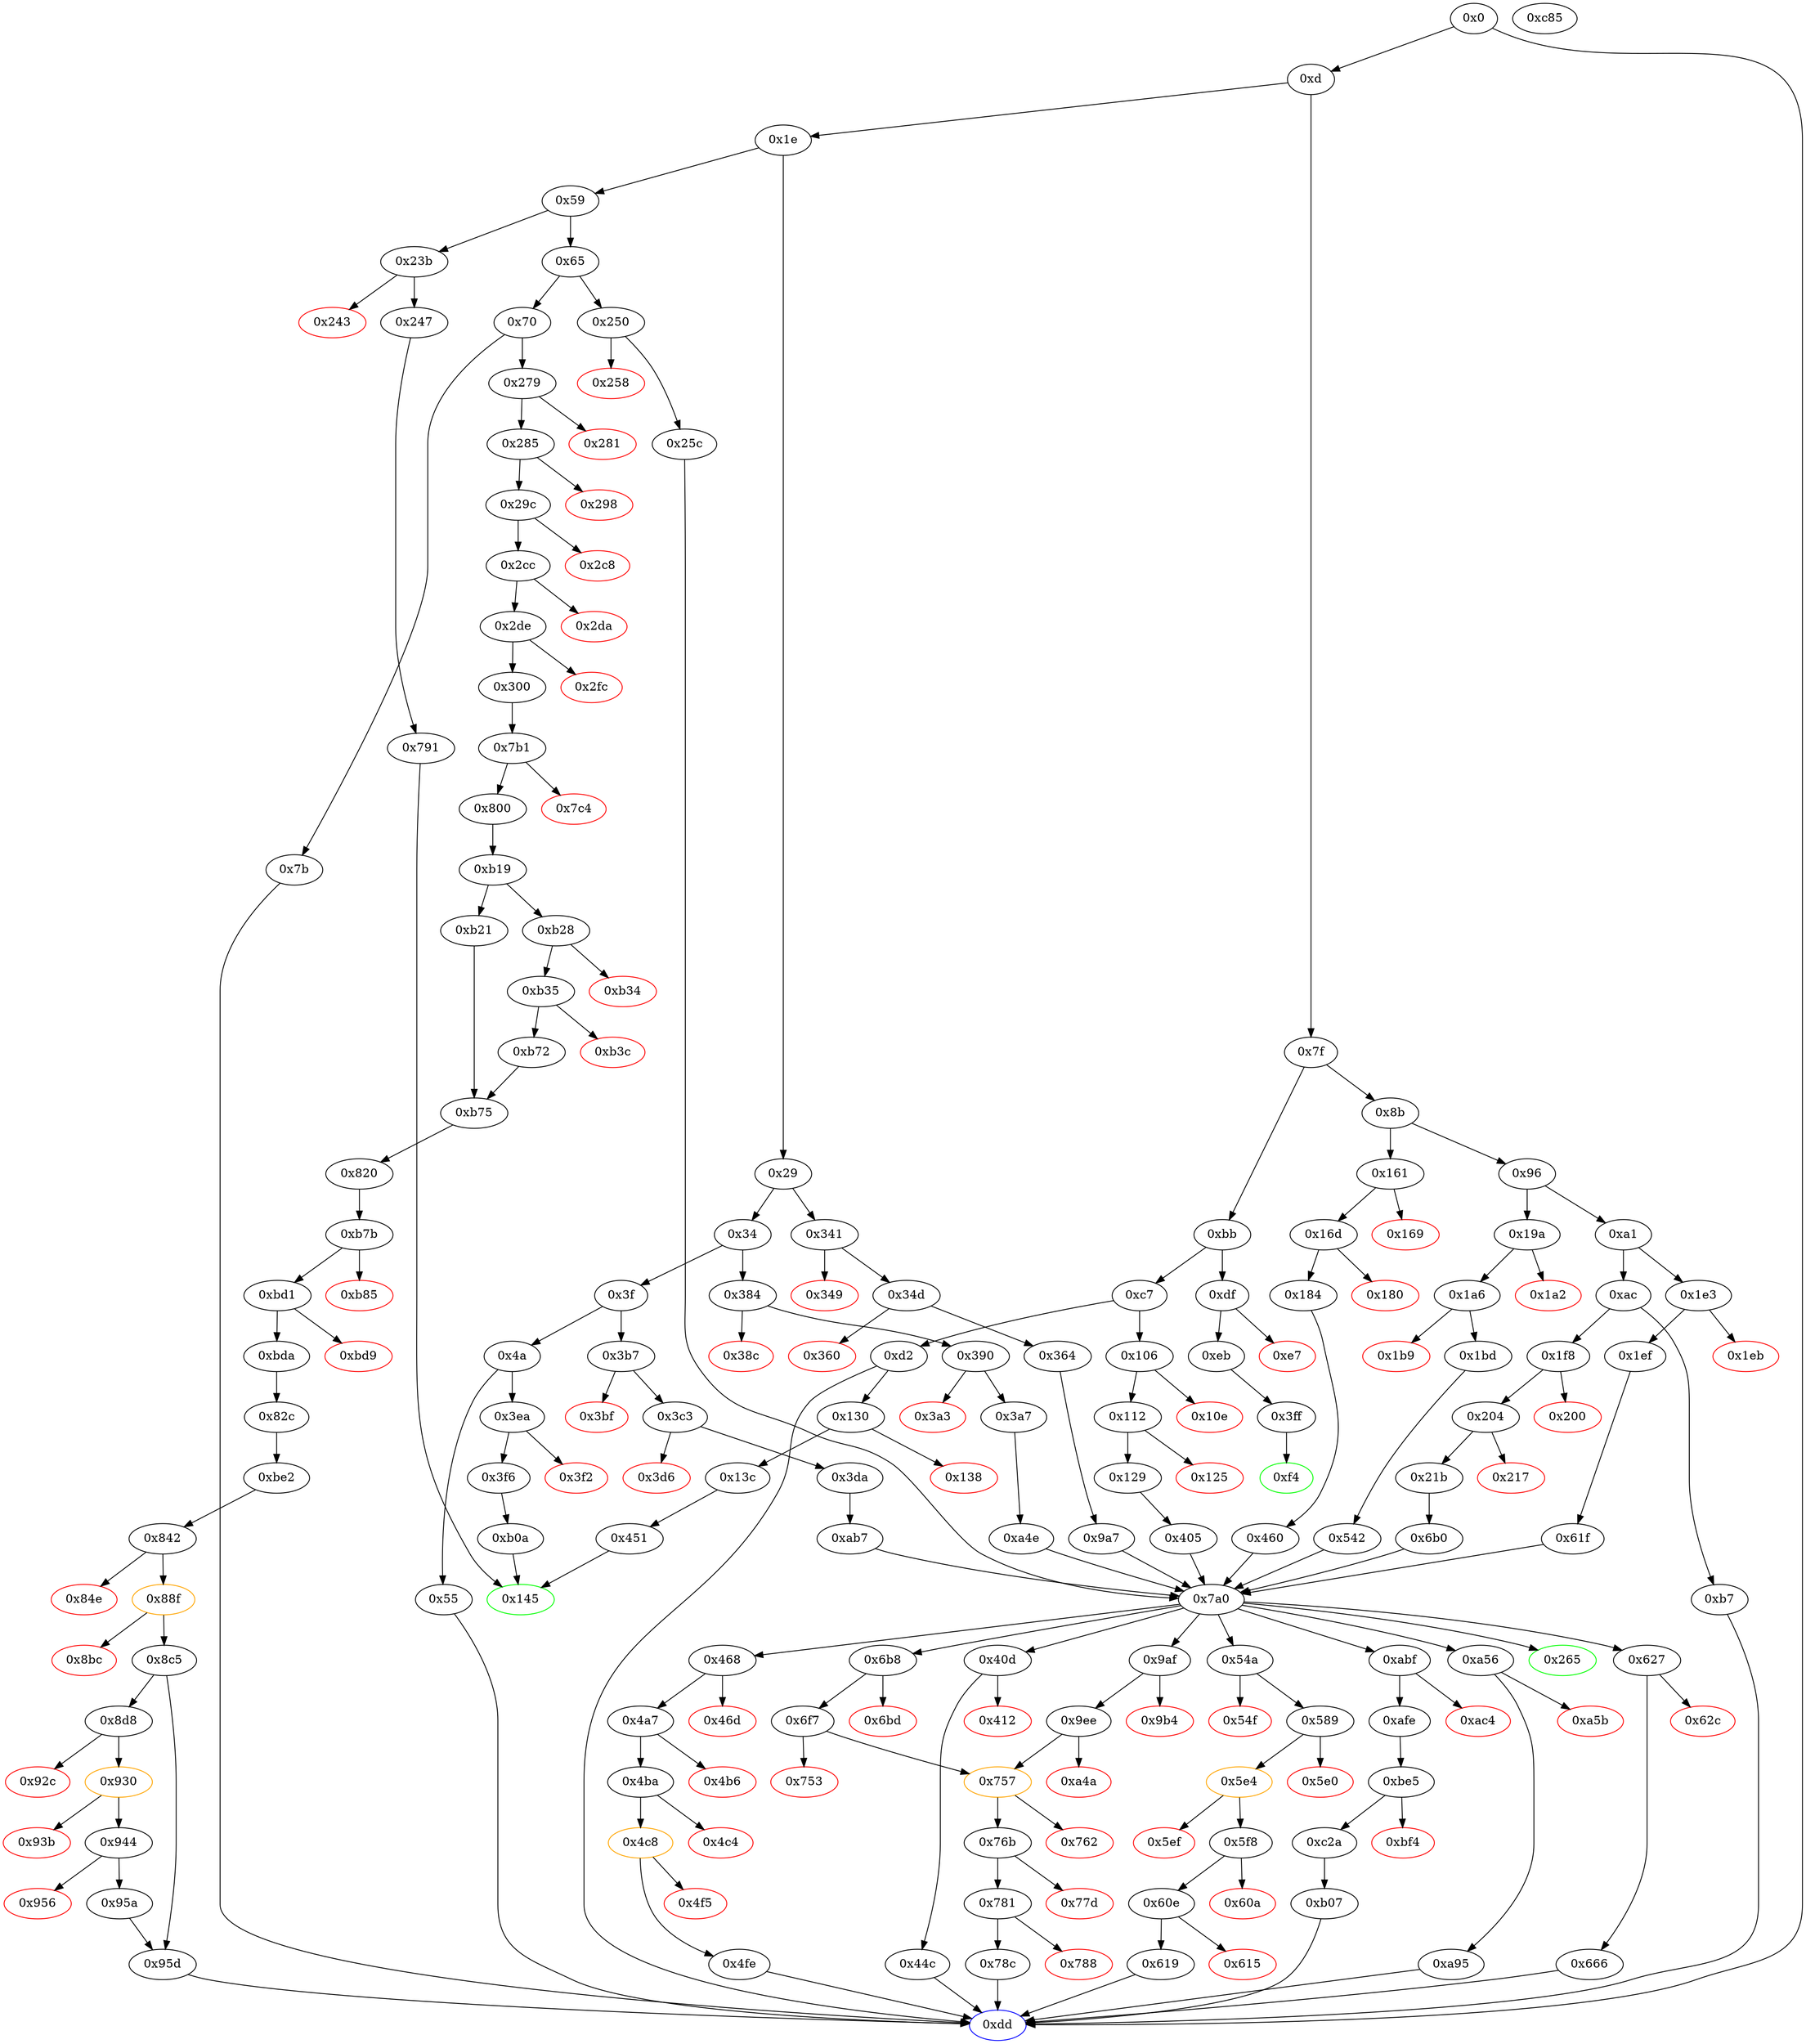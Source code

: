 strict digraph "" {
"0xb0a" [fillcolor=white, id="0xb0a", style=filled, tooltip="Block 0xb0a\n[0xb0a:0xb18]\n---\nPredecessors: [0x3f6]\nSuccessors: [0x145]\n---\n0xb0a JUMPDEST\n0xb0b PUSH1 0x1\n0xb0d SLOAD\n0xb0e PUSH1 0x1\n0xb10 PUSH1 0x1\n0xb12 PUSH1 0xa0\n0xb14 SHL\n0xb15 SUB\n0xb16 AND\n0xb17 DUP2\n0xb18 JUMP\n---\n0xb0a: JUMPDEST \n0xb0b: V996 = 0x1\n0xb0d: V997 = S[0x1]\n0xb0e: V998 = 0x1\n0xb10: V999 = 0x1\n0xb12: V1000 = 0xa0\n0xb14: V1001 = SHL 0xa0 0x1\n0xb15: V1002 = SUB 0x10000000000000000000000000000000000000000 0x1\n0xb16: V1003 = AND 0xffffffffffffffffffffffffffffffffffffffff V997\n0xb18: JUMP 0x145\n---\nEntry stack: [V9, 0x145]\nStack pops: 1\nStack additions: [S0, V1003]\nExit stack: [V9, 0x145, V1003]\n\nDef sites:\nV9: {0xd.0x12}\n0x145: {0x3f6.0x3f8}\n"];
"0x25c" [fillcolor=white, id="0x25c", style=filled, tooltip="Block 0x25c\n[0x25c:0x264]\n---\nPredecessors: [0x250]\nSuccessors: [0x7a0]\n---\n0x25c JUMPDEST\n0x25d POP\n0x25e PUSH2 0x265\n0x261 PUSH2 0x7a0\n0x264 JUMP\n---\n0x25c: JUMPDEST \n0x25e: V209 = 0x265\n0x261: V210 = 0x7a0\n0x264: JUMP 0x7a0\n---\nEntry stack: [V9, V205]\nStack pops: 1\nStack additions: [0x265]\nExit stack: [V9, 0x265]\n\nDef sites:\nV9: {0xd.0x12}\nV205: {0x250.0x251}\n"];
"0x360" [color=red, fillcolor=white, id="0x360", style=filled, tooltip="Block 0x360\n[0x360:0x363]\n---\nPredecessors: [0x34d]\nSuccessors: []\n---\n0x360 PUSH1 0x0\n0x362 DUP1\n0x363 REVERT\n---\n0x360: V301 = 0x0\n0x363: REVERT 0x0 0x0\n---\nEntry stack: [V9, 0xdd, 0x4, V296]\nStack pops: 0\nStack additions: []\nExit stack: [V9, 0xdd, 0x4, V296]\n\nDef sites:\nV9: {0xd.0x12}\n0xdd: {0x34d.0x34f}\n0x4: {0x34d.0x352}\nV296: {0x34d.0x356}\n"];
"0x184" [fillcolor=white, id="0x184", style=filled, tooltip="Block 0x184\n[0x184:0x199]\n---\nPredecessors: [0x16d]\nSuccessors: [0x460]\n---\n0x184 JUMPDEST\n0x185 POP\n0x186 PUSH1 0x1\n0x188 PUSH1 0x1\n0x18a PUSH1 0xa0\n0x18c SHL\n0x18d SUB\n0x18e DUP2\n0x18f CALLDATALOAD\n0x190 AND\n0x191 SWAP1\n0x192 PUSH1 0x20\n0x194 ADD\n0x195 CALLDATALOAD\n0x196 PUSH2 0x460\n0x199 JUMP\n---\n0x184: JUMPDEST \n0x186: V122 = 0x1\n0x188: V123 = 0x1\n0x18a: V124 = 0xa0\n0x18c: V125 = SHL 0xa0 0x1\n0x18d: V126 = SUB 0x10000000000000000000000000000000000000000 0x1\n0x18f: V127 = CALLDATALOAD 0x4\n0x190: V128 = AND V127 0xffffffffffffffffffffffffffffffffffffffff\n0x192: V129 = 0x20\n0x194: V130 = ADD 0x20 0x4\n0x195: V131 = CALLDATALOAD 0x24\n0x196: V132 = 0x460\n0x199: JUMP 0x460\n---\nEntry stack: [V9, 0xdd, 0x4, V116]\nStack pops: 2\nStack additions: [V128, V131]\nExit stack: [V9, 0xdd, V128, V131]\n\nDef sites:\nV9: {0xd.0x12}\n0xdd: {0x16d.0x16f}\n0x4: {0x16d.0x172}\nV116: {0x16d.0x176}\n"];
"0x54a" [fillcolor=white, id="0x54a", style=filled, tooltip="Block 0x54a\n[0x54a:0x54e]\n---\nPredecessors: [0x7a0]\nSuccessors: [0x54f, 0x589]\n---\n0x54a JUMPDEST\n0x54b PUSH2 0x589\n0x54e JUMPI\n---\n0x54a: JUMPDEST \n0x54b: V473 = 0x589\n0x54e: JUMPI 0x589 V693\n---\nEntry stack: [V9, S5, S4, S3, S2, S1, V693]\nStack pops: 1\nStack additions: []\nExit stack: [V9, S5, S4, S3, S2, S1]\n\nDef sites:\nV9: {0xd.0x12}\nS5: {0xd.0x12, 0x1a6.0x1a8}\nS4: {0x1bd.0x1ca, 0x34d.0x34f, 0xd.0x12, 0x204.0x206}\nS3: {0x1bd.0x1d2, 0x21b.0x228, 0xd.0x12, 0x16d.0x16f, 0x364.0x371}\nS2: {0x21b.0x231, 0x1bd.0x1d9, 0x390.0x392, 0x112.0x114, 0xd.0x12, 0x3c3.0x3c5, 0x184.0x190, 0x364.0x37a}\nS1: {0x21b.0x236, 0x3da.0x3e5, 0x1bd.0x1de, 0x129.0x12b, 0xd.0x12, 0x1ef.0x1f1, 0x184.0x195, 0x3a7.0x3b2, 0x364.0x37f}\nV693: {0x7a0.0x7ae}\n"];
"0x6f7" [fillcolor=white, id="0x6f7", style=filled, tooltip="Block 0x6f7\n[0x6f7:0x752]\n---\nPredecessors: [0x6b8]\nSuccessors: [0x753, 0x757]\n---\n0x6f7 JUMPDEST\n0x6f8 DUP3\n0x6f9 PUSH1 0x1\n0x6fb PUSH1 0x1\n0x6fd PUSH1 0xa0\n0x6ff SHL\n0x700 SUB\n0x701 AND\n0x702 PUSH4 0x95ea7b3\n0x707 DUP4\n0x708 DUP4\n0x709 PUSH1 0x40\n0x70b MLOAD\n0x70c DUP4\n0x70d PUSH4 0xffffffff\n0x712 AND\n0x713 PUSH1 0xe0\n0x715 SHL\n0x716 DUP2\n0x717 MSTORE\n0x718 PUSH1 0x4\n0x71a ADD\n0x71b DUP1\n0x71c DUP4\n0x71d PUSH1 0x1\n0x71f PUSH1 0x1\n0x721 PUSH1 0xa0\n0x723 SHL\n0x724 SUB\n0x725 AND\n0x726 PUSH1 0x1\n0x728 PUSH1 0x1\n0x72a PUSH1 0xa0\n0x72c SHL\n0x72d SUB\n0x72e AND\n0x72f DUP2\n0x730 MSTORE\n0x731 PUSH1 0x20\n0x733 ADD\n0x734 DUP3\n0x735 DUP2\n0x736 MSTORE\n0x737 PUSH1 0x20\n0x739 ADD\n0x73a SWAP3\n0x73b POP\n0x73c POP\n0x73d POP\n0x73e PUSH1 0x20\n0x740 PUSH1 0x40\n0x742 MLOAD\n0x743 DUP1\n0x744 DUP4\n0x745 SUB\n0x746 DUP2\n0x747 PUSH1 0x0\n0x749 DUP8\n0x74a DUP1\n0x74b EXTCODESIZE\n0x74c ISZERO\n0x74d DUP1\n0x74e ISZERO\n0x74f PUSH2 0x757\n0x752 JUMPI\n---\n0x6f7: JUMPDEST \n0x6f9: V615 = 0x1\n0x6fb: V616 = 0x1\n0x6fd: V617 = 0xa0\n0x6ff: V618 = SHL 0xa0 0x1\n0x700: V619 = SUB 0x10000000000000000000000000000000000000000 0x1\n0x701: V620 = AND 0xffffffffffffffffffffffffffffffffffffffff S2\n0x702: V621 = 0x95ea7b3\n0x709: V622 = 0x40\n0x70b: V623 = M[0x40]\n0x70d: V624 = 0xffffffff\n0x712: V625 = AND 0xffffffff 0x95ea7b3\n0x713: V626 = 0xe0\n0x715: V627 = SHL 0xe0 0x95ea7b3\n0x717: M[V623] = 0x95ea7b300000000000000000000000000000000000000000000000000000000\n0x718: V628 = 0x4\n0x71a: V629 = ADD 0x4 V623\n0x71d: V630 = 0x1\n0x71f: V631 = 0x1\n0x721: V632 = 0xa0\n0x723: V633 = SHL 0xa0 0x1\n0x724: V634 = SUB 0x10000000000000000000000000000000000000000 0x1\n0x725: V635 = AND 0xffffffffffffffffffffffffffffffffffffffff S1\n0x726: V636 = 0x1\n0x728: V637 = 0x1\n0x72a: V638 = 0xa0\n0x72c: V639 = SHL 0xa0 0x1\n0x72d: V640 = SUB 0x10000000000000000000000000000000000000000 0x1\n0x72e: V641 = AND 0xffffffffffffffffffffffffffffffffffffffff V635\n0x730: M[V629] = V641\n0x731: V642 = 0x20\n0x733: V643 = ADD 0x20 V629\n0x736: M[V643] = S0\n0x737: V644 = 0x20\n0x739: V645 = ADD 0x20 V643\n0x73e: V646 = 0x20\n0x740: V647 = 0x40\n0x742: V648 = M[0x40]\n0x745: V649 = SUB V645 V648\n0x747: V650 = 0x0\n0x74b: V651 = EXTCODESIZE V620\n0x74c: V652 = ISZERO V651\n0x74e: V653 = ISZERO V652\n0x74f: V654 = 0x757\n0x752: JUMPI 0x757 V653\n---\nEntry stack: [V9, S4, S3, S2, S1, S0]\nStack pops: 3\nStack additions: [S2, S1, S0, V620, 0x95ea7b3, V645, 0x20, V648, V649, V648, 0x0, V620, V652]\nExit stack: [V9, S4, S3, S2, S1, S0, V620, 0x95ea7b3, V645, 0x20, V648, V649, V648, 0x0, V620, V652]\n\nDef sites:\nV9: {0xd.0x12}\nS4: {0xd.0x12, 0x1a6.0x1a8}\nS3: {0x1bd.0x1ca, 0x34d.0x34f, 0xd.0x12, 0x204.0x206}\nS2: {0x1bd.0x1d2, 0x21b.0x228, 0xd.0x12, 0x16d.0x16f, 0x364.0x371}\nS1: {0x21b.0x231, 0x1bd.0x1d9, 0x390.0x392, 0x112.0x114, 0xd.0x12, 0x3c3.0x3c5, 0x184.0x190, 0x364.0x37a}\nS0: {0x21b.0x236, 0x3da.0x3e5, 0x1bd.0x1de, 0x129.0x12b, 0xd.0x12, 0x1ef.0x1f1, 0x184.0x195, 0x3a7.0x3b2, 0x364.0x37f}\n"];
"0x753" [color=red, fillcolor=white, id="0x753", style=filled, tooltip="Block 0x753\n[0x753:0x756]\n---\nPredecessors: [0x6f7]\nSuccessors: []\n---\n0x753 PUSH1 0x0\n0x755 DUP1\n0x756 REVERT\n---\n0x753: V655 = 0x0\n0x756: REVERT 0x0 0x0\n---\nEntry stack: [V9, S14, S13, S12, S11, S10, V620, 0x95ea7b3, V645, 0x20, V648, V649, V648, 0x0, V620, V652]\nStack pops: 0\nStack additions: []\nExit stack: [V9, S14, S13, S12, S11, S10, V620, 0x95ea7b3, V645, 0x20, V648, V649, V648, 0x0, V620, V652]\n\nDef sites:\nV9: {0xd.0x12}\nS14: {0xd.0x12, 0x1a6.0x1a8}\nS13: {0x1bd.0x1ca, 0x34d.0x34f, 0xd.0x12, 0x204.0x206}\nS12: {0x1bd.0x1d2, 0x21b.0x228, 0xd.0x12, 0x16d.0x16f, 0x364.0x371}\nS11: {0x21b.0x231, 0x1bd.0x1d9, 0x390.0x392, 0x112.0x114, 0xd.0x12, 0x3c3.0x3c5, 0x184.0x190, 0x364.0x37a}\nS10: {0x21b.0x236, 0x3da.0x3e5, 0x1bd.0x1de, 0x129.0x12b, 0xd.0x12, 0x1ef.0x1f1, 0x184.0x195, 0x3a7.0x3b2, 0x364.0x37f}\nV620: {0x6f7.0x701}\n0x95ea7b3: {0x6f7.0x702}\nV645: {0x6f7.0x739}\n0x20: {0x6f7.0x73e}\nV648: {0x6f7.0x742}\nV649: {0x6f7.0x745}\nV648: {0x6f7.0x742}\n0x0: {0x6f7.0x747}\nV620: {0x6f7.0x701}\nV652: {0x6f7.0x74c}\n"];
"0x7b" [fillcolor=white, id="0x7b", style=filled, tooltip="Block 0x7b\n[0x7b:0x7e]\n---\nPredecessors: [0x70]\nSuccessors: [0xdd]\n---\n0x7b PUSH2 0xdd\n0x7e JUMP\n---\n0x7b: V38 = 0xdd\n0x7e: JUMP 0xdd\n---\nEntry stack: [V9]\nStack pops: 0\nStack additions: []\nExit stack: [V9]\n\nDef sites:\nV9: {0xd.0x12}\n"];
"0x38c" [color=red, fillcolor=white, id="0x38c", style=filled, tooltip="Block 0x38c\n[0x38c:0x38f]\n---\nPredecessors: [0x384]\nSuccessors: []\n---\n0x38c PUSH1 0x0\n0x38e DUP1\n0x38f REVERT\n---\n0x38c: V320 = 0x0\n0x38f: REVERT 0x0 0x0\n---\nEntry stack: [V9, V317]\nStack pops: 0\nStack additions: []\nExit stack: [V9, V317]\n\nDef sites:\nV9: {0xd.0x12}\nV317: {0x384.0x385}\n"];
"0x468" [fillcolor=white, id="0x468", style=filled, tooltip="Block 0x468\n[0x468:0x46c]\n---\nPredecessors: [0x7a0]\nSuccessors: [0x46d, 0x4a7]\n---\n0x468 JUMPDEST\n0x469 PUSH2 0x4a7\n0x46c JUMPI\n---\n0x468: JUMPDEST \n0x469: V402 = 0x4a7\n0x46c: JUMPI 0x4a7 V693\n---\nEntry stack: [V9, S5, S4, S3, S2, S1, V693]\nStack pops: 1\nStack additions: []\nExit stack: [V9, S5, S4, S3, S2, S1]\n\nDef sites:\nV9: {0xd.0x12}\nS5: {0xd.0x12, 0x1a6.0x1a8}\nS4: {0x1bd.0x1ca, 0x34d.0x34f, 0xd.0x12, 0x204.0x206}\nS3: {0x1bd.0x1d2, 0x21b.0x228, 0xd.0x12, 0x16d.0x16f, 0x364.0x371}\nS2: {0x21b.0x231, 0x1bd.0x1d9, 0x390.0x392, 0x112.0x114, 0xd.0x12, 0x3c3.0x3c5, 0x184.0x190, 0x364.0x37a}\nS1: {0x21b.0x236, 0x3da.0x3e5, 0x1bd.0x1de, 0x129.0x12b, 0xd.0x12, 0x1ef.0x1f1, 0x184.0x195, 0x3a7.0x3b2, 0x364.0x37f}\nV693: {0x7a0.0x7ae}\n"];
"0x60e" [fillcolor=white, id="0x60e", style=filled, tooltip="Block 0x60e\n[0x60e:0x614]\n---\nPredecessors: [0x5f8]\nSuccessors: [0x615, 0x619]\n---\n0x60e JUMPDEST\n0x60f POP\n0x610 MLOAD\n0x611 PUSH2 0x619\n0x614 JUMPI\n---\n0x60e: JUMPDEST \n0x610: V544 = M[V537]\n0x611: V545 = 0x619\n0x614: JUMPI 0x619 V544\n---\nEntry stack: [V9, S6, S5, S4, S3, S2, V537, V538]\nStack pops: 2\nStack additions: []\nExit stack: [V9, S6, S5, S4, S3, S2]\n\nDef sites:\nV9: {0xd.0x12}\nS6: {0xd.0x12, 0x1a6.0x1a8}\nS5: {0x1bd.0x1ca, 0x34d.0x34f, 0xd.0x12, 0x204.0x206}\nS4: {0x1bd.0x1d2, 0x21b.0x228, 0xd.0x12, 0x16d.0x16f, 0x364.0x371}\nS3: {0x21b.0x231, 0x1bd.0x1d9, 0x390.0x392, 0x112.0x114, 0xd.0x12, 0x3c3.0x3c5, 0x184.0x190, 0x364.0x37a}\nS2: {0x21b.0x236, 0x3da.0x3e5, 0x1bd.0x1de, 0x129.0x12b, 0xd.0x12, 0x1ef.0x1f1, 0x184.0x195, 0x3a7.0x3b2, 0x364.0x37f}\nV537: {0x5f8.0x5ff}\nV538: {0x5f8.0x600}\n"];
"0x9b4" [color=red, fillcolor=white, id="0x9b4", style=filled, tooltip="Block 0x9b4\n[0x9b4:0x9ed]\n---\nPredecessors: [0x9af]\nSuccessors: []\n---\n0x9b4 PUSH1 0x40\n0x9b6 DUP1\n0x9b7 MLOAD\n0x9b8 PUSH3 0x461bcd\n0x9bc PUSH1 0xe5\n0x9be SHL\n0x9bf DUP2\n0x9c0 MSTORE\n0x9c1 PUSH1 0x20\n0x9c3 PUSH1 0x4\n0x9c5 DUP3\n0x9c6 ADD\n0x9c7 DUP2\n0x9c8 SWAP1\n0x9c9 MSTORE\n0x9ca PUSH1 0x24\n0x9cc DUP3\n0x9cd ADD\n0x9ce MSTORE\n0x9cf PUSH1 0x0\n0x9d1 DUP1\n0x9d2 MLOAD\n0x9d3 PUSH1 0x20\n0x9d5 PUSH2 0xccd\n0x9d8 DUP4\n0x9d9 CODECOPY\n0x9da DUP2\n0x9db MLOAD\n0x9dc SWAP2\n0x9dd MSTORE\n0x9de PUSH1 0x44\n0x9e0 DUP3\n0x9e1 ADD\n0x9e2 MSTORE\n0x9e3 SWAP1\n0x9e4 MLOAD\n0x9e5 SWAP1\n0x9e6 DUP2\n0x9e7 SWAP1\n0x9e8 SUB\n0x9e9 PUSH1 0x64\n0x9eb ADD\n0x9ec SWAP1\n0x9ed REVERT\n---\n0x9b4: V868 = 0x40\n0x9b7: V869 = M[0x40]\n0x9b8: V870 = 0x461bcd\n0x9bc: V871 = 0xe5\n0x9be: V872 = SHL 0xe5 0x461bcd\n0x9c0: M[V869] = 0x8c379a000000000000000000000000000000000000000000000000000000000\n0x9c1: V873 = 0x20\n0x9c3: V874 = 0x4\n0x9c6: V875 = ADD V869 0x4\n0x9c9: M[V875] = 0x20\n0x9ca: V876 = 0x24\n0x9cd: V877 = ADD V869 0x24\n0x9ce: M[V877] = 0x20\n0x9cf: V878 = 0x0\n0x9d2: V879 = M[0x0]\n0x9d3: V880 = 0x20\n0x9d5: V881 = 0xccd\n0x9d9: CODECOPY 0x0 0xccd 0x20\n0x9db: V882 = M[0x0]\n0x9dd: M[0x0] = V879\n0x9de: V883 = 0x44\n0x9e1: V884 = ADD V869 0x44\n0x9e2: M[V884] = V882\n0x9e4: V885 = M[0x40]\n0x9e8: V886 = SUB V869 V885\n0x9e9: V887 = 0x64\n0x9eb: V888 = ADD 0x64 V886\n0x9ed: REVERT V885 V888\n---\nEntry stack: [V9, S4, S3, S2, S1, S0]\nStack pops: 0\nStack additions: []\nExit stack: [V9, S4, S3, S2, S1, S0]\n\nDef sites:\nV9: {0xd.0x12}\nS4: {0xd.0x12, 0x1a6.0x1a8}\nS3: {0x1bd.0x1ca, 0x34d.0x34f, 0xd.0x12, 0x204.0x206}\nS2: {0x1bd.0x1d2, 0x21b.0x228, 0xd.0x12, 0x16d.0x16f, 0x364.0x371}\nS1: {0x21b.0x231, 0x1bd.0x1d9, 0x390.0x392, 0x112.0x114, 0xd.0x12, 0x3c3.0x3c5, 0x184.0x190, 0x364.0x37a}\nS0: {0x21b.0x236, 0x3da.0x3e5, 0x1bd.0x1de, 0x129.0x12b, 0xd.0x12, 0x1ef.0x1f1, 0x184.0x195, 0x3a7.0x3b2, 0x364.0x37f}\n"];
"0x70" [fillcolor=white, id="0x70", style=filled, tooltip="Block 0x70\n[0x70:0x7a]\n---\nPredecessors: [0x65]\nSuccessors: [0x7b, 0x279]\n---\n0x70 DUP1\n0x71 PUSH4 0xc0ee0b8a\n0x76 EQ\n0x77 PUSH2 0x279\n0x7a JUMPI\n---\n0x71: V35 = 0xc0ee0b8a\n0x76: V36 = EQ 0xc0ee0b8a V9\n0x77: V37 = 0x279\n0x7a: JUMPI 0x279 V36\n---\nEntry stack: [V9]\nStack pops: 1\nStack additions: [S0]\nExit stack: [V9]\n\nDef sites:\nV9: {0xd.0x12}\n"];
"0x3f2" [color=red, fillcolor=white, id="0x3f2", style=filled, tooltip="Block 0x3f2\n[0x3f2:0x3f5]\n---\nPredecessors: [0x3ea]\nSuccessors: []\n---\n0x3f2 PUSH1 0x0\n0x3f4 DUP1\n0x3f5 REVERT\n---\n0x3f2: V362 = 0x0\n0x3f5: REVERT 0x0 0x0\n---\nEntry stack: [V9, V359]\nStack pops: 0\nStack additions: []\nExit stack: [V9, V359]\n\nDef sites:\nV9: {0xd.0x12}\nV359: {0x3ea.0x3eb}\n"];
"0x4a" [fillcolor=white, id="0x4a", style=filled, tooltip="Block 0x4a\n[0x4a:0x54]\n---\nPredecessors: [0x3f]\nSuccessors: [0x55, 0x3ea]\n---\n0x4a DUP1\n0x4b PUSH4 0xfc0c546a\n0x50 EQ\n0x51 PUSH2 0x3ea\n0x54 JUMPI\n---\n0x4b: V25 = 0xfc0c546a\n0x50: V26 = EQ 0xfc0c546a V9\n0x51: V27 = 0x3ea\n0x54: JUMPI 0x3ea V26\n---\nEntry stack: [V9]\nStack pops: 1\nStack additions: [S0]\nExit stack: [V9]\n\nDef sites:\nV9: {0xd.0x12}\n"];
"0x6b8" [fillcolor=white, id="0x6b8", style=filled, tooltip="Block 0x6b8\n[0x6b8:0x6bc]\n---\nPredecessors: [0x7a0]\nSuccessors: [0x6bd, 0x6f7]\n---\n0x6b8 JUMPDEST\n0x6b9 PUSH2 0x6f7\n0x6bc JUMPI\n---\n0x6b8: JUMPDEST \n0x6b9: V593 = 0x6f7\n0x6bc: JUMPI 0x6f7 V693\n---\nEntry stack: [V9, S5, S4, S3, S2, S1, V693]\nStack pops: 1\nStack additions: []\nExit stack: [V9, S5, S4, S3, S2, S1]\n\nDef sites:\nV9: {0xd.0x12}\nS5: {0xd.0x12, 0x1a6.0x1a8}\nS4: {0x1bd.0x1ca, 0x34d.0x34f, 0xd.0x12, 0x204.0x206}\nS3: {0x1bd.0x1d2, 0x21b.0x228, 0xd.0x12, 0x16d.0x16f, 0x364.0x371}\nS2: {0x21b.0x231, 0x1bd.0x1d9, 0x390.0x392, 0x112.0x114, 0xd.0x12, 0x3c3.0x3c5, 0x184.0x190, 0x364.0x37a}\nS1: {0x21b.0x236, 0x3da.0x3e5, 0x1bd.0x1de, 0x129.0x12b, 0xd.0x12, 0x1ef.0x1f1, 0x184.0x195, 0x3a7.0x3b2, 0x364.0x37f}\nV693: {0x7a0.0x7ae}\n"];
"0x4c4" [color=red, fillcolor=white, id="0x4c4", style=filled, tooltip="Block 0x4c4\n[0x4c4:0x4c7]\n---\nPredecessors: [0x4ba]\nSuccessors: []\n---\n0x4c4 PUSH1 0x0\n0x4c6 DUP1\n0x4c7 REVERT\n---\n0x4c4: V437 = 0x0\n0x4c7: REVERT 0x0 0x0\n---\nEntry stack: [V9, S4, S3, S2, S1, S0]\nStack pops: 0\nStack additions: []\nExit stack: [V9, S4, S3, S2, S1, S0]\n\nDef sites:\nV9: {0xd.0x12}\nS4: {0xd.0x12, 0x1a6.0x1a8}\nS3: {0x1bd.0x1ca, 0x34d.0x34f, 0xd.0x12, 0x204.0x206}\nS2: {0x1bd.0x1d2, 0x21b.0x228, 0xd.0x12, 0x16d.0x16f, 0x364.0x371}\nS1: {0x21b.0x231, 0x1bd.0x1d9, 0x390.0x392, 0x112.0x114, 0xd.0x12, 0x3c3.0x3c5, 0x184.0x190, 0x364.0x37a}\nS0: {0x21b.0x236, 0x3da.0x3e5, 0x1bd.0x1de, 0x129.0x12b, 0xd.0x12, 0x1ef.0x1f1, 0x184.0x195, 0x3a7.0x3b2, 0x364.0x37f}\n"];
"0xb28" [fillcolor=white, id="0xb28", style=filled, tooltip="Block 0xb28\n[0xb28:0xb33]\n---\nPredecessors: [0xb19]\nSuccessors: [0xb34, 0xb35]\n---\n0xb28 JUMPDEST\n0xb29 DUP3\n0xb2a DUP3\n0xb2b MUL\n0xb2c DUP3\n0xb2d DUP5\n0xb2e DUP3\n0xb2f DUP2\n0xb30 PUSH2 0xb35\n0xb33 JUMPI\n---\n0xb28: JUMPDEST \n0xb2b: V1008 = MUL 0x5af3107a4000 V241\n0xb30: V1009 = 0xb35\n0xb33: JUMPI 0xb35 V241\n---\nEntry stack: [V9, 0xdd, V238, V241, V281, 0x0, 0x82c, V726, 0x820, V241, 0x5af3107a4000, 0x0]\nStack pops: 3\nStack additions: [S2, S1, S0, V1008, S1, S2, V1008]\nExit stack: [V9, 0xdd, V238, V241, V281, 0x0, 0x82c, V726, 0x820, V241, 0x5af3107a4000, 0x0, V1008, 0x5af3107a4000, V241, V1008]\n\nDef sites:\nV9: {0xd.0x12}\n0xdd: {0x285.0x287}\nV238: {0x29c.0x2a7}\nV241: {0x29c.0x2ad}\nV281: {0x300.0x313}\n0x0: {0x800.0x804}\n0x82c: {0x800.0x807}\nV726: {0x800.0x803}\n0x820: {0x800.0x80b}\nV241: {0x29c.0x2ad}\n0x5af3107a4000: {0x800.0x80f}\n0x0: {0xb19.0xb1a}\n"];
"0x161" [fillcolor=white, id="0x161", style=filled, tooltip="Block 0x161\n[0x161:0x168]\n---\nPredecessors: [0x8b]\nSuccessors: [0x169, 0x16d]\n---\n0x161 JUMPDEST\n0x162 CALLVALUE\n0x163 DUP1\n0x164 ISZERO\n0x165 PUSH2 0x16d\n0x168 JUMPI\n---\n0x161: JUMPDEST \n0x162: V109 = CALLVALUE\n0x164: V110 = ISZERO V109\n0x165: V111 = 0x16d\n0x168: JUMPI 0x16d V110\n---\nEntry stack: [V9]\nStack pops: 0\nStack additions: [V109]\nExit stack: [V9, V109]\n\nDef sites:\nV9: {0xd.0x12}\n"];
"0x412" [color=red, fillcolor=white, id="0x412", style=filled, tooltip="Block 0x412\n[0x412:0x44b]\n---\nPredecessors: [0x40d]\nSuccessors: []\n---\n0x412 PUSH1 0x40\n0x414 DUP1\n0x415 MLOAD\n0x416 PUSH3 0x461bcd\n0x41a PUSH1 0xe5\n0x41c SHL\n0x41d DUP2\n0x41e MSTORE\n0x41f PUSH1 0x20\n0x421 PUSH1 0x4\n0x423 DUP3\n0x424 ADD\n0x425 DUP2\n0x426 SWAP1\n0x427 MSTORE\n0x428 PUSH1 0x24\n0x42a DUP3\n0x42b ADD\n0x42c MSTORE\n0x42d PUSH1 0x0\n0x42f DUP1\n0x430 MLOAD\n0x431 PUSH1 0x20\n0x433 PUSH2 0xccd\n0x436 DUP4\n0x437 CODECOPY\n0x438 DUP2\n0x439 MLOAD\n0x43a SWAP2\n0x43b MSTORE\n0x43c PUSH1 0x44\n0x43e DUP3\n0x43f ADD\n0x440 MSTORE\n0x441 SWAP1\n0x442 MLOAD\n0x443 SWAP1\n0x444 DUP2\n0x445 SWAP1\n0x446 SUB\n0x447 PUSH1 0x64\n0x449 ADD\n0x44a SWAP1\n0x44b REVERT\n---\n0x412: V370 = 0x40\n0x415: V371 = M[0x40]\n0x416: V372 = 0x461bcd\n0x41a: V373 = 0xe5\n0x41c: V374 = SHL 0xe5 0x461bcd\n0x41e: M[V371] = 0x8c379a000000000000000000000000000000000000000000000000000000000\n0x41f: V375 = 0x20\n0x421: V376 = 0x4\n0x424: V377 = ADD V371 0x4\n0x427: M[V377] = 0x20\n0x428: V378 = 0x24\n0x42b: V379 = ADD V371 0x24\n0x42c: M[V379] = 0x20\n0x42d: V380 = 0x0\n0x430: V381 = M[0x0]\n0x431: V382 = 0x20\n0x433: V383 = 0xccd\n0x437: CODECOPY 0x0 0xccd 0x20\n0x439: V384 = M[0x0]\n0x43b: M[0x0] = V381\n0x43c: V385 = 0x44\n0x43f: V386 = ADD V371 0x44\n0x440: M[V386] = V384\n0x442: V387 = M[0x40]\n0x446: V388 = SUB V371 V387\n0x447: V389 = 0x64\n0x449: V390 = ADD 0x64 V388\n0x44b: REVERT V387 V390\n---\nEntry stack: [V9, S4, S3, S2, S1, S0]\nStack pops: 0\nStack additions: []\nExit stack: [V9, S4, S3, S2, S1, S0]\n\nDef sites:\nV9: {0xd.0x12}\nS4: {0xd.0x12, 0x1a6.0x1a8}\nS3: {0x1bd.0x1ca, 0x34d.0x34f, 0xd.0x12, 0x204.0x206}\nS2: {0x1bd.0x1d2, 0x21b.0x228, 0xd.0x12, 0x16d.0x16f, 0x364.0x371}\nS1: {0x21b.0x231, 0x1bd.0x1d9, 0x390.0x392, 0x112.0x114, 0xd.0x12, 0x3c3.0x3c5, 0x184.0x190, 0x364.0x37a}\nS0: {0x21b.0x236, 0x3da.0x3e5, 0x1bd.0x1de, 0x129.0x12b, 0xd.0x12, 0x1ef.0x1f1, 0x184.0x195, 0x3a7.0x3b2, 0x364.0x37f}\n"];
"0xa5b" [color=red, fillcolor=white, id="0xa5b", style=filled, tooltip="Block 0xa5b\n[0xa5b:0xa94]\n---\nPredecessors: [0xa56]\nSuccessors: []\n---\n0xa5b PUSH1 0x40\n0xa5d DUP1\n0xa5e MLOAD\n0xa5f PUSH3 0x461bcd\n0xa63 PUSH1 0xe5\n0xa65 SHL\n0xa66 DUP2\n0xa67 MSTORE\n0xa68 PUSH1 0x20\n0xa6a PUSH1 0x4\n0xa6c DUP3\n0xa6d ADD\n0xa6e DUP2\n0xa6f SWAP1\n0xa70 MSTORE\n0xa71 PUSH1 0x24\n0xa73 DUP3\n0xa74 ADD\n0xa75 MSTORE\n0xa76 PUSH1 0x0\n0xa78 DUP1\n0xa79 MLOAD\n0xa7a PUSH1 0x20\n0xa7c PUSH2 0xccd\n0xa7f DUP4\n0xa80 CODECOPY\n0xa81 DUP2\n0xa82 MLOAD\n0xa83 SWAP2\n0xa84 MSTORE\n0xa85 PUSH1 0x44\n0xa87 DUP3\n0xa88 ADD\n0xa89 MSTORE\n0xa8a SWAP1\n0xa8b MLOAD\n0xa8c SWAP1\n0xa8d DUP2\n0xa8e SWAP1\n0xa8f SUB\n0xa90 PUSH1 0x64\n0xa92 ADD\n0xa93 SWAP1\n0xa94 REVERT\n---\n0xa5b: V933 = 0x40\n0xa5e: V934 = M[0x40]\n0xa5f: V935 = 0x461bcd\n0xa63: V936 = 0xe5\n0xa65: V937 = SHL 0xe5 0x461bcd\n0xa67: M[V934] = 0x8c379a000000000000000000000000000000000000000000000000000000000\n0xa68: V938 = 0x20\n0xa6a: V939 = 0x4\n0xa6d: V940 = ADD V934 0x4\n0xa70: M[V940] = 0x20\n0xa71: V941 = 0x24\n0xa74: V942 = ADD V934 0x24\n0xa75: M[V942] = 0x20\n0xa76: V943 = 0x0\n0xa79: V944 = M[0x0]\n0xa7a: V945 = 0x20\n0xa7c: V946 = 0xccd\n0xa80: CODECOPY 0x0 0xccd 0x20\n0xa82: V947 = M[0x0]\n0xa84: M[0x0] = V944\n0xa85: V948 = 0x44\n0xa88: V949 = ADD V934 0x44\n0xa89: M[V949] = V947\n0xa8b: V950 = M[0x40]\n0xa8f: V951 = SUB V934 V950\n0xa90: V952 = 0x64\n0xa92: V953 = ADD 0x64 V951\n0xa94: REVERT V950 V953\n---\nEntry stack: [V9, S4, S3, S2, S1, S0]\nStack pops: 0\nStack additions: []\nExit stack: [V9, S4, S3, S2, S1, S0]\n\nDef sites:\nV9: {0xd.0x12}\nS4: {0xd.0x12, 0x1a6.0x1a8}\nS3: {0x1bd.0x1ca, 0x34d.0x34f, 0xd.0x12, 0x204.0x206}\nS2: {0x1bd.0x1d2, 0x21b.0x228, 0xd.0x12, 0x16d.0x16f, 0x364.0x371}\nS1: {0x21b.0x231, 0x1bd.0x1d9, 0x390.0x392, 0x112.0x114, 0xd.0x12, 0x3c3.0x3c5, 0x184.0x190, 0x364.0x37a}\nS0: {0x21b.0x236, 0x3da.0x3e5, 0x1bd.0x1de, 0x129.0x12b, 0xd.0x12, 0x1ef.0x1f1, 0x184.0x195, 0x3a7.0x3b2, 0x364.0x37f}\n"];
"0x65" [fillcolor=white, id="0x65", style=filled, tooltip="Block 0x65\n[0x65:0x6f]\n---\nPredecessors: [0x59]\nSuccessors: [0x70, 0x250]\n---\n0x65 DUP1\n0x66 PUSH4 0x8f32d59b\n0x6b EQ\n0x6c PUSH2 0x250\n0x6f JUMPI\n---\n0x66: V32 = 0x8f32d59b\n0x6b: V33 = EQ 0x8f32d59b V9\n0x6c: V34 = 0x250\n0x6f: JUMPI 0x250 V33\n---\nEntry stack: [V9]\nStack pops: 1\nStack additions: [S0]\nExit stack: [V9]\n\nDef sites:\nV9: {0xd.0x12}\n"];
"0x666" [fillcolor=white, id="0x666", style=filled, tooltip="Block 0x666\n[0x666:0x6af]\n---\nPredecessors: [0x627]\nSuccessors: [0xdd]\n---\n0x666 JUMPDEST\n0x667 PUSH1 0x0\n0x669 DUP1\n0x66a SLOAD\n0x66b PUSH1 0x40\n0x66d MLOAD\n0x66e PUSH1 0x1\n0x670 PUSH1 0x1\n0x672 PUSH1 0xa0\n0x674 SHL\n0x675 SUB\n0x676 SWAP1\n0x677 SWAP2\n0x678 AND\n0x679 SWAP1\n0x67a PUSH32 0x8be0079c531659141344cd1fd0a4f28419497f9722a3daafe3b4186f6b6457e0\n0x69b SWAP1\n0x69c DUP4\n0x69d SWAP1\n0x69e LOG3\n0x69f PUSH1 0x0\n0x6a1 DUP1\n0x6a2 SLOAD\n0x6a3 PUSH1 0x1\n0x6a5 PUSH1 0x1\n0x6a7 PUSH1 0xa0\n0x6a9 SHL\n0x6aa SUB\n0x6ab NOT\n0x6ac AND\n0x6ad SWAP1\n0x6ae SSTORE\n0x6af JUMP\n---\n0x666: JUMPDEST \n0x667: V571 = 0x0\n0x66a: V572 = S[0x0]\n0x66b: V573 = 0x40\n0x66d: V574 = M[0x40]\n0x66e: V575 = 0x1\n0x670: V576 = 0x1\n0x672: V577 = 0xa0\n0x674: V578 = SHL 0xa0 0x1\n0x675: V579 = SUB 0x10000000000000000000000000000000000000000 0x1\n0x678: V580 = AND V572 0xffffffffffffffffffffffffffffffffffffffff\n0x67a: V581 = 0x8be0079c531659141344cd1fd0a4f28419497f9722a3daafe3b4186f6b6457e0\n0x69e: LOG V574 0x0 0x8be0079c531659141344cd1fd0a4f28419497f9722a3daafe3b4186f6b6457e0 V580 0x0\n0x69f: V582 = 0x0\n0x6a2: V583 = S[0x0]\n0x6a3: V584 = 0x1\n0x6a5: V585 = 0x1\n0x6a7: V586 = 0xa0\n0x6a9: V587 = SHL 0xa0 0x1\n0x6aa: V588 = SUB 0x10000000000000000000000000000000000000000 0x1\n0x6ab: V589 = NOT 0xffffffffffffffffffffffffffffffffffffffff\n0x6ac: V590 = AND 0xffffffffffffffffffffffff0000000000000000000000000000000000000000 V583\n0x6ae: S[0x0] = V590\n0x6af: JUMP S0\n---\nEntry stack: [V9, S4, S3, S2, S1, S0]\nStack pops: 1\nStack additions: []\nExit stack: [V9, S4, S3, S2, S1]\n\nDef sites:\nV9: {0xd.0x12}\nS4: {0xd.0x12, 0x1a6.0x1a8}\nS3: {0x1bd.0x1ca, 0x34d.0x34f, 0xd.0x12, 0x204.0x206}\nS2: {0x1bd.0x1d2, 0x21b.0x228, 0xd.0x12, 0x16d.0x16f, 0x364.0x371}\nS1: {0x21b.0x231, 0x1bd.0x1d9, 0x390.0x392, 0x112.0x114, 0xd.0x12, 0x3c3.0x3c5, 0x184.0x190, 0x364.0x37a}\nS0: {0x21b.0x236, 0x3da.0x3e5, 0x1bd.0x1de, 0x129.0x12b, 0xd.0x12, 0x1ef.0x1f1, 0x184.0x195, 0x3a7.0x3b2, 0x364.0x37f}\n"];
"0x460" [fillcolor=white, id="0x460", style=filled, tooltip="Block 0x460\n[0x460:0x467]\n---\nPredecessors: [0x184]\nSuccessors: [0x7a0]\n---\n0x460 JUMPDEST\n0x461 PUSH2 0x468\n0x464 PUSH2 0x7a0\n0x467 JUMP\n---\n0x460: JUMPDEST \n0x461: V400 = 0x468\n0x464: V401 = 0x7a0\n0x467: JUMP 0x7a0\n---\nEntry stack: [V9, 0xdd, V128, V131]\nStack pops: 0\nStack additions: [0x468]\nExit stack: [V9, 0xdd, V128, V131, 0x468]\n\nDef sites:\nV9: {0xd.0x12}\n0xdd: {0x16d.0x16f}\nV128: {0x184.0x190}\nV131: {0x184.0x195}\n"];
"0x1e3" [fillcolor=white, id="0x1e3", style=filled, tooltip="Block 0x1e3\n[0x1e3:0x1ea]\n---\nPredecessors: [0xa1]\nSuccessors: [0x1eb, 0x1ef]\n---\n0x1e3 JUMPDEST\n0x1e4 CALLVALUE\n0x1e5 DUP1\n0x1e6 ISZERO\n0x1e7 PUSH2 0x1ef\n0x1ea JUMPI\n---\n0x1e3: JUMPDEST \n0x1e4: V165 = CALLVALUE\n0x1e6: V166 = ISZERO V165\n0x1e7: V167 = 0x1ef\n0x1ea: JUMPI 0x1ef V166\n---\nEntry stack: [V9]\nStack pops: 0\nStack additions: [V165]\nExit stack: [V9, V165]\n\nDef sites:\nV9: {0xd.0x12}\n"];
"0x34" [fillcolor=white, id="0x34", style=filled, tooltip="Block 0x34\n[0x34:0x3e]\n---\nPredecessors: [0x29]\nSuccessors: [0x3f, 0x384]\n---\n0x34 DUP1\n0x35 PUSH4 0xf29d2f28\n0x3a EQ\n0x3b PUSH2 0x384\n0x3e JUMPI\n---\n0x35: V19 = 0xf29d2f28\n0x3a: V20 = EQ 0xf29d2f28 V9\n0x3b: V21 = 0x384\n0x3e: JUMPI 0x384 V20\n---\nEntry stack: [V9]\nStack pops: 1\nStack additions: [S0]\nExit stack: [V9]\n\nDef sites:\nV9: {0xd.0x12}\n"];
"0x169" [color=red, fillcolor=white, id="0x169", style=filled, tooltip="Block 0x169\n[0x169:0x16c]\n---\nPredecessors: [0x161]\nSuccessors: []\n---\n0x169 PUSH1 0x0\n0x16b DUP1\n0x16c REVERT\n---\n0x169: V112 = 0x0\n0x16c: REVERT 0x0 0x0\n---\nEntry stack: [V9, V109]\nStack pops: 0\nStack additions: []\nExit stack: [V9, V109]\n\nDef sites:\nV9: {0xd.0x12}\nV109: {0x161.0x162}\n"];
"0x92c" [color=red, fillcolor=white, id="0x92c", style=filled, tooltip="Block 0x92c\n[0x92c:0x92f]\n---\nPredecessors: [0x8d8]\nSuccessors: []\n---\n0x92c PUSH1 0x0\n0x92e DUP1\n0x92f REVERT\n---\n0x92c: V833 = 0x0\n0x92f: REVERT 0x0 0x0\n---\nEntry stack: [V9, 0xdd, V238, V241, V281, V1055, V744, V821, 0xa9059cbb, V824, 0x20, V820, V827, V820, 0x0, V821, V830]\nStack pops: 0\nStack additions: []\nExit stack: [V9, 0xdd, V238, V241, V281, V1055, V744, V821, 0xa9059cbb, V824, 0x20, V820, V827, V820, 0x0, V821, V830]\n\nDef sites:\nV9: {0xd.0x12}\n0xdd: {0x285.0x287}\nV238: {0x29c.0x2a7}\nV241: {0x29c.0x2ad}\nV281: {0x300.0x313}\nV1055: {0xbda.0xbdb}\nV744: {0x82c.0x83d}\nV821: {0x8d8.0x908}\n0xa9059cbb: {0x8d8.0x90a}\nV824: {0x8d8.0x914}\n0x20: {0x8d8.0x916}\nV820: {0x8d8.0x904}\nV827: {0x8d8.0x91e}\nV820: {0x8d8.0x904}\n0x0: {0x8d8.0x920}\nV821: {0x8d8.0x908}\nV830: {0x8d8.0x925}\n"];
"0x243" [color=red, fillcolor=white, id="0x243", style=filled, tooltip="Block 0x243\n[0x243:0x246]\n---\nPredecessors: [0x23b]\nSuccessors: []\n---\n0x243 PUSH1 0x0\n0x245 DUP1\n0x246 REVERT\n---\n0x243: V202 = 0x0\n0x246: REVERT 0x0 0x0\n---\nEntry stack: [V9, V199]\nStack pops: 0\nStack additions: []\nExit stack: [V9, V199]\n\nDef sites:\nV9: {0xd.0x12}\nV199: {0x23b.0x23c}\n"];
"0x762" [color=red, fillcolor=white, id="0x762", style=filled, tooltip="Block 0x762\n[0x762:0x76a]\n---\nPredecessors: [0x757]\nSuccessors: []\n---\n0x762 RETURNDATASIZE\n0x763 PUSH1 0x0\n0x765 DUP1\n0x766 RETURNDATACOPY\n0x767 RETURNDATASIZE\n0x768 PUSH1 0x0\n0x76a REVERT\n---\n0x762: V661 = RETURNDATASIZE\n0x763: V662 = 0x0\n0x766: RETURNDATACOPY 0x0 0x0 V661\n0x767: V663 = RETURNDATASIZE\n0x768: V664 = 0x0\n0x76a: REVERT 0x0 V663\n---\nEntry stack: [V9, S8, S7, S6, S5, S4, S3, {0x95ea7b3, 0xa9059cbb}, S1, V658]\nStack pops: 0\nStack additions: []\nExit stack: [V9, S8, S7, S6, S5, S4, S3, {0x95ea7b3, 0xa9059cbb}, S1, V658]\n\nDef sites:\nV9: {0xd.0x12}\nS8: {0xd.0x12, 0x1a6.0x1a8}\nS7: {0x34d.0x34f, 0xd.0x12, 0x1bd.0x1ca, 0x204.0x206}\nS6: {0x21b.0x228, 0xd.0x12, 0x1bd.0x1d2, 0x16d.0x16f, 0x364.0x371}\nS5: {0x21b.0x231, 0x1bd.0x1d9, 0x390.0x392, 0x112.0x114, 0xd.0x12, 0x3c3.0x3c5, 0x184.0x190, 0x364.0x37a}\nS4: {0x21b.0x236, 0x3da.0x3e5, 0x1bd.0x1de, 0x129.0x12b, 0xd.0x12, 0x1ef.0x1f1, 0x184.0x195, 0x3a7.0x3b2, 0x364.0x37f}\nS3: {0x6f7.0x701, 0x9ee.0x9f8}\n{0x95ea7b3, 0xa9059cbb}: {0x6f7.0x702, 0x9ee.0x9f9}\nS1: {0x6f7.0x739, 0x9ee.0xa30}\nV658: {0x757.0x75b}\n"];
"0x82c" [fillcolor=white, id="0x82c", style=filled, tooltip="Block 0x82c\n[0x82c:0x841]\n---\nPredecessors: [0xbda]\nSuccessors: [0xbe2]\n---\n0x82c JUMPDEST\n0x82d SWAP1\n0x82e POP\n0x82f PUSH1 0x0\n0x831 PUSH2 0x842\n0x834 DUP6\n0x835 PUSH1 0x1\n0x837 PUSH1 0x1\n0x839 PUSH1 0xa0\n0x83b SHL\n0x83c SUB\n0x83d AND\n0x83e PUSH2 0xbe2\n0x841 JUMP\n---\n0x82c: JUMPDEST \n0x82f: V737 = 0x0\n0x831: V738 = 0x842\n0x835: V739 = 0x1\n0x837: V740 = 0x1\n0x839: V741 = 0xa0\n0x83b: V742 = SHL 0xa0 0x1\n0x83c: V743 = SUB 0x10000000000000000000000000000000000000000 0x1\n0x83d: V744 = AND 0xffffffffffffffffffffffffffffffffffffffff V238\n0x83e: V745 = 0xbe2\n0x841: JUMP 0xbe2\n---\nEntry stack: [V9, 0xdd, V238, V241, V281, 0x0, V1055]\nStack pops: 5\nStack additions: [S4, S3, S2, S0, 0x0, 0x842, V744]\nExit stack: [V9, 0xdd, V238, V241, V281, V1055, 0x0, 0x842, V744]\n\nDef sites:\nV9: {0xd.0x12}\n0xdd: {0x285.0x287}\nV238: {0x29c.0x2a7}\nV241: {0x29c.0x2ad}\nV281: {0x300.0x313}\n0x0: {0x800.0x804}\nV1055: {0xbda.0xbdb}\n"];
"0xc85" [fillcolor=white, id="0xc85", style=filled, tooltip="Block 0xc85\n[0xc85:0xd26]\n---\nPredecessors: []\nSuccessors: []\n---\n0xc85 INVALID\n0xc86 MISSING 0x4f\n0xc87 PUSH24 0x6e61626c653a206e6577206f776e65722069732074686520\n0xca0 PUSH27 0x65726f2061646472657373536166654d6174683a206d756c746970\n0xcbc PUSH13 0x69636174696f6e206f76657266\n0xcca PUSH13 0x6f774f776e61626c653a206361\n0xcd8 PUSH13 0x6c6572206973206e6f74207468\n0xce6 PUSH6 0x206f776e6572\n0xced LOG2\n0xcee PUSH6 0x627a7a723158\n0xcf5 SHA3\n0xcf6 EQ\n0xcf7 MISSING 0xe4\n0xcf8 COINBASE\n0xcf9 MISSING 0x22\n0xcfa MISSING 0xf7\n0xcfb PUSH29 0x9011319a0ffcbcfa81ddc31a373b864bf56a8336ab039550946b64736f\n0xd19 PUSH13 0x634300050c0032\n---\n0xc85: INVALID \n0xc86: MISSING 0x4f\n0xc87: V1111 = 0x6e61626c653a206e6577206f776e65722069732074686520\n0xca0: V1112 = 0x65726f2061646472657373536166654d6174683a206d756c746970\n0xcbc: V1113 = 0x69636174696f6e206f76657266\n0xcca: V1114 = 0x6f774f776e61626c653a206361\n0xcd8: V1115 = 0x6c6572206973206e6f74207468\n0xce6: V1116 = 0x206f776e6572\n0xced: LOG 0x206f776e6572 0x6c6572206973206e6f74207468 0x6f774f776e61626c653a206361 0x69636174696f6e206f76657266\n0xcee: V1117 = 0x627a7a723158\n0xcf5: V1118 = SHA3 0x627a7a723158 0x65726f2061646472657373536166654d6174683a206d756c746970\n0xcf6: V1119 = EQ V1118 0x6e61626c653a206e6577206f776e65722069732074686520\n0xcf7: MISSING 0xe4\n0xcf8: V1120 = COINBASE\n0xcf9: MISSING 0x22\n0xcfa: MISSING 0xf7\n0xcfb: V1121 = 0x9011319a0ffcbcfa81ddc31a373b864bf56a8336ab039550946b64736f\n0xd19: V1122 = 0x634300050c0032\n---\nEntry stack: []\nStack pops: 0\nStack additions: [V1119, V1120, 0x634300050c0032, 0x9011319a0ffcbcfa81ddc31a373b864bf56a8336ab039550946b64736f]\nExit stack: []\n\nDef sites:\n"];
"0xa95" [fillcolor=white, id="0xa95", style=filled, tooltip="Block 0xa95\n[0xa95:0xab6]\n---\nPredecessors: [0xa56]\nSuccessors: [0xdd]\n---\n0xa95 JUMPDEST\n0xa96 PUSH1 0x2\n0xa98 DUP1\n0xa99 SLOAD\n0xa9a PUSH1 0x1\n0xa9c PUSH1 0x1\n0xa9e PUSH1 0xa0\n0xaa0 SHL\n0xaa1 SUB\n0xaa2 NOT\n0xaa3 AND\n0xaa4 PUSH1 0x1\n0xaa6 PUSH1 0x1\n0xaa8 PUSH1 0xa0\n0xaaa SHL\n0xaab SUB\n0xaac SWAP3\n0xaad SWAP1\n0xaae SWAP3\n0xaaf AND\n0xab0 SWAP2\n0xab1 SWAP1\n0xab2 SWAP2\n0xab3 OR\n0xab4 SWAP1\n0xab5 SSTORE\n0xab6 JUMP\n---\n0xa95: JUMPDEST \n0xa96: V954 = 0x2\n0xa99: V955 = S[0x2]\n0xa9a: V956 = 0x1\n0xa9c: V957 = 0x1\n0xa9e: V958 = 0xa0\n0xaa0: V959 = SHL 0xa0 0x1\n0xaa1: V960 = SUB 0x10000000000000000000000000000000000000000 0x1\n0xaa2: V961 = NOT 0xffffffffffffffffffffffffffffffffffffffff\n0xaa3: V962 = AND 0xffffffffffffffffffffffff0000000000000000000000000000000000000000 V955\n0xaa4: V963 = 0x1\n0xaa6: V964 = 0x1\n0xaa8: V965 = 0xa0\n0xaaa: V966 = SHL 0xa0 0x1\n0xaab: V967 = SUB 0x10000000000000000000000000000000000000000 0x1\n0xaaf: V968 = AND 0xffffffffffffffffffffffffffffffffffffffff S0\n0xab3: V969 = OR V968 V962\n0xab5: S[0x2] = V969\n0xab6: JUMP S1\n---\nEntry stack: [V9, S4, S3, S2, S1, S0]\nStack pops: 2\nStack additions: []\nExit stack: [V9, S4, S3, S2]\n\nDef sites:\nV9: {0xd.0x12}\nS4: {0xd.0x12, 0x1a6.0x1a8}\nS3: {0x1bd.0x1ca, 0x34d.0x34f, 0xd.0x12, 0x204.0x206}\nS2: {0x1bd.0x1d2, 0x21b.0x228, 0xd.0x12, 0x16d.0x16f, 0x364.0x371}\nS1: {0x21b.0x231, 0x1bd.0x1d9, 0x390.0x392, 0x112.0x114, 0xd.0x12, 0x3c3.0x3c5, 0x184.0x190, 0x364.0x37a}\nS0: {0x21b.0x236, 0x3da.0x3e5, 0x1bd.0x1de, 0x129.0x12b, 0xd.0x12, 0x1ef.0x1f1, 0x184.0x195, 0x3a7.0x3b2, 0x364.0x37f}\n"];
"0x341" [fillcolor=white, id="0x341", style=filled, tooltip="Block 0x341\n[0x341:0x348]\n---\nPredecessors: [0x29]\nSuccessors: [0x349, 0x34d]\n---\n0x341 JUMPDEST\n0x342 CALLVALUE\n0x343 DUP1\n0x344 ISZERO\n0x345 PUSH2 0x34d\n0x348 JUMPI\n---\n0x341: JUMPDEST \n0x342: V289 = CALLVALUE\n0x344: V290 = ISZERO V289\n0x345: V291 = 0x34d\n0x348: JUMPI 0x34d V290\n---\nEntry stack: [V9]\nStack pops: 0\nStack additions: [V289]\nExit stack: [V9, V289]\n\nDef sites:\nV9: {0xd.0x12}\n"];
"0x13c" [fillcolor=white, id="0x13c", style=filled, tooltip="Block 0x13c\n[0x13c:0x144]\n---\nPredecessors: [0x130]\nSuccessors: [0x451]\n---\n0x13c JUMPDEST\n0x13d POP\n0x13e PUSH2 0x145\n0x141 PUSH2 0x451\n0x144 JUMP\n---\n0x13c: JUMPDEST \n0x13e: V95 = 0x145\n0x141: V96 = 0x451\n0x144: JUMP 0x451\n---\nEntry stack: [V9, V91]\nStack pops: 1\nStack additions: [0x145]\nExit stack: [V9, 0x145]\n\nDef sites:\nV9: {0xd.0x12}\nV91: {0x130.0x131}\n"];
"0x2da" [color=red, fillcolor=white, id="0x2da", style=filled, tooltip="Block 0x2da\n[0x2da:0x2dd]\n---\nPredecessors: [0x2cc]\nSuccessors: []\n---\n0x2da PUSH1 0x0\n0x2dc DUP1\n0x2dd REVERT\n---\n0x2da: V259 = 0x0\n0x2dd: REVERT 0x0 0x0\n---\nEntry stack: [V9, 0xdd, V238, V241, V242, 0x4, 0x64, V253]\nStack pops: 0\nStack additions: []\nExit stack: [V9, 0xdd, V238, V241, V242, 0x4, 0x64, V253]\n\nDef sites:\nV9: {0xd.0x12}\n0xdd: {0x285.0x287}\nV238: {0x29c.0x2a7}\nV241: {0x29c.0x2ad}\nV242: {0x29c.0x2b0}\n0x4: {0x285.0x28a}\n0x64: {0x29c.0x2b5}\nV253: {0x2cc.0x2ce}\n"];
"0x4b6" [color=red, fillcolor=white, id="0x4b6", style=filled, tooltip="Block 0x4b6\n[0x4b6:0x4b9]\n---\nPredecessors: [0x4a7]\nSuccessors: []\n---\n0x4b6 PUSH1 0x0\n0x4b8 DUP1\n0x4b9 REVERT\n---\n0x4b6: V431 = 0x0\n0x4b9: REVERT 0x0 0x0\n---\nEntry stack: [V9, S4, S3, S2, S1, S0]\nStack pops: 0\nStack additions: []\nExit stack: [V9, S4, S3, S2, S1, S0]\n\nDef sites:\nV9: {0xd.0x12}\nS4: {0xd.0x12, 0x1a6.0x1a8}\nS3: {0x1bd.0x1ca, 0x34d.0x34f, 0xd.0x12, 0x204.0x206}\nS2: {0x1bd.0x1d2, 0x21b.0x228, 0xd.0x12, 0x16d.0x16f, 0x364.0x371}\nS1: {0x21b.0x231, 0x1bd.0x1d9, 0x390.0x392, 0x112.0x114, 0xd.0x12, 0x3c3.0x3c5, 0x184.0x190, 0x364.0x37a}\nS0: {0x21b.0x236, 0x3da.0x3e5, 0x1bd.0x1de, 0x129.0x12b, 0xd.0x12, 0x1ef.0x1f1, 0x184.0x195, 0x3a7.0x3b2, 0x364.0x37f}\n"];
"0x1a6" [fillcolor=white, id="0x1a6", style=filled, tooltip="Block 0x1a6\n[0x1a6:0x1b8]\n---\nPredecessors: [0x19a]\nSuccessors: [0x1b9, 0x1bd]\n---\n0x1a6 JUMPDEST\n0x1a7 POP\n0x1a8 PUSH2 0xdd\n0x1ab PUSH1 0x4\n0x1ad DUP1\n0x1ae CALLDATASIZE\n0x1af SUB\n0x1b0 PUSH1 0x80\n0x1b2 DUP2\n0x1b3 LT\n0x1b4 ISZERO\n0x1b5 PUSH2 0x1bd\n0x1b8 JUMPI\n---\n0x1a6: JUMPDEST \n0x1a8: V137 = 0xdd\n0x1ab: V138 = 0x4\n0x1ae: V139 = CALLDATASIZE\n0x1af: V140 = SUB V139 0x4\n0x1b0: V141 = 0x80\n0x1b3: V142 = LT V140 0x80\n0x1b4: V143 = ISZERO V142\n0x1b5: V144 = 0x1bd\n0x1b8: JUMPI 0x1bd V143\n---\nEntry stack: [V9, V133]\nStack pops: 1\nStack additions: [0xdd, 0x4, V140]\nExit stack: [V9, 0xdd, 0x4, V140]\n\nDef sites:\nV9: {0xd.0x12}\nV133: {0x19a.0x19b}\n"];
"0x88f" [color=orange, fillcolor=white, id="0x88f", style=filled, tooltip="Block 0x88f\n[0x88f:0x8bb]\n---\nPredecessors: [0x842]\nSuccessors: [0x8bc, 0x8c5]\n---\n0x88f JUMPDEST\n0x890 PUSH1 0x40\n0x892 MLOAD\n0x893 PUSH1 0x1\n0x895 PUSH1 0x1\n0x897 PUSH1 0xa0\n0x899 SHL\n0x89a SUB\n0x89b DUP3\n0x89c AND\n0x89d SWAP1\n0x89e DUP4\n0x89f ISZERO\n0x8a0 PUSH2 0x8fc\n0x8a3 MUL\n0x8a4 SWAP1\n0x8a5 DUP5\n0x8a6 SWAP1\n0x8a7 PUSH1 0x0\n0x8a9 DUP2\n0x8aa DUP2\n0x8ab DUP2\n0x8ac DUP6\n0x8ad DUP9\n0x8ae DUP9\n0x8af CALL\n0x8b0 SWAP4\n0x8b1 POP\n0x8b2 POP\n0x8b3 POP\n0x8b4 POP\n0x8b5 ISZERO\n0x8b6 DUP1\n0x8b7 ISZERO\n0x8b8 PUSH2 0x8c5\n0x8bb JUMPI\n---\n0x88f: JUMPDEST \n0x890: V771 = 0x40\n0x892: V772 = M[0x40]\n0x893: V773 = 0x1\n0x895: V774 = 0x1\n0x897: V775 = 0xa0\n0x899: V776 = SHL 0xa0 0x1\n0x89a: V777 = SUB 0x10000000000000000000000000000000000000000 0x1\n0x89c: V778 = AND V744 0xffffffffffffffffffffffffffffffffffffffff\n0x89f: V779 = ISZERO V1055\n0x8a0: V780 = 0x8fc\n0x8a3: V781 = MUL 0x8fc V779\n0x8a7: V782 = 0x0\n0x8af: V783 = CALL V781 V778 V1055 V772 0x0 V772 0x0\n0x8b5: V784 = ISZERO V783\n0x8b7: V785 = ISZERO V784\n0x8b8: V786 = 0x8c5\n0x8bb: JUMPI 0x8c5 V785\n---\nEntry stack: [V9, 0xdd, V238, V241, V281, V1055, V744]\nStack pops: 2\nStack additions: [S1, S0, V784]\nExit stack: [V9, 0xdd, V238, V241, V281, V1055, V744, V784]\n\nDef sites:\nV9: {0xd.0x12}\n0xdd: {0x285.0x287}\nV238: {0x29c.0x2a7}\nV241: {0x29c.0x2ad}\nV281: {0x300.0x313}\nV1055: {0xbda.0xbdb}\nV744: {0x82c.0x83d}\n"];
"0xabf" [fillcolor=white, id="0xabf", style=filled, tooltip="Block 0xabf\n[0xabf:0xac3]\n---\nPredecessors: [0x7a0]\nSuccessors: [0xac4, 0xafe]\n---\n0xabf JUMPDEST\n0xac0 PUSH2 0xafe\n0xac3 JUMPI\n---\n0xabf: JUMPDEST \n0xac0: V972 = 0xafe\n0xac3: JUMPI 0xafe V693\n---\nEntry stack: [V9, S5, S4, S3, S2, S1, V693]\nStack pops: 1\nStack additions: []\nExit stack: [V9, S5, S4, S3, S2, S1]\n\nDef sites:\nV9: {0xd.0x12}\nS5: {0xd.0x12, 0x1a6.0x1a8}\nS4: {0x1bd.0x1ca, 0x34d.0x34f, 0xd.0x12, 0x204.0x206}\nS3: {0x1bd.0x1d2, 0x21b.0x228, 0xd.0x12, 0x16d.0x16f, 0x364.0x371}\nS2: {0x21b.0x231, 0x1bd.0x1d9, 0x390.0x392, 0x112.0x114, 0xd.0x12, 0x3c3.0x3c5, 0x184.0x190, 0x364.0x37a}\nS1: {0x21b.0x236, 0x3da.0x3e5, 0x1bd.0x1de, 0x129.0x12b, 0xd.0x12, 0x1ef.0x1f1, 0x184.0x195, 0x3a7.0x3b2, 0x364.0x37f}\nV693: {0x7a0.0x7ae}\n"];
"0x8c5" [fillcolor=white, id="0x8c5", style=filled, tooltip="Block 0x8c5\n[0x8c5:0x8d7]\n---\nPredecessors: [0x88f]\nSuccessors: [0x8d8, 0x95d]\n---\n0x8c5 JUMPDEST\n0x8c6 POP\n0x8c7 PUSH1 0x2\n0x8c9 SLOAD\n0x8ca PUSH1 0x1\n0x8cc PUSH1 0x1\n0x8ce PUSH1 0xa0\n0x8d0 SHL\n0x8d1 SUB\n0x8d2 AND\n0x8d3 ISZERO\n0x8d4 PUSH2 0x95d\n0x8d7 JUMPI\n---\n0x8c5: JUMPDEST \n0x8c7: V791 = 0x2\n0x8c9: V792 = S[0x2]\n0x8ca: V793 = 0x1\n0x8cc: V794 = 0x1\n0x8ce: V795 = 0xa0\n0x8d0: V796 = SHL 0xa0 0x1\n0x8d1: V797 = SUB 0x10000000000000000000000000000000000000000 0x1\n0x8d2: V798 = AND 0xffffffffffffffffffffffffffffffffffffffff V792\n0x8d3: V799 = ISZERO V798\n0x8d4: V800 = 0x95d\n0x8d7: JUMPI 0x95d V799\n---\nEntry stack: [V9, 0xdd, V238, V241, V281, V1055, V744, V784]\nStack pops: 1\nStack additions: []\nExit stack: [V9, 0xdd, V238, V241, V281, V1055, V744]\n\nDef sites:\nV9: {0xd.0x12}\n0xdd: {0x285.0x287}\nV238: {0x29c.0x2a7}\nV241: {0x29c.0x2ad}\nV281: {0x300.0x313}\nV1055: {0xbda.0xbdb}\nV744: {0x82c.0x83d}\nV784: {0x88f.0x8b5}\n"];
"0x2cc" [fillcolor=white, id="0x2cc", style=filled, tooltip="Block 0x2cc\n[0x2cc:0x2d9]\n---\nPredecessors: [0x29c]\nSuccessors: [0x2da, 0x2de]\n---\n0x2cc JUMPDEST\n0x2cd DUP3\n0x2ce ADD\n0x2cf DUP4\n0x2d0 PUSH1 0x20\n0x2d2 DUP3\n0x2d3 ADD\n0x2d4 GT\n0x2d5 ISZERO\n0x2d6 PUSH2 0x2de\n0x2d9 JUMPI\n---\n0x2cc: JUMPDEST \n0x2ce: V253 = ADD 0x4 V247\n0x2d0: V254 = 0x20\n0x2d3: V255 = ADD V253 0x20\n0x2d4: V256 = GT V255 V242\n0x2d5: V257 = ISZERO V256\n0x2d6: V258 = 0x2de\n0x2d9: JUMPI 0x2de V257\n---\nEntry stack: [V9, 0xdd, V238, V241, V242, 0x4, 0x64, V247]\nStack pops: 4\nStack additions: [S3, S2, S1, V253]\nExit stack: [V9, 0xdd, V238, V241, V242, 0x4, 0x64, V253]\n\nDef sites:\nV9: {0xd.0x12}\n0xdd: {0x285.0x287}\nV238: {0x29c.0x2a7}\nV241: {0x29c.0x2ad}\nV242: {0x29c.0x2b0}\n0x4: {0x285.0x28a}\n0x64: {0x29c.0x2b5}\nV247: {0x29c.0x2ba}\n"];
"0xdf" [fillcolor=white, id="0xdf", style=filled, tooltip="Block 0xdf\n[0xdf:0xe6]\n---\nPredecessors: [0xbb]\nSuccessors: [0xe7, 0xeb]\n---\n0xdf JUMPDEST\n0xe0 CALLVALUE\n0xe1 DUP1\n0xe2 ISZERO\n0xe3 PUSH2 0xeb\n0xe6 JUMPI\n---\n0xdf: JUMPDEST \n0xe0: V64 = CALLVALUE\n0xe2: V65 = ISZERO V64\n0xe3: V66 = 0xeb\n0xe6: JUMPI 0xeb V65\n---\nEntry stack: [V9]\nStack pops: 0\nStack additions: [V64]\nExit stack: [V9, V64]\n\nDef sites:\nV9: {0xd.0x12}\n"];
"0x96" [fillcolor=white, id="0x96", style=filled, tooltip="Block 0x96\n[0x96:0xa0]\n---\nPredecessors: [0x8b]\nSuccessors: [0xa1, 0x19a]\n---\n0x96 DUP1\n0x97 PUSH4 0x6cf7ccac\n0x9c EQ\n0x9d PUSH2 0x19a\n0xa0 JUMPI\n---\n0x97: V45 = 0x6cf7ccac\n0x9c: V46 = EQ 0x6cf7ccac V9\n0x9d: V47 = 0x19a\n0xa0: JUMPI 0x19a V46\n---\nEntry stack: [V9]\nStack pops: 1\nStack additions: [S0]\nExit stack: [V9]\n\nDef sites:\nV9: {0xd.0x12}\n"];
"0x2c8" [color=red, fillcolor=white, id="0x2c8", style=filled, tooltip="Block 0x2c8\n[0x2c8:0x2cb]\n---\nPredecessors: [0x29c]\nSuccessors: []\n---\n0x2c8 PUSH1 0x0\n0x2ca DUP1\n0x2cb REVERT\n---\n0x2c8: V252 = 0x0\n0x2cb: REVERT 0x0 0x0\n---\nEntry stack: [V9, 0xdd, V238, V241, V242, 0x4, 0x64, V247]\nStack pops: 0\nStack additions: []\nExit stack: [V9, 0xdd, V238, V241, V242, 0x4, 0x64, V247]\n\nDef sites:\nV9: {0xd.0x12}\n0xdd: {0x285.0x287}\nV238: {0x29c.0x2a7}\nV241: {0x29c.0x2ad}\nV242: {0x29c.0x2b0}\n0x4: {0x285.0x28a}\n0x64: {0x29c.0x2b5}\nV247: {0x29c.0x2ba}\n"];
"0x9ee" [fillcolor=white, id="0x9ee", style=filled, tooltip="Block 0x9ee\n[0x9ee:0xa49]\n---\nPredecessors: [0x9af]\nSuccessors: [0x757, 0xa4a]\n---\n0x9ee JUMPDEST\n0x9ef DUP3\n0x9f0 PUSH1 0x1\n0x9f2 PUSH1 0x1\n0x9f4 PUSH1 0xa0\n0x9f6 SHL\n0x9f7 SUB\n0x9f8 AND\n0x9f9 PUSH4 0xa9059cbb\n0x9fe DUP4\n0x9ff DUP4\n0xa00 PUSH1 0x40\n0xa02 MLOAD\n0xa03 DUP4\n0xa04 PUSH4 0xffffffff\n0xa09 AND\n0xa0a PUSH1 0xe0\n0xa0c SHL\n0xa0d DUP2\n0xa0e MSTORE\n0xa0f PUSH1 0x4\n0xa11 ADD\n0xa12 DUP1\n0xa13 DUP4\n0xa14 PUSH1 0x1\n0xa16 PUSH1 0x1\n0xa18 PUSH1 0xa0\n0xa1a SHL\n0xa1b SUB\n0xa1c AND\n0xa1d PUSH1 0x1\n0xa1f PUSH1 0x1\n0xa21 PUSH1 0xa0\n0xa23 SHL\n0xa24 SUB\n0xa25 AND\n0xa26 DUP2\n0xa27 MSTORE\n0xa28 PUSH1 0x20\n0xa2a ADD\n0xa2b DUP3\n0xa2c DUP2\n0xa2d MSTORE\n0xa2e PUSH1 0x20\n0xa30 ADD\n0xa31 SWAP3\n0xa32 POP\n0xa33 POP\n0xa34 POP\n0xa35 PUSH1 0x20\n0xa37 PUSH1 0x40\n0xa39 MLOAD\n0xa3a DUP1\n0xa3b DUP4\n0xa3c SUB\n0xa3d DUP2\n0xa3e PUSH1 0x0\n0xa40 DUP8\n0xa41 DUP1\n0xa42 EXTCODESIZE\n0xa43 ISZERO\n0xa44 DUP1\n0xa45 ISZERO\n0xa46 PUSH2 0x757\n0xa49 JUMPI\n---\n0x9ee: JUMPDEST \n0x9f0: V889 = 0x1\n0x9f2: V890 = 0x1\n0x9f4: V891 = 0xa0\n0x9f6: V892 = SHL 0xa0 0x1\n0x9f7: V893 = SUB 0x10000000000000000000000000000000000000000 0x1\n0x9f8: V894 = AND 0xffffffffffffffffffffffffffffffffffffffff S2\n0x9f9: V895 = 0xa9059cbb\n0xa00: V896 = 0x40\n0xa02: V897 = M[0x40]\n0xa04: V898 = 0xffffffff\n0xa09: V899 = AND 0xffffffff 0xa9059cbb\n0xa0a: V900 = 0xe0\n0xa0c: V901 = SHL 0xe0 0xa9059cbb\n0xa0e: M[V897] = 0xa9059cbb00000000000000000000000000000000000000000000000000000000\n0xa0f: V902 = 0x4\n0xa11: V903 = ADD 0x4 V897\n0xa14: V904 = 0x1\n0xa16: V905 = 0x1\n0xa18: V906 = 0xa0\n0xa1a: V907 = SHL 0xa0 0x1\n0xa1b: V908 = SUB 0x10000000000000000000000000000000000000000 0x1\n0xa1c: V909 = AND 0xffffffffffffffffffffffffffffffffffffffff S1\n0xa1d: V910 = 0x1\n0xa1f: V911 = 0x1\n0xa21: V912 = 0xa0\n0xa23: V913 = SHL 0xa0 0x1\n0xa24: V914 = SUB 0x10000000000000000000000000000000000000000 0x1\n0xa25: V915 = AND 0xffffffffffffffffffffffffffffffffffffffff V909\n0xa27: M[V903] = V915\n0xa28: V916 = 0x20\n0xa2a: V917 = ADD 0x20 V903\n0xa2d: M[V917] = S0\n0xa2e: V918 = 0x20\n0xa30: V919 = ADD 0x20 V917\n0xa35: V920 = 0x20\n0xa37: V921 = 0x40\n0xa39: V922 = M[0x40]\n0xa3c: V923 = SUB V919 V922\n0xa3e: V924 = 0x0\n0xa42: V925 = EXTCODESIZE V894\n0xa43: V926 = ISZERO V925\n0xa45: V927 = ISZERO V926\n0xa46: V928 = 0x757\n0xa49: JUMPI 0x757 V927\n---\nEntry stack: [V9, S4, S3, S2, S1, S0]\nStack pops: 3\nStack additions: [S2, S1, S0, V894, 0xa9059cbb, V919, 0x20, V922, V923, V922, 0x0, V894, V926]\nExit stack: [V9, S4, S3, S2, S1, S0, V894, 0xa9059cbb, V919, 0x20, V922, V923, V922, 0x0, V894, V926]\n\nDef sites:\nV9: {0xd.0x12}\nS4: {0xd.0x12, 0x1a6.0x1a8}\nS3: {0x1bd.0x1ca, 0x34d.0x34f, 0xd.0x12, 0x204.0x206}\nS2: {0x1bd.0x1d2, 0x21b.0x228, 0xd.0x12, 0x16d.0x16f, 0x364.0x371}\nS1: {0x21b.0x231, 0x1bd.0x1d9, 0x390.0x392, 0x112.0x114, 0xd.0x12, 0x3c3.0x3c5, 0x184.0x190, 0x364.0x37a}\nS0: {0x21b.0x236, 0x3da.0x3e5, 0x1bd.0x1de, 0x129.0x12b, 0xd.0x12, 0x1ef.0x1f1, 0x184.0x195, 0x3a7.0x3b2, 0x364.0x37f}\n"];
"0x3d6" [color=red, fillcolor=white, id="0x3d6", style=filled, tooltip="Block 0x3d6\n[0x3d6:0x3d9]\n---\nPredecessors: [0x3c3]\nSuccessors: []\n---\n0x3d6 PUSH1 0x0\n0x3d8 DUP1\n0x3d9 REVERT\n---\n0x3d6: V350 = 0x0\n0x3d9: REVERT 0x0 0x0\n---\nEntry stack: [V9, 0xdd, 0x4, V345]\nStack pops: 0\nStack additions: []\nExit stack: [V9, 0xdd, 0x4, V345]\n\nDef sites:\nV9: {0xd.0x12}\n0xdd: {0x3c3.0x3c5}\n0x4: {0x3c3.0x3c8}\nV345: {0x3c3.0x3cc}\n"];
"0x800" [fillcolor=white, id="0x800", style=filled, tooltip="Block 0x800\n[0x800:0x81f]\n---\nPredecessors: [0x7b1]\nSuccessors: [0xb19]\n---\n0x800 JUMPDEST\n0x801 PUSH1 0x3\n0x803 SLOAD\n0x804 PUSH1 0x0\n0x806 SWAP1\n0x807 PUSH2 0x82c\n0x80a SWAP1\n0x80b PUSH2 0x820\n0x80e DUP6\n0x80f PUSH6 0x5af3107a4000\n0x816 PUSH4 0xffffffff\n0x81b PUSH2 0xb19\n0x81e AND\n0x81f JUMP\n---\n0x800: JUMPDEST \n0x801: V725 = 0x3\n0x803: V726 = S[0x3]\n0x804: V727 = 0x0\n0x807: V728 = 0x82c\n0x80b: V729 = 0x820\n0x80f: V730 = 0x5af3107a4000\n0x816: V731 = 0xffffffff\n0x81b: V732 = 0xb19\n0x81e: V733 = AND 0xb19 0xffffffff\n0x81f: JUMP 0xb19\n---\nEntry stack: [V9, 0xdd, V238, V241, V281]\nStack pops: 2\nStack additions: [S1, S0, 0x0, 0x82c, V726, 0x820, S1, 0x5af3107a4000]\nExit stack: [V9, 0xdd, V238, V241, V281, 0x0, 0x82c, V726, 0x820, V241, 0x5af3107a4000]\n\nDef sites:\nV9: {0xd.0x12}\n0xdd: {0x285.0x287}\nV238: {0x29c.0x2a7}\nV241: {0x29c.0x2ad}\nV281: {0x300.0x313}\n"];
"0x3f6" [fillcolor=white, id="0x3f6", style=filled, tooltip="Block 0x3f6\n[0x3f6:0x3fe]\n---\nPredecessors: [0x3ea]\nSuccessors: [0xb0a]\n---\n0x3f6 JUMPDEST\n0x3f7 POP\n0x3f8 PUSH2 0x145\n0x3fb PUSH2 0xb0a\n0x3fe JUMP\n---\n0x3f6: JUMPDEST \n0x3f8: V363 = 0x145\n0x3fb: V364 = 0xb0a\n0x3fe: JUMP 0xb0a\n---\nEntry stack: [V9, V359]\nStack pops: 1\nStack additions: [0x145]\nExit stack: [V9, 0x145]\n\nDef sites:\nV9: {0xd.0x12}\nV359: {0x3ea.0x3eb}\n"];
"0xac4" [color=red, fillcolor=white, id="0xac4", style=filled, tooltip="Block 0xac4\n[0xac4:0xafd]\n---\nPredecessors: [0xabf]\nSuccessors: []\n---\n0xac4 PUSH1 0x40\n0xac6 DUP1\n0xac7 MLOAD\n0xac8 PUSH3 0x461bcd\n0xacc PUSH1 0xe5\n0xace SHL\n0xacf DUP2\n0xad0 MSTORE\n0xad1 PUSH1 0x20\n0xad3 PUSH1 0x4\n0xad5 DUP3\n0xad6 ADD\n0xad7 DUP2\n0xad8 SWAP1\n0xad9 MSTORE\n0xada PUSH1 0x24\n0xadc DUP3\n0xadd ADD\n0xade MSTORE\n0xadf PUSH1 0x0\n0xae1 DUP1\n0xae2 MLOAD\n0xae3 PUSH1 0x20\n0xae5 PUSH2 0xccd\n0xae8 DUP4\n0xae9 CODECOPY\n0xaea DUP2\n0xaeb MLOAD\n0xaec SWAP2\n0xaed MSTORE\n0xaee PUSH1 0x44\n0xaf0 DUP3\n0xaf1 ADD\n0xaf2 MSTORE\n0xaf3 SWAP1\n0xaf4 MLOAD\n0xaf5 SWAP1\n0xaf6 DUP2\n0xaf7 SWAP1\n0xaf8 SUB\n0xaf9 PUSH1 0x64\n0xafb ADD\n0xafc SWAP1\n0xafd REVERT\n---\n0xac4: V973 = 0x40\n0xac7: V974 = M[0x40]\n0xac8: V975 = 0x461bcd\n0xacc: V976 = 0xe5\n0xace: V977 = SHL 0xe5 0x461bcd\n0xad0: M[V974] = 0x8c379a000000000000000000000000000000000000000000000000000000000\n0xad1: V978 = 0x20\n0xad3: V979 = 0x4\n0xad6: V980 = ADD V974 0x4\n0xad9: M[V980] = 0x20\n0xada: V981 = 0x24\n0xadd: V982 = ADD V974 0x24\n0xade: M[V982] = 0x20\n0xadf: V983 = 0x0\n0xae2: V984 = M[0x0]\n0xae3: V985 = 0x20\n0xae5: V986 = 0xccd\n0xae9: CODECOPY 0x0 0xccd 0x20\n0xaeb: V987 = M[0x0]\n0xaed: M[0x0] = V984\n0xaee: V988 = 0x44\n0xaf1: V989 = ADD V974 0x44\n0xaf2: M[V989] = V987\n0xaf4: V990 = M[0x40]\n0xaf8: V991 = SUB V974 V990\n0xaf9: V992 = 0x64\n0xafb: V993 = ADD 0x64 V991\n0xafd: REVERT V990 V993\n---\nEntry stack: [V9, S4, S3, S2, S1, S0]\nStack pops: 0\nStack additions: []\nExit stack: [V9, S4, S3, S2, S1, S0]\n\nDef sites:\nV9: {0xd.0x12}\nS4: {0xd.0x12, 0x1a6.0x1a8}\nS3: {0x1bd.0x1ca, 0x34d.0x34f, 0xd.0x12, 0x204.0x206}\nS2: {0x1bd.0x1d2, 0x21b.0x228, 0xd.0x12, 0x16d.0x16f, 0x364.0x371}\nS1: {0x21b.0x231, 0x1bd.0x1d9, 0x390.0x392, 0x112.0x114, 0xd.0x12, 0x3c3.0x3c5, 0x184.0x190, 0x364.0x37a}\nS0: {0x21b.0x236, 0x3da.0x3e5, 0x1bd.0x1de, 0x129.0x12b, 0xd.0x12, 0x1ef.0x1f1, 0x184.0x195, 0x3a7.0x3b2, 0x364.0x37f}\n"];
"0x820" [fillcolor=white, id="0x820", style=filled, tooltip="Block 0x820\n[0x820:0x82b]\n---\nPredecessors: [0xb75]\nSuccessors: [0xb7b]\n---\n0x820 JUMPDEST\n0x821 SWAP1\n0x822 PUSH4 0xffffffff\n0x827 PUSH2 0xb7b\n0x82a AND\n0x82b JUMP\n---\n0x820: JUMPDEST \n0x822: V734 = 0xffffffff\n0x827: V735 = 0xb7b\n0x82a: V736 = AND 0xb7b 0xffffffff\n0x82b: JUMP 0xb7b\n---\nEntry stack: [V9, 0xdd, V238, V241, V281, 0x0, 0x82c, V726, S0]\nStack pops: 2\nStack additions: [S0, S1]\nExit stack: [V9, 0xdd, V238, V241, V281, 0x0, 0x82c, S0, V726]\n\nDef sites:\nV9: {0xd.0x12}\n0xdd: {0x285.0x287}\nV238: {0x29c.0x2a7}\nV241: {0x29c.0x2ad}\nV281: {0x300.0x313}\n0x0: {0x800.0x804}\n0x82c: {0x800.0x807}\nV726: {0x800.0x803}\nS0: {0xb21.0xb22, 0xb28.0xb2b}\n"];
"0xb19" [fillcolor=white, id="0xb19", style=filled, tooltip="Block 0xb19\n[0xb19:0xb20]\n---\nPredecessors: [0x800]\nSuccessors: [0xb21, 0xb28]\n---\n0xb19 JUMPDEST\n0xb1a PUSH1 0x0\n0xb1c DUP3\n0xb1d PUSH2 0xb28\n0xb20 JUMPI\n---\n0xb19: JUMPDEST \n0xb1a: V1004 = 0x0\n0xb1d: V1005 = 0xb28\n0xb20: JUMPI 0xb28 V241\n---\nEntry stack: [V9, 0xdd, V238, V241, V281, 0x0, 0x82c, V726, 0x820, V241, 0x5af3107a4000]\nStack pops: 2\nStack additions: [S1, S0, 0x0]\nExit stack: [V9, 0xdd, V238, V241, V281, 0x0, 0x82c, V726, 0x820, V241, 0x5af3107a4000, 0x0]\n\nDef sites:\nV9: {0xd.0x12}\n0xdd: {0x285.0x287}\nV238: {0x29c.0x2a7}\nV241: {0x29c.0x2ad}\nV281: {0x300.0x313}\n0x0: {0x800.0x804}\n0x82c: {0x800.0x807}\nV726: {0x800.0x803}\n0x820: {0x800.0x80b}\nV241: {0x29c.0x2ad}\n0x5af3107a4000: {0x800.0x80f}\n"];
"0x1ef" [fillcolor=white, id="0x1ef", style=filled, tooltip="Block 0x1ef\n[0x1ef:0x1f7]\n---\nPredecessors: [0x1e3]\nSuccessors: [0x61f]\n---\n0x1ef JUMPDEST\n0x1f0 POP\n0x1f1 PUSH2 0xdd\n0x1f4 PUSH2 0x61f\n0x1f7 JUMP\n---\n0x1ef: JUMPDEST \n0x1f1: V169 = 0xdd\n0x1f4: V170 = 0x61f\n0x1f7: JUMP 0x61f\n---\nEntry stack: [V9, V165]\nStack pops: 1\nStack additions: [0xdd]\nExit stack: [V9, 0xdd]\n\nDef sites:\nV9: {0xd.0x12}\nV165: {0x1e3.0x1e4}\n"];
"0x1a2" [color=red, fillcolor=white, id="0x1a2", style=filled, tooltip="Block 0x1a2\n[0x1a2:0x1a5]\n---\nPredecessors: [0x19a]\nSuccessors: []\n---\n0x1a2 PUSH1 0x0\n0x1a4 DUP1\n0x1a5 REVERT\n---\n0x1a2: V136 = 0x0\n0x1a5: REVERT 0x0 0x0\n---\nEntry stack: [V9, V133]\nStack pops: 0\nStack additions: []\nExit stack: [V9, V133]\n\nDef sites:\nV9: {0xd.0x12}\nV133: {0x19a.0x19b}\n"];
"0xbe2" [fillcolor=white, id="0xbe2", style=filled, tooltip="Block 0xbe2\n[0xbe2:0xbe4]\n---\nPredecessors: [0x82c]\nSuccessors: [0x842]\n---\n0xbe2 JUMPDEST\n0xbe3 SWAP1\n0xbe4 JUMP\n---\n0xbe2: JUMPDEST \n0xbe4: JUMP 0x842\n---\nEntry stack: [V9, 0xdd, V238, V241, V281, V1055, 0x0, 0x842, V744]\nStack pops: 2\nStack additions: [S0]\nExit stack: [V9, 0xdd, V238, V241, V281, V1055, 0x0, V744]\n\nDef sites:\nV9: {0xd.0x12}\n0xdd: {0x285.0x287}\nV238: {0x29c.0x2a7}\nV241: {0x29c.0x2ad}\nV281: {0x300.0x313}\nV1055: {0xbda.0xbdb}\n0x0: {0x82c.0x82f}\n0x842: {0x82c.0x831}\nV744: {0x82c.0x83d}\n"];
"0x1f8" [fillcolor=white, id="0x1f8", style=filled, tooltip="Block 0x1f8\n[0x1f8:0x1ff]\n---\nPredecessors: [0xac]\nSuccessors: [0x200, 0x204]\n---\n0x1f8 JUMPDEST\n0x1f9 CALLVALUE\n0x1fa DUP1\n0x1fb ISZERO\n0x1fc PUSH2 0x204\n0x1ff JUMPI\n---\n0x1f8: JUMPDEST \n0x1f9: V171 = CALLVALUE\n0x1fb: V172 = ISZERO V171\n0x1fc: V173 = 0x204\n0x1ff: JUMPI 0x204 V172\n---\nEntry stack: [V9]\nStack pops: 0\nStack additions: [V171]\nExit stack: [V9, V171]\n\nDef sites:\nV9: {0xd.0x12}\n"];
"0x285" [fillcolor=white, id="0x285", style=filled, tooltip="Block 0x285\n[0x285:0x297]\n---\nPredecessors: [0x279]\nSuccessors: [0x298, 0x29c]\n---\n0x285 JUMPDEST\n0x286 POP\n0x287 PUSH2 0xdd\n0x28a PUSH1 0x4\n0x28c DUP1\n0x28d CALLDATASIZE\n0x28e SUB\n0x28f PUSH1 0x60\n0x291 DUP2\n0x292 LT\n0x293 ISZERO\n0x294 PUSH2 0x29c\n0x297 JUMPI\n---\n0x285: JUMPDEST \n0x287: V223 = 0xdd\n0x28a: V224 = 0x4\n0x28d: V225 = CALLDATASIZE\n0x28e: V226 = SUB V225 0x4\n0x28f: V227 = 0x60\n0x292: V228 = LT V226 0x60\n0x293: V229 = ISZERO V228\n0x294: V230 = 0x29c\n0x297: JUMPI 0x29c V229\n---\nEntry stack: [V9, V219]\nStack pops: 1\nStack additions: [0xdd, 0x4, V226]\nExit stack: [V9, 0xdd, 0x4, V226]\n\nDef sites:\nV9: {0xd.0x12}\nV219: {0x279.0x27a}\n"];
"0x7c4" [color=red, fillcolor=white, id="0x7c4", style=filled, tooltip="Block 0x7c4\n[0x7c4:0x7ff]\n---\nPredecessors: [0x7b1]\nSuccessors: []\n---\n0x7c4 PUSH1 0x40\n0x7c6 DUP1\n0x7c7 MLOAD\n0x7c8 PUSH3 0x461bcd\n0x7cc PUSH1 0xe5\n0x7ce SHL\n0x7cf DUP2\n0x7d0 MSTORE\n0x7d1 PUSH1 0x20\n0x7d3 PUSH1 0x4\n0x7d5 DUP3\n0x7d6 ADD\n0x7d7 MSTORE\n0x7d8 PUSH1 0xd\n0x7da PUSH1 0x24\n0x7dc DUP3\n0x7dd ADD\n0x7de MSTORE\n0x7df PUSH13 0x24b73b30b634b2103a37b5b2b7\n0x7ed PUSH1 0x99\n0x7ef SHL\n0x7f0 PUSH1 0x44\n0x7f2 DUP3\n0x7f3 ADD\n0x7f4 MSTORE\n0x7f5 SWAP1\n0x7f6 MLOAD\n0x7f7 SWAP1\n0x7f8 DUP2\n0x7f9 SWAP1\n0x7fa SUB\n0x7fb PUSH1 0x64\n0x7fd ADD\n0x7fe SWAP1\n0x7ff REVERT\n---\n0x7c4: V705 = 0x40\n0x7c7: V706 = M[0x40]\n0x7c8: V707 = 0x461bcd\n0x7cc: V708 = 0xe5\n0x7ce: V709 = SHL 0xe5 0x461bcd\n0x7d0: M[V706] = 0x8c379a000000000000000000000000000000000000000000000000000000000\n0x7d1: V710 = 0x20\n0x7d3: V711 = 0x4\n0x7d6: V712 = ADD V706 0x4\n0x7d7: M[V712] = 0x20\n0x7d8: V713 = 0xd\n0x7da: V714 = 0x24\n0x7dd: V715 = ADD V706 0x24\n0x7de: M[V715] = 0xd\n0x7df: V716 = 0x24b73b30b634b2103a37b5b2b7\n0x7ed: V717 = 0x99\n0x7ef: V718 = SHL 0x99 0x24b73b30b634b2103a37b5b2b7\n0x7f0: V719 = 0x44\n0x7f3: V720 = ADD V706 0x44\n0x7f4: M[V720] = 0x496e76616c696420746f6b656e00000000000000000000000000000000000000\n0x7f6: V721 = M[0x40]\n0x7fa: V722 = SUB V706 V721\n0x7fb: V723 = 0x64\n0x7fd: V724 = ADD 0x64 V722\n0x7ff: REVERT V721 V724\n---\nEntry stack: [V9, 0xdd, V238, V241, V281]\nStack pops: 0\nStack additions: []\nExit stack: [V9, 0xdd, V238, V241, V281]\n\nDef sites:\nV9: {0xd.0x12}\n0xdd: {0x285.0x287}\nV238: {0x29c.0x2a7}\nV241: {0x29c.0x2ad}\nV281: {0x300.0x313}\n"];
"0x5e4" [color=orange, fillcolor=white, id="0x5e4", style=filled, tooltip="Block 0x5e4\n[0x5e4:0x5ee]\n---\nPredecessors: [0x589]\nSuccessors: [0x5ef, 0x5f8]\n---\n0x5e4 JUMPDEST\n0x5e5 POP\n0x5e6 GAS\n0x5e7 CALL\n0x5e8 ISZERO\n0x5e9 DUP1\n0x5ea ISZERO\n0x5eb PUSH2 0x5f8\n0x5ee JUMPI\n---\n0x5e4: JUMPDEST \n0x5e6: V527 = GAS\n0x5e7: V528 = CALL V527 V514 0x0 V513 V520 V513 0x20\n0x5e8: V529 = ISZERO V528\n0x5ea: V530 = ISZERO V529\n0x5eb: V531 = 0x5f8\n0x5ee: JUMPI 0x5f8 V530\n---\nEntry stack: [V9, S14, S13, S12, S11, S10, V514, 0x23b872dd, V517, 0x20, V513, V520, V513, 0x0, V514, V523]\nStack pops: 7\nStack additions: [V529]\nExit stack: [V9, S14, S13, S12, S11, S10, V514, 0x23b872dd, V517, V529]\n\nDef sites:\nV9: {0xd.0x12}\nS14: {0xd.0x12, 0x1a6.0x1a8}\nS13: {0x1bd.0x1ca, 0x34d.0x34f, 0xd.0x12, 0x204.0x206}\nS12: {0x1bd.0x1d2, 0x21b.0x228, 0xd.0x12, 0x16d.0x16f, 0x364.0x371}\nS11: {0x21b.0x231, 0x1bd.0x1d9, 0x390.0x392, 0x112.0x114, 0xd.0x12, 0x3c3.0x3c5, 0x184.0x190, 0x364.0x37a}\nS10: {0x21b.0x236, 0x3da.0x3e5, 0x1bd.0x1de, 0x129.0x12b, 0xd.0x12, 0x1ef.0x1f1, 0x184.0x195, 0x3a7.0x3b2, 0x364.0x37f}\nV514: {0x589.0x5bb}\n0x23b872dd: {0x589.0x5bd}\nV517: {0x589.0x5c7}\n0x20: {0x589.0x5c9}\nV513: {0x589.0x5b8}\nV520: {0x589.0x5d2}\nV513: {0x589.0x5b8}\n0x0: {0x589.0x5d4}\nV514: {0x589.0x5bb}\nV523: {0x589.0x5d9}\n"];
"0x944" [fillcolor=white, id="0x944", style=filled, tooltip="Block 0x944\n[0x944:0x955]\n---\nPredecessors: [0x930]\nSuccessors: [0x956, 0x95a]\n---\n0x944 JUMPDEST\n0x945 POP\n0x946 POP\n0x947 POP\n0x948 POP\n0x949 PUSH1 0x40\n0x94b MLOAD\n0x94c RETURNDATASIZE\n0x94d PUSH1 0x20\n0x94f DUP2\n0x950 LT\n0x951 ISZERO\n0x952 PUSH2 0x95a\n0x955 JUMPI\n---\n0x944: JUMPDEST \n0x949: V843 = 0x40\n0x94b: V844 = M[0x40]\n0x94c: V845 = RETURNDATASIZE\n0x94d: V846 = 0x20\n0x950: V847 = LT V845 0x20\n0x951: V848 = ISZERO V847\n0x952: V849 = 0x95a\n0x955: JUMPI 0x95a V848\n---\nEntry stack: [V9, 0xdd, V238, V241, V281, V1055, V744, V821, 0xa9059cbb, V824, V836]\nStack pops: 4\nStack additions: [V844, V845]\nExit stack: [V9, 0xdd, V238, V241, V281, V1055, V744, V844, V845]\n\nDef sites:\nV9: {0xd.0x12}\n0xdd: {0x285.0x287}\nV238: {0x29c.0x2a7}\nV241: {0x29c.0x2ad}\nV281: {0x300.0x313}\nV1055: {0xbda.0xbdb}\nV744: {0x82c.0x83d}\nV821: {0x8d8.0x908}\n0xa9059cbb: {0x8d8.0x90a}\nV824: {0x8d8.0x914}\nV836: {0x930.0x934}\n"];
"0x61f" [fillcolor=white, id="0x61f", style=filled, tooltip="Block 0x61f\n[0x61f:0x626]\n---\nPredecessors: [0x1ef]\nSuccessors: [0x7a0]\n---\n0x61f JUMPDEST\n0x620 PUSH2 0x627\n0x623 PUSH2 0x7a0\n0x626 JUMP\n---\n0x61f: JUMPDEST \n0x620: V547 = 0x627\n0x623: V548 = 0x7a0\n0x626: JUMP 0x7a0\n---\nEntry stack: [V9, 0xdd]\nStack pops: 0\nStack additions: [0x627]\nExit stack: [V9, 0xdd, 0x627]\n\nDef sites:\nV9: {0xd.0x12}\n0xdd: {0x1ef.0x1f1}\n"];
"0x180" [color=red, fillcolor=white, id="0x180", style=filled, tooltip="Block 0x180\n[0x180:0x183]\n---\nPredecessors: [0x16d]\nSuccessors: []\n---\n0x180 PUSH1 0x0\n0x182 DUP1\n0x183 REVERT\n---\n0x180: V121 = 0x0\n0x183: REVERT 0x0 0x0\n---\nEntry stack: [V9, 0xdd, 0x4, V116]\nStack pops: 0\nStack additions: []\nExit stack: [V9, 0xdd, 0x4, V116]\n\nDef sites:\nV9: {0xd.0x12}\n0xdd: {0x16d.0x16f}\n0x4: {0x16d.0x172}\nV116: {0x16d.0x176}\n"];
"0x55" [fillcolor=white, id="0x55", style=filled, tooltip="Block 0x55\n[0x55:0x58]\n---\nPredecessors: [0x4a]\nSuccessors: [0xdd]\n---\n0x55 PUSH2 0xdd\n0x58 JUMP\n---\n0x55: V28 = 0xdd\n0x58: JUMP 0xdd\n---\nEntry stack: [V9]\nStack pops: 0\nStack additions: []\nExit stack: [V9]\n\nDef sites:\nV9: {0xd.0x12}\n"];
"0x4a7" [fillcolor=white, id="0x4a7", style=filled, tooltip="Block 0x4a7\n[0x4a7:0x4b5]\n---\nPredecessors: [0x468]\nSuccessors: [0x4b6, 0x4ba]\n---\n0x4a7 JUMPDEST\n0x4a8 PUSH1 0x1\n0x4aa PUSH1 0x1\n0x4ac PUSH1 0xa0\n0x4ae SHL\n0x4af SUB\n0x4b0 DUP3\n0x4b1 AND\n0x4b2 PUSH2 0x4ba\n0x4b5 JUMPI\n---\n0x4a7: JUMPDEST \n0x4a8: V424 = 0x1\n0x4aa: V425 = 0x1\n0x4ac: V426 = 0xa0\n0x4ae: V427 = SHL 0xa0 0x1\n0x4af: V428 = SUB 0x10000000000000000000000000000000000000000 0x1\n0x4b1: V429 = AND S1 0xffffffffffffffffffffffffffffffffffffffff\n0x4b2: V430 = 0x4ba\n0x4b5: JUMPI 0x4ba V429\n---\nEntry stack: [V9, S4, S3, S2, S1, S0]\nStack pops: 2\nStack additions: [S1, S0]\nExit stack: [V9, S4, S3, S2, S1, S0]\n\nDef sites:\nV9: {0xd.0x12}\nS4: {0xd.0x12, 0x1a6.0x1a8}\nS3: {0x1bd.0x1ca, 0x34d.0x34f, 0xd.0x12, 0x204.0x206}\nS2: {0x1bd.0x1d2, 0x21b.0x228, 0xd.0x12, 0x16d.0x16f, 0x364.0x371}\nS1: {0x21b.0x231, 0x1bd.0x1d9, 0x390.0x392, 0x112.0x114, 0xd.0x12, 0x3c3.0x3c5, 0x184.0x190, 0x364.0x37a}\nS0: {0x21b.0x236, 0x3da.0x3e5, 0x1bd.0x1de, 0x129.0x12b, 0xd.0x12, 0x1ef.0x1f1, 0x184.0x195, 0x3a7.0x3b2, 0x364.0x37f}\n"];
"0x542" [fillcolor=white, id="0x542", style=filled, tooltip="Block 0x542\n[0x542:0x549]\n---\nPredecessors: [0x1bd]\nSuccessors: [0x7a0]\n---\n0x542 JUMPDEST\n0x543 PUSH2 0x54a\n0x546 PUSH2 0x7a0\n0x549 JUMP\n---\n0x542: JUMPDEST \n0x543: V471 = 0x54a\n0x546: V472 = 0x7a0\n0x549: JUMP 0x7a0\n---\nEntry stack: [V9, 0xdd, V152, V156, V160, V163]\nStack pops: 0\nStack additions: [0x54a]\nExit stack: [V9, 0xdd, V152, V156, V160, V163, 0x54a]\n\nDef sites:\nV9: {0xd.0x12}\n0xdd: {0x1a6.0x1a8}\nV152: {0x1bd.0x1ca}\nV156: {0x1bd.0x1d2}\nV160: {0x1bd.0x1d9}\nV163: {0x1bd.0x1de}\n"];
"0x112" [fillcolor=white, id="0x112", style=filled, tooltip="Block 0x112\n[0x112:0x124]\n---\nPredecessors: [0x106]\nSuccessors: [0x125, 0x129]\n---\n0x112 JUMPDEST\n0x113 POP\n0x114 PUSH2 0xdd\n0x117 PUSH1 0x4\n0x119 DUP1\n0x11a CALLDATASIZE\n0x11b SUB\n0x11c PUSH1 0x20\n0x11e DUP2\n0x11f LT\n0x120 ISZERO\n0x121 PUSH2 0x129\n0x124 JUMPI\n---\n0x112: JUMPDEST \n0x114: V80 = 0xdd\n0x117: V81 = 0x4\n0x11a: V82 = CALLDATASIZE\n0x11b: V83 = SUB V82 0x4\n0x11c: V84 = 0x20\n0x11f: V85 = LT V83 0x20\n0x120: V86 = ISZERO V85\n0x121: V87 = 0x129\n0x124: JUMPI 0x129 V86\n---\nEntry stack: [V9, V76]\nStack pops: 1\nStack additions: [0xdd, 0x4, V83]\nExit stack: [V9, 0xdd, 0x4, V83]\n\nDef sites:\nV9: {0xd.0x12}\nV76: {0x106.0x107}\n"];
"0x791" [fillcolor=white, id="0x791", style=filled, tooltip="Block 0x791\n[0x791:0x79f]\n---\nPredecessors: [0x247]\nSuccessors: [0x145]\n---\n0x791 JUMPDEST\n0x792 PUSH1 0x0\n0x794 SLOAD\n0x795 PUSH1 0x1\n0x797 PUSH1 0x1\n0x799 PUSH1 0xa0\n0x79b SHL\n0x79c SUB\n0x79d AND\n0x79e SWAP1\n0x79f JUMP\n---\n0x791: JUMPDEST \n0x792: V676 = 0x0\n0x794: V677 = S[0x0]\n0x795: V678 = 0x1\n0x797: V679 = 0x1\n0x799: V680 = 0xa0\n0x79b: V681 = SHL 0xa0 0x1\n0x79c: V682 = SUB 0x10000000000000000000000000000000000000000 0x1\n0x79d: V683 = AND 0xffffffffffffffffffffffffffffffffffffffff V677\n0x79f: JUMP 0x145\n---\nEntry stack: [V9, 0x145]\nStack pops: 1\nStack additions: [V683]\nExit stack: [V9, V683]\n\nDef sites:\nV9: {0xd.0x12}\n0x145: {0x247.0x249}\n"];
"0x40d" [fillcolor=white, id="0x40d", style=filled, tooltip="Block 0x40d\n[0x40d:0x411]\n---\nPredecessors: [0x7a0]\nSuccessors: [0x412, 0x44c]\n---\n0x40d JUMPDEST\n0x40e PUSH2 0x44c\n0x411 JUMPI\n---\n0x40d: JUMPDEST \n0x40e: V369 = 0x44c\n0x411: JUMPI 0x44c V693\n---\nEntry stack: [V9, S5, S4, S3, S2, S1, V693]\nStack pops: 1\nStack additions: []\nExit stack: [V9, S5, S4, S3, S2, S1]\n\nDef sites:\nV9: {0xd.0x12}\nS5: {0xd.0x12, 0x1a6.0x1a8}\nS4: {0x1bd.0x1ca, 0x34d.0x34f, 0xd.0x12, 0x204.0x206}\nS3: {0x1bd.0x1d2, 0x21b.0x228, 0xd.0x12, 0x16d.0x16f, 0x364.0x371}\nS2: {0x21b.0x231, 0x1bd.0x1d9, 0x390.0x392, 0x112.0x114, 0xd.0x12, 0x3c3.0x3c5, 0x184.0x190, 0x364.0x37a}\nS1: {0x21b.0x236, 0x3da.0x3e5, 0x1bd.0x1de, 0x129.0x12b, 0xd.0x12, 0x1ef.0x1f1, 0x184.0x195, 0x3a7.0x3b2, 0x364.0x37f}\nV693: {0x7a0.0x7ae}\n"];
"0x300" [fillcolor=white, id="0x300", style=filled, tooltip="Block 0x300\n[0x300:0x340]\n---\nPredecessors: [0x2de]\nSuccessors: [0x7b1]\n---\n0x300 JUMPDEST\n0x301 SWAP2\n0x302 SWAP1\n0x303 DUP1\n0x304 DUP1\n0x305 PUSH1 0x1f\n0x307 ADD\n0x308 PUSH1 0x20\n0x30a DUP1\n0x30b SWAP2\n0x30c DIV\n0x30d MUL\n0x30e PUSH1 0x20\n0x310 ADD\n0x311 PUSH1 0x40\n0x313 MLOAD\n0x314 SWAP1\n0x315 DUP2\n0x316 ADD\n0x317 PUSH1 0x40\n0x319 MSTORE\n0x31a DUP1\n0x31b SWAP4\n0x31c SWAP3\n0x31d SWAP2\n0x31e SWAP1\n0x31f DUP2\n0x320 DUP2\n0x321 MSTORE\n0x322 PUSH1 0x20\n0x324 ADD\n0x325 DUP4\n0x326 DUP4\n0x327 DUP1\n0x328 DUP3\n0x329 DUP5\n0x32a CALLDATACOPY\n0x32b PUSH1 0x0\n0x32d SWAP3\n0x32e ADD\n0x32f SWAP2\n0x330 SWAP1\n0x331 SWAP2\n0x332 MSTORE\n0x333 POP\n0x334 SWAP3\n0x335 SWAP6\n0x336 POP\n0x337 PUSH2 0x7b1\n0x33a SWAP5\n0x33b POP\n0x33c POP\n0x33d POP\n0x33e POP\n0x33f POP\n0x340 JUMP\n---\n0x300: JUMPDEST \n0x305: V273 = 0x1f\n0x307: V274 = ADD 0x1f V260\n0x308: V275 = 0x20\n0x30c: V276 = DIV V274 0x20\n0x30d: V277 = MUL V276 0x20\n0x30e: V278 = 0x20\n0x310: V279 = ADD 0x20 V277\n0x311: V280 = 0x40\n0x313: V281 = M[0x40]\n0x316: V282 = ADD V281 V279\n0x317: V283 = 0x40\n0x319: M[0x40] = V282\n0x321: M[V281] = V260\n0x322: V284 = 0x20\n0x324: V285 = ADD 0x20 V281\n0x32a: CALLDATACOPY V285 V262 V260\n0x32b: V286 = 0x0\n0x32e: V287 = ADD V285 V260\n0x332: M[V287] = 0x0\n0x337: V288 = 0x7b1\n0x340: JUMP 0x7b1\n---\nEntry stack: [V9, 0xdd, V238, V241, V242, 0x4, V262, V260, 0x64]\nStack pops: 5\nStack additions: [V281]\nExit stack: [V9, 0xdd, V238, V241, V281]\n\nDef sites:\nV9: {0xd.0x12}\n0xdd: {0x285.0x287}\nV238: {0x29c.0x2a7}\nV241: {0x29c.0x2ad}\nV242: {0x29c.0x2b0}\n0x4: {0x285.0x28a}\nV262: {0x2de.0x2e4}\nV260: {0x2de.0x2e0}\n0x64: {0x29c.0x2b5}\n"];
"0xbf4" [color=red, fillcolor=white, id="0xbf4", style=filled, tooltip="Block 0xbf4\n[0xbf4:0xc29]\n---\nPredecessors: [0xbe5]\nSuccessors: []\n---\n0xbf4 PUSH1 0x40\n0xbf6 MLOAD\n0xbf7 PUSH3 0x461bcd\n0xbfb PUSH1 0xe5\n0xbfd SHL\n0xbfe DUP2\n0xbff MSTORE\n0xc00 PUSH1 0x4\n0xc02 ADD\n0xc03 DUP1\n0xc04 DUP1\n0xc05 PUSH1 0x20\n0xc07 ADD\n0xc08 DUP3\n0xc09 DUP2\n0xc0a SUB\n0xc0b DUP3\n0xc0c MSTORE\n0xc0d PUSH1 0x26\n0xc0f DUP2\n0xc10 MSTORE\n0xc11 PUSH1 0x20\n0xc13 ADD\n0xc14 DUP1\n0xc15 PUSH2 0xc86\n0xc18 PUSH1 0x26\n0xc1a SWAP2\n0xc1b CODECOPY\n0xc1c PUSH1 0x40\n0xc1e ADD\n0xc1f SWAP2\n0xc20 POP\n0xc21 POP\n0xc22 PUSH1 0x40\n0xc24 MLOAD\n0xc25 DUP1\n0xc26 SWAP2\n0xc27 SUB\n0xc28 SWAP1\n0xc29 REVERT\n---\n0xbf4: V1063 = 0x40\n0xbf6: V1064 = M[0x40]\n0xbf7: V1065 = 0x461bcd\n0xbfb: V1066 = 0xe5\n0xbfd: V1067 = SHL 0xe5 0x461bcd\n0xbff: M[V1064] = 0x8c379a000000000000000000000000000000000000000000000000000000000\n0xc00: V1068 = 0x4\n0xc02: V1069 = ADD 0x4 V1064\n0xc05: V1070 = 0x20\n0xc07: V1071 = ADD 0x20 V1069\n0xc0a: V1072 = SUB V1071 V1069\n0xc0c: M[V1069] = V1072\n0xc0d: V1073 = 0x26\n0xc10: M[V1071] = 0x26\n0xc11: V1074 = 0x20\n0xc13: V1075 = ADD 0x20 V1071\n0xc15: V1076 = 0xc86\n0xc18: V1077 = 0x26\n0xc1b: CODECOPY V1075 0xc86 0x26\n0xc1c: V1078 = 0x40\n0xc1e: V1079 = ADD 0x40 V1075\n0xc22: V1080 = 0x40\n0xc24: V1081 = M[0x40]\n0xc27: V1082 = SUB V1079 V1081\n0xc29: REVERT V1081 V1082\n---\nEntry stack: [V9, S6, S5, S4, S3, S2, 0xb07, S0]\nStack pops: 0\nStack additions: []\nExit stack: [V9, S6, S5, S4, S3, S2, 0xb07, S0]\n\nDef sites:\nV9: {0xd.0x12}\nS6: {0xd.0x12, 0x1a6.0x1a8}\nS5: {0x1bd.0x1ca, 0x34d.0x34f, 0xd.0x12, 0x204.0x206}\nS4: {0x1bd.0x1d2, 0x21b.0x228, 0xd.0x12, 0x16d.0x16f, 0x364.0x371}\nS3: {0x21b.0x231, 0x1bd.0x1d9, 0x390.0x392, 0x112.0x114, 0xd.0x12, 0x3c3.0x3c5, 0x184.0x190, 0x364.0x37a}\nS2: {0x21b.0x236, 0x3da.0x3e5, 0x1bd.0x1de, 0x129.0x12b, 0xd.0x12, 0x1ef.0x1f1, 0x184.0x195, 0x3a7.0x3b2, 0x364.0x37f}\n0xb07: {0xafe.0xaff}\nS0: {0x21b.0x236, 0x3da.0x3e5, 0x1bd.0x1de, 0x129.0x12b, 0xd.0x12, 0x1ef.0x1f1, 0x184.0x195, 0x3a7.0x3b2, 0x364.0x37f}\n"];
"0x1e" [fillcolor=white, id="0x1e", style=filled, tooltip="Block 0x1e\n[0x1e:0x28]\n---\nPredecessors: [0xd]\nSuccessors: [0x29, 0x59]\n---\n0x1e DUP1\n0x1f PUSH4 0xf0595dd1\n0x24 GT\n0x25 PUSH2 0x59\n0x28 JUMPI\n---\n0x1f: V13 = 0xf0595dd1\n0x24: V14 = GT 0xf0595dd1 V9\n0x25: V15 = 0x59\n0x28: JUMPI 0x59 V14\n---\nEntry stack: [V9]\nStack pops: 1\nStack additions: [S0]\nExit stack: [V9]\n\nDef sites:\nV9: {0xd.0x12}\n"];
"0xafe" [fillcolor=white, id="0xafe", style=filled, tooltip="Block 0xafe\n[0xafe:0xb06]\n---\nPredecessors: [0xabf]\nSuccessors: [0xbe5]\n---\n0xafe JUMPDEST\n0xaff PUSH2 0xb07\n0xb02 DUP2\n0xb03 PUSH2 0xbe5\n0xb06 JUMP\n---\n0xafe: JUMPDEST \n0xaff: V994 = 0xb07\n0xb03: V995 = 0xbe5\n0xb06: JUMP 0xbe5\n---\nEntry stack: [V9, S4, S3, S2, S1, S0]\nStack pops: 1\nStack additions: [S0, 0xb07, S0]\nExit stack: [V9, S4, S3, S2, S1, S0, 0xb07, S0]\n\nDef sites:\nV9: {0xd.0x12}\nS4: {0xd.0x12, 0x1a6.0x1a8}\nS3: {0x1bd.0x1ca, 0x34d.0x34f, 0xd.0x12, 0x204.0x206}\nS2: {0x1bd.0x1d2, 0x21b.0x228, 0xd.0x12, 0x16d.0x16f, 0x364.0x371}\nS1: {0x21b.0x231, 0x1bd.0x1d9, 0x390.0x392, 0x112.0x114, 0xd.0x12, 0x3c3.0x3c5, 0x184.0x190, 0x364.0x37a}\nS0: {0x21b.0x236, 0x3da.0x3e5, 0x1bd.0x1de, 0x129.0x12b, 0xd.0x12, 0x1ef.0x1f1, 0x184.0x195, 0x3a7.0x3b2, 0x364.0x37f}\n"];
"0xb34" [color=red, fillcolor=white, id="0xb34", style=filled, tooltip="Block 0xb34\n[0xb34:0xb34]\n---\nPredecessors: [0xb28]\nSuccessors: []\n---\n0xb34 INVALID\n---\n0xb34: INVALID \n---\nEntry stack: [V9, 0xdd, V238, V241, V281, 0x0, 0x82c, V726, 0x820, V241, 0x5af3107a4000, 0x0, V1008, 0x5af3107a4000, V241, V1008]\nStack pops: 0\nStack additions: []\nExit stack: [V9, 0xdd, V238, V241, V281, 0x0, 0x82c, V726, 0x820, V241, 0x5af3107a4000, 0x0, V1008, 0x5af3107a4000, V241, V1008]\n\nDef sites:\nV9: {0xd.0x12}\n0xdd: {0x285.0x287}\nV238: {0x29c.0x2a7}\nV241: {0x29c.0x2ad}\nV281: {0x300.0x313}\n0x0: {0x800.0x804}\n0x82c: {0x800.0x807}\nV726: {0x800.0x803}\n0x820: {0x800.0x80b}\nV241: {0x29c.0x2ad}\n0x5af3107a4000: {0x800.0x80f}\n0x0: {0xb19.0xb1a}\nV1008: {0xb28.0xb2b}\n0x5af3107a4000: {0x800.0x80f}\nV241: {0x29c.0x2ad}\nV1008: {0xb28.0xb2b}\n"];
"0x3f" [fillcolor=white, id="0x3f", style=filled, tooltip="Block 0x3f\n[0x3f:0x49]\n---\nPredecessors: [0x34]\nSuccessors: [0x4a, 0x3b7]\n---\n0x3f DUP1\n0x40 PUSH4 0xf2fde38b\n0x45 EQ\n0x46 PUSH2 0x3b7\n0x49 JUMPI\n---\n0x40: V22 = 0xf2fde38b\n0x45: V23 = EQ 0xf2fde38b V9\n0x46: V24 = 0x3b7\n0x49: JUMPI 0x3b7 V23\n---\nEntry stack: [V9]\nStack pops: 1\nStack additions: [S0]\nExit stack: [V9]\n\nDef sites:\nV9: {0xd.0x12}\n"];
"0x8d8" [fillcolor=white, id="0x8d8", style=filled, tooltip="Block 0x8d8\n[0x8d8:0x92b]\n---\nPredecessors: [0x8c5]\nSuccessors: [0x92c, 0x930]\n---\n0x8d8 PUSH1 0x1\n0x8da SLOAD\n0x8db PUSH1 0x2\n0x8dd SLOAD\n0x8de PUSH1 0x40\n0x8e0 DUP1\n0x8e1 MLOAD\n0x8e2 PUSH4 0xa9059cbb\n0x8e7 PUSH1 0xe0\n0x8e9 SHL\n0x8ea DUP2\n0x8eb MSTORE\n0x8ec PUSH1 0x1\n0x8ee PUSH1 0x1\n0x8f0 PUSH1 0xa0\n0x8f2 SHL\n0x8f3 SUB\n0x8f4 SWAP3\n0x8f5 DUP4\n0x8f6 AND\n0x8f7 PUSH1 0x4\n0x8f9 DUP3\n0x8fa ADD\n0x8fb MSTORE\n0x8fc PUSH1 0x24\n0x8fe DUP2\n0x8ff ADD\n0x900 DUP9\n0x901 SWAP1\n0x902 MSTORE\n0x903 SWAP1\n0x904 MLOAD\n0x905 SWAP2\n0x906 SWAP1\n0x907 SWAP3\n0x908 AND\n0x909 SWAP2\n0x90a PUSH4 0xa9059cbb\n0x90f SWAP2\n0x910 PUSH1 0x44\n0x912 DUP1\n0x913 DUP4\n0x914 ADD\n0x915 SWAP3\n0x916 PUSH1 0x20\n0x918 SWAP3\n0x919 SWAP2\n0x91a SWAP1\n0x91b DUP3\n0x91c SWAP1\n0x91d SUB\n0x91e ADD\n0x91f DUP2\n0x920 PUSH1 0x0\n0x922 DUP8\n0x923 DUP1\n0x924 EXTCODESIZE\n0x925 ISZERO\n0x926 DUP1\n0x927 ISZERO\n0x928 PUSH2 0x930\n0x92b JUMPI\n---\n0x8d8: V801 = 0x1\n0x8da: V802 = S[0x1]\n0x8db: V803 = 0x2\n0x8dd: V804 = S[0x2]\n0x8de: V805 = 0x40\n0x8e1: V806 = M[0x40]\n0x8e2: V807 = 0xa9059cbb\n0x8e7: V808 = 0xe0\n0x8e9: V809 = SHL 0xe0 0xa9059cbb\n0x8eb: M[V806] = 0xa9059cbb00000000000000000000000000000000000000000000000000000000\n0x8ec: V810 = 0x1\n0x8ee: V811 = 0x1\n0x8f0: V812 = 0xa0\n0x8f2: V813 = SHL 0xa0 0x1\n0x8f3: V814 = SUB 0x10000000000000000000000000000000000000000 0x1\n0x8f6: V815 = AND 0xffffffffffffffffffffffffffffffffffffffff V804\n0x8f7: V816 = 0x4\n0x8fa: V817 = ADD V806 0x4\n0x8fb: M[V817] = V815\n0x8fc: V818 = 0x24\n0x8ff: V819 = ADD V806 0x24\n0x902: M[V819] = V241\n0x904: V820 = M[0x40]\n0x908: V821 = AND V802 0xffffffffffffffffffffffffffffffffffffffff\n0x90a: V822 = 0xa9059cbb\n0x910: V823 = 0x44\n0x914: V824 = ADD V806 0x44\n0x916: V825 = 0x20\n0x91d: V826 = SUB V806 V820\n0x91e: V827 = ADD V826 0x44\n0x920: V828 = 0x0\n0x924: V829 = EXTCODESIZE V821\n0x925: V830 = ISZERO V829\n0x927: V831 = ISZERO V830\n0x928: V832 = 0x930\n0x92b: JUMPI 0x930 V831\n---\nEntry stack: [V9, 0xdd, V238, V241, V281, V1055, V744]\nStack pops: 4\nStack additions: [S3, S2, S1, S0, V821, 0xa9059cbb, V824, 0x20, V820, V827, V820, 0x0, V821, V830]\nExit stack: [V9, 0xdd, V238, V241, V281, V1055, V744, V821, 0xa9059cbb, V824, 0x20, V820, V827, V820, 0x0, V821, V830]\n\nDef sites:\nV9: {0xd.0x12}\n0xdd: {0x285.0x287}\nV238: {0x29c.0x2a7}\nV241: {0x29c.0x2ad}\nV281: {0x300.0x313}\nV1055: {0xbda.0xbdb}\nV744: {0x82c.0x83d}\n"];
"0x842" [fillcolor=white, id="0x842", style=filled, tooltip="Block 0x842\n[0x842:0x84d]\n---\nPredecessors: [0xbe2]\nSuccessors: [0x84e, 0x88f]\n---\n0x842 JUMPDEST\n0x843 SWAP1\n0x844 POP\n0x845 ADDRESS\n0x846 BALANCE\n0x847 DUP3\n0x848 GT\n0x849 ISZERO\n0x84a PUSH2 0x88f\n0x84d JUMPI\n---\n0x842: JUMPDEST \n0x845: V746 = ADDRESS\n0x846: V747 = BALANCE V746\n0x848: V748 = GT V1055 V747\n0x849: V749 = ISZERO V748\n0x84a: V750 = 0x88f\n0x84d: JUMPI 0x88f V749\n---\nEntry stack: [V9, 0xdd, V238, V241, V281, V1055, 0x0, V744]\nStack pops: 3\nStack additions: [S2, S0]\nExit stack: [V9, 0xdd, V238, V241, V281, V1055, V744]\n\nDef sites:\nV9: {0xd.0x12}\n0xdd: {0x285.0x287}\nV238: {0x29c.0x2a7}\nV241: {0x29c.0x2ad}\nV281: {0x300.0x313}\nV1055: {0xbda.0xbdb}\n0x0: {0x82c.0x82f}\nV744: {0x82c.0x83d}\n"];
"0x4fe" [fillcolor=white, id="0x4fe", style=filled, tooltip="Block 0x4fe\n[0x4fe:0x541]\n---\nPredecessors: [0x4c8]\nSuccessors: [0xdd]\n---\n0x4fe JUMPDEST\n0x4ff POP\n0x500 PUSH1 0x40\n0x502 DUP1\n0x503 MLOAD\n0x504 DUP3\n0x505 DUP2\n0x506 MSTORE\n0x507 SWAP1\n0x508 MLOAD\n0x509 PUSH1 0x1\n0x50b PUSH1 0x1\n0x50d PUSH1 0xa0\n0x50f SHL\n0x510 SUB\n0x511 DUP5\n0x512 AND\n0x513 SWAP2\n0x514 PUSH32 0xdb35132c111efe920cede025e819975671cfd1b8fcc1174762c8670c4e94c211\n0x535 SWAP2\n0x536 SWAP1\n0x537 DUP2\n0x538 SWAP1\n0x539 SUB\n0x53a PUSH1 0x20\n0x53c ADD\n0x53d SWAP1\n0x53e LOG2\n0x53f POP\n0x540 POP\n0x541 JUMP\n---\n0x4fe: JUMPDEST \n0x500: V458 = 0x40\n0x503: V459 = M[0x40]\n0x506: M[V459] = S1\n0x508: V460 = M[0x40]\n0x509: V461 = 0x1\n0x50b: V462 = 0x1\n0x50d: V463 = 0xa0\n0x50f: V464 = SHL 0xa0 0x1\n0x510: V465 = SUB 0x10000000000000000000000000000000000000000 0x1\n0x512: V466 = AND S2 0xffffffffffffffffffffffffffffffffffffffff\n0x514: V467 = 0xdb35132c111efe920cede025e819975671cfd1b8fcc1174762c8670c4e94c211\n0x539: V468 = SUB V459 V460\n0x53a: V469 = 0x20\n0x53c: V470 = ADD 0x20 V468\n0x53e: LOG V460 V470 0xdb35132c111efe920cede025e819975671cfd1b8fcc1174762c8670c4e94c211 V466\n0x541: JUMP S3\n---\nEntry stack: [V9, S5, S4, S3, S2, S1, V451]\nStack pops: 4\nStack additions: []\nExit stack: [V9, S5, S4]\n\nDef sites:\nV9: {0xd.0x12}\nS5: {0xd.0x12, 0x1a6.0x1a8}\nS4: {0x1bd.0x1ca, 0x34d.0x34f, 0xd.0x12, 0x204.0x206}\nS3: {0x1bd.0x1d2, 0x21b.0x228, 0xd.0x12, 0x16d.0x16f, 0x364.0x371}\nS2: {0x21b.0x231, 0x1bd.0x1d9, 0x390.0x392, 0x112.0x114, 0xd.0x12, 0x3c3.0x3c5, 0x184.0x190, 0x364.0x37a}\nS1: {0x21b.0x236, 0x3da.0x3e5, 0x1bd.0x1de, 0x129.0x12b, 0xd.0x12, 0x1ef.0x1f1, 0x184.0x195, 0x3a7.0x3b2, 0x364.0x37f}\nV451: {0x4c8.0x4ee}\n"];
"0x106" [fillcolor=white, id="0x106", style=filled, tooltip="Block 0x106\n[0x106:0x10d]\n---\nPredecessors: [0xc7]\nSuccessors: [0x10e, 0x112]\n---\n0x106 JUMPDEST\n0x107 CALLVALUE\n0x108 DUP1\n0x109 ISZERO\n0x10a PUSH2 0x112\n0x10d JUMPI\n---\n0x106: JUMPDEST \n0x107: V76 = CALLVALUE\n0x109: V77 = ISZERO V76\n0x10a: V78 = 0x112\n0x10d: JUMPI 0x112 V77\n---\nEntry stack: [V9]\nStack pops: 0\nStack additions: [V76]\nExit stack: [V9, V76]\n\nDef sites:\nV9: {0xd.0x12}\n"];
"0x390" [fillcolor=white, id="0x390", style=filled, tooltip="Block 0x390\n[0x390:0x3a2]\n---\nPredecessors: [0x384]\nSuccessors: [0x3a3, 0x3a7]\n---\n0x390 JUMPDEST\n0x391 POP\n0x392 PUSH2 0xdd\n0x395 PUSH1 0x4\n0x397 DUP1\n0x398 CALLDATASIZE\n0x399 SUB\n0x39a PUSH1 0x20\n0x39c DUP2\n0x39d LT\n0x39e ISZERO\n0x39f PUSH2 0x3a7\n0x3a2 JUMPI\n---\n0x390: JUMPDEST \n0x392: V321 = 0xdd\n0x395: V322 = 0x4\n0x398: V323 = CALLDATASIZE\n0x399: V324 = SUB V323 0x4\n0x39a: V325 = 0x20\n0x39d: V326 = LT V324 0x20\n0x39e: V327 = ISZERO V326\n0x39f: V328 = 0x3a7\n0x3a2: JUMPI 0x3a7 V327\n---\nEntry stack: [V9, V317]\nStack pops: 1\nStack additions: [0xdd, 0x4, V324]\nExit stack: [V9, 0xdd, 0x4, V324]\n\nDef sites:\nV9: {0xd.0x12}\nV317: {0x384.0x385}\n"];
"0x3bf" [color=red, fillcolor=white, id="0x3bf", style=filled, tooltip="Block 0x3bf\n[0x3bf:0x3c2]\n---\nPredecessors: [0x3b7]\nSuccessors: []\n---\n0x3bf PUSH1 0x0\n0x3c1 DUP1\n0x3c2 REVERT\n---\n0x3bf: V341 = 0x0\n0x3c2: REVERT 0x0 0x0\n---\nEntry stack: [V9, V338]\nStack pops: 0\nStack additions: []\nExit stack: [V9, V338]\n\nDef sites:\nV9: {0xd.0x12}\nV338: {0x3b7.0x3b8}\n"];
"0x4ba" [fillcolor=white, id="0x4ba", style=filled, tooltip="Block 0x4ba\n[0x4ba:0x4c3]\n---\nPredecessors: [0x4a7]\nSuccessors: [0x4c4, 0x4c8]\n---\n0x4ba JUMPDEST\n0x4bb ADDRESS\n0x4bc BALANCE\n0x4bd DUP2\n0x4be GT\n0x4bf ISZERO\n0x4c0 PUSH2 0x4c8\n0x4c3 JUMPI\n---\n0x4ba: JUMPDEST \n0x4bb: V432 = ADDRESS\n0x4bc: V433 = BALANCE V432\n0x4be: V434 = GT S0 V433\n0x4bf: V435 = ISZERO V434\n0x4c0: V436 = 0x4c8\n0x4c3: JUMPI 0x4c8 V435\n---\nEntry stack: [V9, S4, S3, S2, S1, S0]\nStack pops: 1\nStack additions: [S0]\nExit stack: [V9, S4, S3, S2, S1, S0]\n\nDef sites:\nV9: {0xd.0x12}\nS4: {0xd.0x12, 0x1a6.0x1a8}\nS3: {0x1bd.0x1ca, 0x34d.0x34f, 0xd.0x12, 0x204.0x206}\nS2: {0x1bd.0x1d2, 0x21b.0x228, 0xd.0x12, 0x16d.0x16f, 0x364.0x371}\nS1: {0x21b.0x231, 0x1bd.0x1d9, 0x390.0x392, 0x112.0x114, 0xd.0x12, 0x3c3.0x3c5, 0x184.0x190, 0x364.0x37a}\nS0: {0x21b.0x236, 0x3da.0x3e5, 0x1bd.0x1de, 0x129.0x12b, 0xd.0x12, 0x1ef.0x1f1, 0x184.0x195, 0x3a7.0x3b2, 0x364.0x37f}\n"];
"0x627" [fillcolor=white, id="0x627", style=filled, tooltip="Block 0x627\n[0x627:0x62b]\n---\nPredecessors: [0x7a0]\nSuccessors: [0x62c, 0x666]\n---\n0x627 JUMPDEST\n0x628 PUSH2 0x666\n0x62b JUMPI\n---\n0x627: JUMPDEST \n0x628: V549 = 0x666\n0x62b: JUMPI 0x666 V693\n---\nEntry stack: [V9, S5, S4, S3, S2, S1, V693]\nStack pops: 1\nStack additions: []\nExit stack: [V9, S5, S4, S3, S2, S1]\n\nDef sites:\nV9: {0xd.0x12}\nS5: {0xd.0x12, 0x1a6.0x1a8}\nS4: {0x1bd.0x1ca, 0x34d.0x34f, 0xd.0x12, 0x204.0x206}\nS3: {0x1bd.0x1d2, 0x21b.0x228, 0xd.0x12, 0x16d.0x16f, 0x364.0x371}\nS2: {0x21b.0x231, 0x1bd.0x1d9, 0x390.0x392, 0x112.0x114, 0xd.0x12, 0x3c3.0x3c5, 0x184.0x190, 0x364.0x37a}\nS1: {0x21b.0x236, 0x3da.0x3e5, 0x1bd.0x1de, 0x129.0x12b, 0xd.0x12, 0x1ef.0x1f1, 0x184.0x195, 0x3a7.0x3b2, 0x364.0x37f}\nV693: {0x7a0.0x7ae}\n"];
"0x6bd" [color=red, fillcolor=white, id="0x6bd", style=filled, tooltip="Block 0x6bd\n[0x6bd:0x6f6]\n---\nPredecessors: [0x6b8]\nSuccessors: []\n---\n0x6bd PUSH1 0x40\n0x6bf DUP1\n0x6c0 MLOAD\n0x6c1 PUSH3 0x461bcd\n0x6c5 PUSH1 0xe5\n0x6c7 SHL\n0x6c8 DUP2\n0x6c9 MSTORE\n0x6ca PUSH1 0x20\n0x6cc PUSH1 0x4\n0x6ce DUP3\n0x6cf ADD\n0x6d0 DUP2\n0x6d1 SWAP1\n0x6d2 MSTORE\n0x6d3 PUSH1 0x24\n0x6d5 DUP3\n0x6d6 ADD\n0x6d7 MSTORE\n0x6d8 PUSH1 0x0\n0x6da DUP1\n0x6db MLOAD\n0x6dc PUSH1 0x20\n0x6de PUSH2 0xccd\n0x6e1 DUP4\n0x6e2 CODECOPY\n0x6e3 DUP2\n0x6e4 MLOAD\n0x6e5 SWAP2\n0x6e6 MSTORE\n0x6e7 PUSH1 0x44\n0x6e9 DUP3\n0x6ea ADD\n0x6eb MSTORE\n0x6ec SWAP1\n0x6ed MLOAD\n0x6ee SWAP1\n0x6ef DUP2\n0x6f0 SWAP1\n0x6f1 SUB\n0x6f2 PUSH1 0x64\n0x6f4 ADD\n0x6f5 SWAP1\n0x6f6 REVERT\n---\n0x6bd: V594 = 0x40\n0x6c0: V595 = M[0x40]\n0x6c1: V596 = 0x461bcd\n0x6c5: V597 = 0xe5\n0x6c7: V598 = SHL 0xe5 0x461bcd\n0x6c9: M[V595] = 0x8c379a000000000000000000000000000000000000000000000000000000000\n0x6ca: V599 = 0x20\n0x6cc: V600 = 0x4\n0x6cf: V601 = ADD V595 0x4\n0x6d2: M[V601] = 0x20\n0x6d3: V602 = 0x24\n0x6d6: V603 = ADD V595 0x24\n0x6d7: M[V603] = 0x20\n0x6d8: V604 = 0x0\n0x6db: V605 = M[0x0]\n0x6dc: V606 = 0x20\n0x6de: V607 = 0xccd\n0x6e2: CODECOPY 0x0 0xccd 0x20\n0x6e4: V608 = M[0x0]\n0x6e6: M[0x0] = V605\n0x6e7: V609 = 0x44\n0x6ea: V610 = ADD V595 0x44\n0x6eb: M[V610] = V608\n0x6ed: V611 = M[0x40]\n0x6f1: V612 = SUB V595 V611\n0x6f2: V613 = 0x64\n0x6f4: V614 = ADD 0x64 V612\n0x6f6: REVERT V611 V614\n---\nEntry stack: [V9, S4, S3, S2, S1, S0]\nStack pops: 0\nStack additions: []\nExit stack: [V9, S4, S3, S2, S1, S0]\n\nDef sites:\nV9: {0xd.0x12}\nS4: {0xd.0x12, 0x1a6.0x1a8}\nS3: {0x1bd.0x1ca, 0x34d.0x34f, 0xd.0x12, 0x204.0x206}\nS2: {0x1bd.0x1d2, 0x21b.0x228, 0xd.0x12, 0x16d.0x16f, 0x364.0x371}\nS1: {0x21b.0x231, 0x1bd.0x1d9, 0x390.0x392, 0x112.0x114, 0xd.0x12, 0x3c3.0x3c5, 0x184.0x190, 0x364.0x37a}\nS0: {0x21b.0x236, 0x3da.0x3e5, 0x1bd.0x1de, 0x129.0x12b, 0xd.0x12, 0x1ef.0x1f1, 0x184.0x195, 0x3a7.0x3b2, 0x364.0x37f}\n"];
"0xb7b" [fillcolor=white, id="0xb7b", style=filled, tooltip="Block 0xb7b\n[0xb7b:0xb84]\n---\nPredecessors: [0x820]\nSuccessors: [0xb85, 0xbd1]\n---\n0xb7b JUMPDEST\n0xb7c PUSH1 0x0\n0xb7e DUP1\n0xb7f DUP3\n0xb80 GT\n0xb81 PUSH2 0xbd1\n0xb84 JUMPI\n---\n0xb7b: JUMPDEST \n0xb7c: V1033 = 0x0\n0xb80: V1034 = GT V726 0x0\n0xb81: V1035 = 0xbd1\n0xb84: JUMPI 0xbd1 V1034\n---\nEntry stack: [V9, 0xdd, V238, V241, V281, 0x0, 0x82c, S1, V726]\nStack pops: 1\nStack additions: [S0, 0x0]\nExit stack: [V9, 0xdd, V238, V241, V281, 0x0, 0x82c, S1, V726, 0x0]\n\nDef sites:\nV9: {0xd.0x12}\n0xdd: {0x285.0x287}\nV238: {0x29c.0x2a7}\nV241: {0x29c.0x2ad}\nV281: {0x300.0x313}\n0x0: {0x800.0x804}\n0x82c: {0x800.0x807}\nS1: {0xb21.0xb22, 0xb28.0xb2b}\nV726: {0x800.0x803}\n"];
"0x23b" [fillcolor=white, id="0x23b", style=filled, tooltip="Block 0x23b\n[0x23b:0x242]\n---\nPredecessors: [0x59]\nSuccessors: [0x243, 0x247]\n---\n0x23b JUMPDEST\n0x23c CALLVALUE\n0x23d DUP1\n0x23e ISZERO\n0x23f PUSH2 0x247\n0x242 JUMPI\n---\n0x23b: JUMPDEST \n0x23c: V199 = CALLVALUE\n0x23e: V200 = ISZERO V199\n0x23f: V201 = 0x247\n0x242: JUMPI 0x247 V200\n---\nEntry stack: [V9]\nStack pops: 0\nStack additions: [V199]\nExit stack: [V9, V199]\n\nDef sites:\nV9: {0xd.0x12}\n"];
"0x78c" [fillcolor=white, id="0x78c", style=filled, tooltip="Block 0x78c\n[0x78c:0x790]\n---\nPredecessors: [0x781]\nSuccessors: [0xdd]\n---\n0x78c JUMPDEST\n0x78d POP\n0x78e POP\n0x78f POP\n0x790 JUMP\n---\n0x78c: JUMPDEST \n0x790: JUMP 0xdd\n---\nEntry stack: [V9, 0xdd, S2, S1, S0]\nStack pops: 4\nStack additions: []\nExit stack: [V9]\n\nDef sites:\nV9: {0xd.0x12}\n0xdd: {0x34d.0x34f, 0x204.0x206}\nS2: {0x21b.0x228, 0x364.0x371}\nS1: {0x21b.0x231, 0x364.0x37a}\nS0: {0x21b.0x236, 0x364.0x37f}\n"];
"0x34d" [fillcolor=white, id="0x34d", style=filled, tooltip="Block 0x34d\n[0x34d:0x35f]\n---\nPredecessors: [0x341]\nSuccessors: [0x360, 0x364]\n---\n0x34d JUMPDEST\n0x34e POP\n0x34f PUSH2 0xdd\n0x352 PUSH1 0x4\n0x354 DUP1\n0x355 CALLDATASIZE\n0x356 SUB\n0x357 PUSH1 0x60\n0x359 DUP2\n0x35a LT\n0x35b ISZERO\n0x35c PUSH2 0x364\n0x35f JUMPI\n---\n0x34d: JUMPDEST \n0x34f: V293 = 0xdd\n0x352: V294 = 0x4\n0x355: V295 = CALLDATASIZE\n0x356: V296 = SUB V295 0x4\n0x357: V297 = 0x60\n0x35a: V298 = LT V296 0x60\n0x35b: V299 = ISZERO V298\n0x35c: V300 = 0x364\n0x35f: JUMPI 0x364 V299\n---\nEntry stack: [V9, V289]\nStack pops: 1\nStack additions: [0xdd, 0x4, V296]\nExit stack: [V9, 0xdd, 0x4, V296]\n\nDef sites:\nV9: {0xd.0x12}\nV289: {0x341.0x342}\n"];
"0x930" [color=orange, fillcolor=white, id="0x930", style=filled, tooltip="Block 0x930\n[0x930:0x93a]\n---\nPredecessors: [0x8d8]\nSuccessors: [0x93b, 0x944]\n---\n0x930 JUMPDEST\n0x931 POP\n0x932 GAS\n0x933 CALL\n0x934 ISZERO\n0x935 DUP1\n0x936 ISZERO\n0x937 PUSH2 0x944\n0x93a JUMPI\n---\n0x930: JUMPDEST \n0x932: V834 = GAS\n0x933: V835 = CALL V834 V821 0x0 V820 V827 V820 0x20\n0x934: V836 = ISZERO V835\n0x936: V837 = ISZERO V836\n0x937: V838 = 0x944\n0x93a: JUMPI 0x944 V837\n---\nEntry stack: [V9, 0xdd, V238, V241, V281, V1055, V744, V821, 0xa9059cbb, V824, 0x20, V820, V827, V820, 0x0, V821, V830]\nStack pops: 7\nStack additions: [V836]\nExit stack: [V9, 0xdd, V238, V241, V281, V1055, V744, V821, 0xa9059cbb, V824, V836]\n\nDef sites:\nV9: {0xd.0x12}\n0xdd: {0x285.0x287}\nV238: {0x29c.0x2a7}\nV241: {0x29c.0x2ad}\nV281: {0x300.0x313}\nV1055: {0xbda.0xbdb}\nV744: {0x82c.0x83d}\nV821: {0x8d8.0x908}\n0xa9059cbb: {0x8d8.0x90a}\nV824: {0x8d8.0x914}\n0x20: {0x8d8.0x916}\nV820: {0x8d8.0x904}\nV827: {0x8d8.0x91e}\nV820: {0x8d8.0x904}\n0x0: {0x8d8.0x920}\nV821: {0x8d8.0x908}\nV830: {0x8d8.0x925}\n"];
"0x130" [fillcolor=white, id="0x130", style=filled, tooltip="Block 0x130\n[0x130:0x137]\n---\nPredecessors: [0xd2]\nSuccessors: [0x138, 0x13c]\n---\n0x130 JUMPDEST\n0x131 CALLVALUE\n0x132 DUP1\n0x133 ISZERO\n0x134 PUSH2 0x13c\n0x137 JUMPI\n---\n0x130: JUMPDEST \n0x131: V91 = CALLVALUE\n0x133: V92 = ISZERO V91\n0x134: V93 = 0x13c\n0x137: JUMPI 0x13c V92\n---\nEntry stack: [V9]\nStack pops: 0\nStack additions: [V91]\nExit stack: [V9, V91]\n\nDef sites:\nV9: {0xd.0x12}\n"];
"0x589" [fillcolor=white, id="0x589", style=filled, tooltip="Block 0x589\n[0x589:0x5df]\n---\nPredecessors: [0x54a]\nSuccessors: [0x5e0, 0x5e4]\n---\n0x589 JUMPDEST\n0x58a PUSH1 0x40\n0x58c DUP1\n0x58d MLOAD\n0x58e PUSH4 0x23b872dd\n0x593 PUSH1 0xe0\n0x595 SHL\n0x596 DUP2\n0x597 MSTORE\n0x598 PUSH1 0x1\n0x59a PUSH1 0x1\n0x59c PUSH1 0xa0\n0x59e SHL\n0x59f SUB\n0x5a0 DUP6\n0x5a1 DUP2\n0x5a2 AND\n0x5a3 PUSH1 0x4\n0x5a5 DUP4\n0x5a6 ADD\n0x5a7 MSTORE\n0x5a8 DUP5\n0x5a9 DUP2\n0x5aa AND\n0x5ab PUSH1 0x24\n0x5ad DUP4\n0x5ae ADD\n0x5af MSTORE\n0x5b0 PUSH1 0x44\n0x5b2 DUP3\n0x5b3 ADD\n0x5b4 DUP5\n0x5b5 SWAP1\n0x5b6 MSTORE\n0x5b7 SWAP2\n0x5b8 MLOAD\n0x5b9 SWAP2\n0x5ba DUP7\n0x5bb AND\n0x5bc SWAP2\n0x5bd PUSH4 0x23b872dd\n0x5c2 SWAP2\n0x5c3 PUSH1 0x64\n0x5c5 DUP1\n0x5c6 DUP3\n0x5c7 ADD\n0x5c8 SWAP3\n0x5c9 PUSH1 0x20\n0x5cb SWAP3\n0x5cc SWAP1\n0x5cd SWAP2\n0x5ce SWAP1\n0x5cf DUP3\n0x5d0 SWAP1\n0x5d1 SUB\n0x5d2 ADD\n0x5d3 DUP2\n0x5d4 PUSH1 0x0\n0x5d6 DUP8\n0x5d7 DUP1\n0x5d8 EXTCODESIZE\n0x5d9 ISZERO\n0x5da DUP1\n0x5db ISZERO\n0x5dc PUSH2 0x5e4\n0x5df JUMPI\n---\n0x589: JUMPDEST \n0x58a: V495 = 0x40\n0x58d: V496 = M[0x40]\n0x58e: V497 = 0x23b872dd\n0x593: V498 = 0xe0\n0x595: V499 = SHL 0xe0 0x23b872dd\n0x597: M[V496] = 0x23b872dd00000000000000000000000000000000000000000000000000000000\n0x598: V500 = 0x1\n0x59a: V501 = 0x1\n0x59c: V502 = 0xa0\n0x59e: V503 = SHL 0xa0 0x1\n0x59f: V504 = SUB 0x10000000000000000000000000000000000000000 0x1\n0x5a2: V505 = AND 0xffffffffffffffffffffffffffffffffffffffff S2\n0x5a3: V506 = 0x4\n0x5a6: V507 = ADD V496 0x4\n0x5a7: M[V507] = V505\n0x5aa: V508 = AND 0xffffffffffffffffffffffffffffffffffffffff S1\n0x5ab: V509 = 0x24\n0x5ae: V510 = ADD V496 0x24\n0x5af: M[V510] = V508\n0x5b0: V511 = 0x44\n0x5b3: V512 = ADD V496 0x44\n0x5b6: M[V512] = S0\n0x5b8: V513 = M[0x40]\n0x5bb: V514 = AND S3 0xffffffffffffffffffffffffffffffffffffffff\n0x5bd: V515 = 0x23b872dd\n0x5c3: V516 = 0x64\n0x5c7: V517 = ADD V496 0x64\n0x5c9: V518 = 0x20\n0x5d1: V519 = SUB V496 V513\n0x5d2: V520 = ADD V519 0x64\n0x5d4: V521 = 0x0\n0x5d8: V522 = EXTCODESIZE V514\n0x5d9: V523 = ISZERO V522\n0x5db: V524 = ISZERO V523\n0x5dc: V525 = 0x5e4\n0x5df: JUMPI 0x5e4 V524\n---\nEntry stack: [V9, S4, S3, S2, S1, S0]\nStack pops: 4\nStack additions: [S3, S2, S1, S0, V514, 0x23b872dd, V517, 0x20, V513, V520, V513, 0x0, V514, V523]\nExit stack: [V9, S4, S3, S2, S1, S0, V514, 0x23b872dd, V517, 0x20, V513, V520, V513, 0x0, V514, V523]\n\nDef sites:\nV9: {0xd.0x12}\nS4: {0xd.0x12, 0x1a6.0x1a8}\nS3: {0x1bd.0x1ca, 0x34d.0x34f, 0xd.0x12, 0x204.0x206}\nS2: {0x1bd.0x1d2, 0x21b.0x228, 0xd.0x12, 0x16d.0x16f, 0x364.0x371}\nS1: {0x21b.0x231, 0x1bd.0x1d9, 0x390.0x392, 0x112.0x114, 0xd.0x12, 0x3c3.0x3c5, 0x184.0x190, 0x364.0x37a}\nS0: {0x21b.0x236, 0x3da.0x3e5, 0x1bd.0x1de, 0x129.0x12b, 0xd.0x12, 0x1ef.0x1f1, 0x184.0x195, 0x3a7.0x3b2, 0x364.0x37f}\n"];
"0x5f8" [fillcolor=white, id="0x5f8", style=filled, tooltip="Block 0x5f8\n[0x5f8:0x609]\n---\nPredecessors: [0x5e4]\nSuccessors: [0x60a, 0x60e]\n---\n0x5f8 JUMPDEST\n0x5f9 POP\n0x5fa POP\n0x5fb POP\n0x5fc POP\n0x5fd PUSH1 0x40\n0x5ff MLOAD\n0x600 RETURNDATASIZE\n0x601 PUSH1 0x20\n0x603 DUP2\n0x604 LT\n0x605 ISZERO\n0x606 PUSH2 0x60e\n0x609 JUMPI\n---\n0x5f8: JUMPDEST \n0x5fd: V536 = 0x40\n0x5ff: V537 = M[0x40]\n0x600: V538 = RETURNDATASIZE\n0x601: V539 = 0x20\n0x604: V540 = LT V538 0x20\n0x605: V541 = ISZERO V540\n0x606: V542 = 0x60e\n0x609: JUMPI 0x60e V541\n---\nEntry stack: [V9, S8, S7, S6, S5, S4, V514, 0x23b872dd, V517, V529]\nStack pops: 4\nStack additions: [V537, V538]\nExit stack: [V9, S8, S7, S6, S5, S4, V537, V538]\n\nDef sites:\nV9: {0xd.0x12}\nS8: {0xd.0x12, 0x1a6.0x1a8}\nS7: {0x1bd.0x1ca, 0x34d.0x34f, 0xd.0x12, 0x204.0x206}\nS6: {0x1bd.0x1d2, 0x21b.0x228, 0xd.0x12, 0x16d.0x16f, 0x364.0x371}\nS5: {0x21b.0x231, 0x1bd.0x1d9, 0x390.0x392, 0x112.0x114, 0xd.0x12, 0x3c3.0x3c5, 0x184.0x190, 0x364.0x37a}\nS4: {0x21b.0x236, 0x3da.0x3e5, 0x1bd.0x1de, 0x129.0x12b, 0xd.0x12, 0x1ef.0x1f1, 0x184.0x195, 0x3a7.0x3b2, 0x364.0x37f}\nV514: {0x589.0x5bb}\n0x23b872dd: {0x589.0x5bd}\nV517: {0x589.0x5c7}\nV529: {0x5e4.0x5e8}\n"];
"0x405" [fillcolor=white, id="0x405", style=filled, tooltip="Block 0x405\n[0x405:0x40c]\n---\nPredecessors: [0x129]\nSuccessors: [0x7a0]\n---\n0x405 JUMPDEST\n0x406 PUSH2 0x40d\n0x409 PUSH2 0x7a0\n0x40c JUMP\n---\n0x405: JUMPDEST \n0x406: V367 = 0x40d\n0x409: V368 = 0x7a0\n0x40c: JUMP 0x7a0\n---\nEntry stack: [V9, 0xdd, V89]\nStack pops: 0\nStack additions: [0x40d]\nExit stack: [V9, 0xdd, V89, 0x40d]\n\nDef sites:\nV9: {0xd.0x12}\n0xdd: {0x112.0x114}\nV89: {0x129.0x12b}\n"];
"0x138" [color=red, fillcolor=white, id="0x138", style=filled, tooltip="Block 0x138\n[0x138:0x13b]\n---\nPredecessors: [0x130]\nSuccessors: []\n---\n0x138 PUSH1 0x0\n0x13a DUP1\n0x13b REVERT\n---\n0x138: V94 = 0x0\n0x13b: REVERT 0x0 0x0\n---\nEntry stack: [V9, V91]\nStack pops: 0\nStack additions: []\nExit stack: [V9, V91]\n\nDef sites:\nV9: {0xd.0x12}\nV91: {0x130.0x131}\n"];
"0x250" [fillcolor=white, id="0x250", style=filled, tooltip="Block 0x250\n[0x250:0x257]\n---\nPredecessors: [0x65]\nSuccessors: [0x258, 0x25c]\n---\n0x250 JUMPDEST\n0x251 CALLVALUE\n0x252 DUP1\n0x253 ISZERO\n0x254 PUSH2 0x25c\n0x257 JUMPI\n---\n0x250: JUMPDEST \n0x251: V205 = CALLVALUE\n0x253: V206 = ISZERO V205\n0x254: V207 = 0x25c\n0x257: JUMPI 0x25c V206\n---\nEntry stack: [V9]\nStack pops: 0\nStack additions: [V205]\nExit stack: [V9, V205]\n\nDef sites:\nV9: {0xd.0x12}\n"];
"0xbb" [fillcolor=white, id="0xbb", style=filled, tooltip="Block 0xbb\n[0xbb:0xc6]\n---\nPredecessors: [0x7f]\nSuccessors: [0xc7, 0xdf]\n---\n0xbb JUMPDEST\n0xbc DUP1\n0xbd PUSH4 0x2c4e722e\n0xc2 EQ\n0xc3 PUSH2 0xdf\n0xc6 JUMPI\n---\n0xbb: JUMPDEST \n0xbd: V55 = 0x2c4e722e\n0xc2: V56 = EQ 0x2c4e722e V9\n0xc3: V57 = 0xdf\n0xc6: JUMPI 0xdf V56\n---\nEntry stack: [V9]\nStack pops: 1\nStack additions: [S0]\nExit stack: [V9]\n\nDef sites:\nV9: {0xd.0x12}\n"];
"0x619" [fillcolor=white, id="0x619", style=filled, tooltip="Block 0x619\n[0x619:0x61e]\n---\nPredecessors: [0x60e]\nSuccessors: [0xdd]\n---\n0x619 JUMPDEST\n0x61a POP\n0x61b POP\n0x61c POP\n0x61d POP\n0x61e JUMP\n---\n0x619: JUMPDEST \n0x61e: JUMP S4\n---\nEntry stack: [V9, S4, S3, S2, S1, S0]\nStack pops: 5\nStack additions: []\nExit stack: [V9]\n\nDef sites:\nV9: {0xd.0x12}\nS4: {0xd.0x12, 0x1a6.0x1a8}\nS3: {0x1bd.0x1ca, 0x34d.0x34f, 0xd.0x12, 0x204.0x206}\nS2: {0x1bd.0x1d2, 0x21b.0x228, 0xd.0x12, 0x16d.0x16f, 0x364.0x371}\nS1: {0x21b.0x231, 0x1bd.0x1d9, 0x390.0x392, 0x112.0x114, 0xd.0x12, 0x3c3.0x3c5, 0x184.0x190, 0x364.0x37a}\nS0: {0x21b.0x236, 0x3da.0x3e5, 0x1bd.0x1de, 0x129.0x12b, 0xd.0x12, 0x1ef.0x1f1, 0x184.0x195, 0x3a7.0x3b2, 0x364.0x37f}\n"];
"0x2fc" [color=red, fillcolor=white, id="0x2fc", style=filled, tooltip="Block 0x2fc\n[0x2fc:0x2ff]\n---\nPredecessors: [0x2de]\nSuccessors: []\n---\n0x2fc PUSH1 0x0\n0x2fe DUP1\n0x2ff REVERT\n---\n0x2fc: V272 = 0x0\n0x2ff: REVERT 0x0 0x0\n---\nEntry stack: [V9, 0xdd, V238, V241, V242, 0x4, V262, V260, 0x64]\nStack pops: 0\nStack additions: []\nExit stack: [V9, 0xdd, V238, V241, V242, 0x4, V262, V260, 0x64]\n\nDef sites:\nV9: {0xd.0x12}\n0xdd: {0x285.0x287}\nV238: {0x29c.0x2a7}\nV241: {0x29c.0x2ad}\nV242: {0x29c.0x2b0}\n0x4: {0x285.0x28a}\nV262: {0x2de.0x2e4}\nV260: {0x2de.0x2e0}\n0x64: {0x29c.0x2b5}\n"];
"0x10e" [color=red, fillcolor=white, id="0x10e", style=filled, tooltip="Block 0x10e\n[0x10e:0x111]\n---\nPredecessors: [0x106]\nSuccessors: []\n---\n0x10e PUSH1 0x0\n0x110 DUP1\n0x111 REVERT\n---\n0x10e: V79 = 0x0\n0x111: REVERT 0x0 0x0\n---\nEntry stack: [V9, V76]\nStack pops: 0\nStack additions: []\nExit stack: [V9, V76]\n\nDef sites:\nV9: {0xd.0x12}\nV76: {0x106.0x107}\n"];
"0x615" [color=red, fillcolor=white, id="0x615", style=filled, tooltip="Block 0x615\n[0x615:0x618]\n---\nPredecessors: [0x60e]\nSuccessors: []\n---\n0x615 PUSH1 0x0\n0x617 DUP1\n0x618 REVERT\n---\n0x615: V546 = 0x0\n0x618: REVERT 0x0 0x0\n---\nEntry stack: [V9, S4, S3, S2, S1, S0]\nStack pops: 0\nStack additions: []\nExit stack: [V9, S4, S3, S2, S1, S0]\n\nDef sites:\nV9: {0xd.0x12}\nS4: {0xd.0x12, 0x1a6.0x1a8}\nS3: {0x1bd.0x1ca, 0x34d.0x34f, 0xd.0x12, 0x204.0x206}\nS2: {0x1bd.0x1d2, 0x21b.0x228, 0xd.0x12, 0x16d.0x16f, 0x364.0x371}\nS1: {0x21b.0x231, 0x1bd.0x1d9, 0x390.0x392, 0x112.0x114, 0xd.0x12, 0x3c3.0x3c5, 0x184.0x190, 0x364.0x37a}\nS0: {0x21b.0x236, 0x3da.0x3e5, 0x1bd.0x1de, 0x129.0x12b, 0xd.0x12, 0x1ef.0x1f1, 0x184.0x195, 0x3a7.0x3b2, 0x364.0x37f}\n"];
"0x76b" [fillcolor=white, id="0x76b", style=filled, tooltip="Block 0x76b\n[0x76b:0x77c]\n---\nPredecessors: [0x757]\nSuccessors: [0x77d, 0x781]\n---\n0x76b JUMPDEST\n0x76c POP\n0x76d POP\n0x76e POP\n0x76f POP\n0x770 PUSH1 0x40\n0x772 MLOAD\n0x773 RETURNDATASIZE\n0x774 PUSH1 0x20\n0x776 DUP2\n0x777 LT\n0x778 ISZERO\n0x779 PUSH2 0x781\n0x77c JUMPI\n---\n0x76b: JUMPDEST \n0x770: V665 = 0x40\n0x772: V666 = M[0x40]\n0x773: V667 = RETURNDATASIZE\n0x774: V668 = 0x20\n0x777: V669 = LT V667 0x20\n0x778: V670 = ISZERO V669\n0x779: V671 = 0x781\n0x77c: JUMPI 0x781 V670\n---\nEntry stack: [V9, S8, S7, S6, S5, S4, S3, {0x95ea7b3, 0xa9059cbb}, S1, V658]\nStack pops: 4\nStack additions: [V666, V667]\nExit stack: [V9, S8, S7, S6, S5, S4, V666, V667]\n\nDef sites:\nV9: {0xd.0x12}\nS8: {0xd.0x12, 0x1a6.0x1a8}\nS7: {0x34d.0x34f, 0xd.0x12, 0x1bd.0x1ca, 0x204.0x206}\nS6: {0x21b.0x228, 0xd.0x12, 0x1bd.0x1d2, 0x16d.0x16f, 0x364.0x371}\nS5: {0x21b.0x231, 0x1bd.0x1d9, 0x390.0x392, 0x112.0x114, 0xd.0x12, 0x3c3.0x3c5, 0x184.0x190, 0x364.0x37a}\nS4: {0x21b.0x236, 0x3da.0x3e5, 0x1bd.0x1de, 0x129.0x12b, 0xd.0x12, 0x1ef.0x1f1, 0x184.0x195, 0x3a7.0x3b2, 0x364.0x37f}\nS3: {0x6f7.0x701, 0x9ee.0x9f8}\n{0x95ea7b3, 0xa9059cbb}: {0x6f7.0x702, 0x9ee.0x9f9}\nS1: {0x6f7.0x739, 0x9ee.0xa30}\nV658: {0x757.0x75b}\n"];
"0x3ff" [fillcolor=white, id="0x3ff", style=filled, tooltip="Block 0x3ff\n[0x3ff:0x404]\n---\nPredecessors: [0xeb]\nSuccessors: [0xf4]\n---\n0x3ff JUMPDEST\n0x400 PUSH1 0x3\n0x402 SLOAD\n0x403 DUP2\n0x404 JUMP\n---\n0x3ff: JUMPDEST \n0x400: V365 = 0x3\n0x402: V366 = S[0x3]\n0x404: JUMP 0xf4\n---\nEntry stack: [V9, 0xf4]\nStack pops: 1\nStack additions: [S0, V366]\nExit stack: [V9, 0xf4, V366]\n\nDef sites:\nV9: {0xd.0x12}\n0xf4: {0xeb.0xed}\n"];
"0x29" [fillcolor=white, id="0x29", style=filled, tooltip="Block 0x29\n[0x29:0x33]\n---\nPredecessors: [0x1e]\nSuccessors: [0x34, 0x341]\n---\n0x29 DUP1\n0x2a PUSH4 0xf0595dd1\n0x2f EQ\n0x30 PUSH2 0x341\n0x33 JUMPI\n---\n0x2a: V16 = 0xf0595dd1\n0x2f: V17 = EQ 0xf0595dd1 V9\n0x30: V18 = 0x341\n0x33: JUMPI 0x341 V17\n---\nEntry stack: [V9]\nStack pops: 1\nStack additions: [S0]\nExit stack: [V9]\n\nDef sites:\nV9: {0xd.0x12}\n"];
"0x9af" [fillcolor=white, id="0x9af", style=filled, tooltip="Block 0x9af\n[0x9af:0x9b3]\n---\nPredecessors: [0x7a0]\nSuccessors: [0x9b4, 0x9ee]\n---\n0x9af JUMPDEST\n0x9b0 PUSH2 0x9ee\n0x9b3 JUMPI\n---\n0x9af: JUMPDEST \n0x9b0: V867 = 0x9ee\n0x9b3: JUMPI 0x9ee V693\n---\nEntry stack: [V9, S5, S4, S3, S2, S1, V693]\nStack pops: 1\nStack additions: []\nExit stack: [V9, S5, S4, S3, S2, S1]\n\nDef sites:\nV9: {0xd.0x12}\nS5: {0xd.0x12, 0x1a6.0x1a8}\nS4: {0x1bd.0x1ca, 0x34d.0x34f, 0xd.0x12, 0x204.0x206}\nS3: {0x1bd.0x1d2, 0x21b.0x228, 0xd.0x12, 0x16d.0x16f, 0x364.0x371}\nS2: {0x21b.0x231, 0x1bd.0x1d9, 0x390.0x392, 0x112.0x114, 0xd.0x12, 0x3c3.0x3c5, 0x184.0x190, 0x364.0x37a}\nS1: {0x21b.0x236, 0x3da.0x3e5, 0x1bd.0x1de, 0x129.0x12b, 0xd.0x12, 0x1ef.0x1f1, 0x184.0x195, 0x3a7.0x3b2, 0x364.0x37f}\nV693: {0x7a0.0x7ae}\n"];
"0x3ea" [fillcolor=white, id="0x3ea", style=filled, tooltip="Block 0x3ea\n[0x3ea:0x3f1]\n---\nPredecessors: [0x4a]\nSuccessors: [0x3f2, 0x3f6]\n---\n0x3ea JUMPDEST\n0x3eb CALLVALUE\n0x3ec DUP1\n0x3ed ISZERO\n0x3ee PUSH2 0x3f6\n0x3f1 JUMPI\n---\n0x3ea: JUMPDEST \n0x3eb: V359 = CALLVALUE\n0x3ed: V360 = ISZERO V359\n0x3ee: V361 = 0x3f6\n0x3f1: JUMPI 0x3f6 V360\n---\nEntry stack: [V9]\nStack pops: 0\nStack additions: [V359]\nExit stack: [V9, V359]\n\nDef sites:\nV9: {0xd.0x12}\n"];
"0x217" [color=red, fillcolor=white, id="0x217", style=filled, tooltip="Block 0x217\n[0x217:0x21a]\n---\nPredecessors: [0x204]\nSuccessors: []\n---\n0x217 PUSH1 0x0\n0x219 DUP1\n0x21a REVERT\n---\n0x217: V183 = 0x0\n0x21a: REVERT 0x0 0x0\n---\nEntry stack: [V9, 0xdd, 0x4, V178]\nStack pops: 0\nStack additions: []\nExit stack: [V9, 0xdd, 0x4, V178]\n\nDef sites:\nV9: {0xd.0x12}\n0xdd: {0x204.0x206}\n0x4: {0x204.0x209}\nV178: {0x204.0x20d}\n"];
"0x204" [fillcolor=white, id="0x204", style=filled, tooltip="Block 0x204\n[0x204:0x216]\n---\nPredecessors: [0x1f8]\nSuccessors: [0x217, 0x21b]\n---\n0x204 JUMPDEST\n0x205 POP\n0x206 PUSH2 0xdd\n0x209 PUSH1 0x4\n0x20b DUP1\n0x20c CALLDATASIZE\n0x20d SUB\n0x20e PUSH1 0x60\n0x210 DUP2\n0x211 LT\n0x212 ISZERO\n0x213 PUSH2 0x21b\n0x216 JUMPI\n---\n0x204: JUMPDEST \n0x206: V175 = 0xdd\n0x209: V176 = 0x4\n0x20c: V177 = CALLDATASIZE\n0x20d: V178 = SUB V177 0x4\n0x20e: V179 = 0x60\n0x211: V180 = LT V178 0x60\n0x212: V181 = ISZERO V180\n0x213: V182 = 0x21b\n0x216: JUMPI 0x21b V181\n---\nEntry stack: [V9, V171]\nStack pops: 1\nStack additions: [0xdd, 0x4, V178]\nExit stack: [V9, 0xdd, 0x4, V178]\n\nDef sites:\nV9: {0xd.0x12}\nV171: {0x1f8.0x1f9}\n"];
"0x29c" [fillcolor=white, id="0x29c", style=filled, tooltip="Block 0x29c\n[0x29c:0x2c7]\n---\nPredecessors: [0x285]\nSuccessors: [0x2c8, 0x2cc]\n---\n0x29c JUMPDEST\n0x29d PUSH1 0x1\n0x29f PUSH1 0x1\n0x2a1 PUSH1 0xa0\n0x2a3 SHL\n0x2a4 SUB\n0x2a5 DUP3\n0x2a6 CALLDATALOAD\n0x2a7 AND\n0x2a8 SWAP2\n0x2a9 PUSH1 0x20\n0x2ab DUP2\n0x2ac ADD\n0x2ad CALLDATALOAD\n0x2ae SWAP2\n0x2af DUP2\n0x2b0 ADD\n0x2b1 SWAP1\n0x2b2 PUSH1 0x60\n0x2b4 DUP2\n0x2b5 ADD\n0x2b6 PUSH1 0x40\n0x2b8 DUP3\n0x2b9 ADD\n0x2ba CALLDATALOAD\n0x2bb PUSH5 0x100000000\n0x2c1 DUP2\n0x2c2 GT\n0x2c3 ISZERO\n0x2c4 PUSH2 0x2cc\n0x2c7 JUMPI\n---\n0x29c: JUMPDEST \n0x29d: V232 = 0x1\n0x29f: V233 = 0x1\n0x2a1: V234 = 0xa0\n0x2a3: V235 = SHL 0xa0 0x1\n0x2a4: V236 = SUB 0x10000000000000000000000000000000000000000 0x1\n0x2a6: V237 = CALLDATALOAD 0x4\n0x2a7: V238 = AND V237 0xffffffffffffffffffffffffffffffffffffffff\n0x2a9: V239 = 0x20\n0x2ac: V240 = ADD 0x4 0x20\n0x2ad: V241 = CALLDATALOAD 0x24\n0x2b0: V242 = ADD 0x4 V226\n0x2b2: V243 = 0x60\n0x2b5: V244 = ADD 0x4 0x60\n0x2b6: V245 = 0x40\n0x2b9: V246 = ADD 0x4 0x40\n0x2ba: V247 = CALLDATALOAD 0x44\n0x2bb: V248 = 0x100000000\n0x2c2: V249 = GT V247 0x100000000\n0x2c3: V250 = ISZERO V249\n0x2c4: V251 = 0x2cc\n0x2c7: JUMPI 0x2cc V250\n---\nEntry stack: [V9, 0xdd, 0x4, V226]\nStack pops: 2\nStack additions: [V238, V241, V242, S1, 0x64, V247]\nExit stack: [V9, 0xdd, V238, V241, V242, 0x4, 0x64, V247]\n\nDef sites:\nV9: {0xd.0x12}\n0xdd: {0x285.0x287}\n0x4: {0x285.0x28a}\nV226: {0x285.0x28e}\n"];
"0x757" [color=orange, fillcolor=white, id="0x757", style=filled, tooltip="Block 0x757\n[0x757:0x761]\n---\nPredecessors: [0x6f7, 0x9ee]\nSuccessors: [0x762, 0x76b]\n---\n0x757 JUMPDEST\n0x758 POP\n0x759 GAS\n0x75a CALL\n0x75b ISZERO\n0x75c DUP1\n0x75d ISZERO\n0x75e PUSH2 0x76b\n0x761 JUMPI\n---\n0x757: JUMPDEST \n0x759: V656 = GAS\n0x75a: V657 = CALL V656 S1 0x0 S3 S4 S5 0x20\n0x75b: V658 = ISZERO V657\n0x75d: V659 = ISZERO V658\n0x75e: V660 = 0x76b\n0x761: JUMPI 0x76b V659\n---\nEntry stack: [V9, S14, S13, S12, S11, S10, S9, {0x95ea7b3, 0xa9059cbb}, S7, 0x20, S5, S4, S3, 0x0, S1, S0]\nStack pops: 7\nStack additions: [V658]\nExit stack: [V9, S14, S13, S12, S11, S10, S9, {0x95ea7b3, 0xa9059cbb}, S7, V658]\n\nDef sites:\nV9: {0xd.0x12}\nS14: {0xd.0x12, 0x1a6.0x1a8}\nS13: {0x34d.0x34f, 0xd.0x12, 0x1bd.0x1ca, 0x204.0x206}\nS12: {0x21b.0x228, 0xd.0x12, 0x1bd.0x1d2, 0x16d.0x16f, 0x364.0x371}\nS11: {0x21b.0x231, 0x1bd.0x1d9, 0x390.0x392, 0x112.0x114, 0xd.0x12, 0x3c3.0x3c5, 0x184.0x190, 0x364.0x37a}\nS10: {0x21b.0x236, 0x3da.0x3e5, 0x1bd.0x1de, 0x129.0x12b, 0xd.0x12, 0x1ef.0x1f1, 0x184.0x195, 0x3a7.0x3b2, 0x364.0x37f}\nS9: {0x6f7.0x701, 0x9ee.0x9f8}\n{0x95ea7b3, 0xa9059cbb}: {0x6f7.0x702, 0x9ee.0x9f9}\nS7: {0x6f7.0x739, 0x9ee.0xa30}\n0x20: {0x6f7.0x73e, 0x9ee.0xa35}\nS5: {0x6f7.0x742, 0x9ee.0xa39}\nS4: {0x6f7.0x745, 0x9ee.0xa3c}\nS3: {0x6f7.0x742, 0x9ee.0xa39}\n0x0: {0x6f7.0x747, 0x9ee.0xa3e}\nS1: {0x6f7.0x701, 0x9ee.0x9f8}\nS0: {0x6f7.0x74c, 0x9ee.0xa43}\n"];
"0xbd9" [color=red, fillcolor=white, id="0xbd9", style=filled, tooltip="Block 0xbd9\n[0xbd9:0xbd9]\n---\nPredecessors: [0xbd1]\nSuccessors: []\n---\n0xbd9 INVALID\n---\n0xbd9: INVALID \n---\nEntry stack: [V9, 0xdd, V238, V241, V281, 0x0, 0x82c, S4, V726, 0x0, V726, S0]\nStack pops: 0\nStack additions: []\nExit stack: [V9, 0xdd, V238, V241, V281, 0x0, 0x82c, S4, V726, 0x0, V726, S0]\n\nDef sites:\nV9: {0xd.0x12}\n0xdd: {0x285.0x287}\nV238: {0x29c.0x2a7}\nV241: {0x29c.0x2ad}\nV281: {0x300.0x313}\n0x0: {0x800.0x804}\n0x82c: {0x800.0x807}\nS4: {0xb21.0xb22, 0xb28.0xb2b}\nV726: {0x800.0x803}\n0x0: {0xb7b.0xb7c}\nV726: {0x800.0x803}\nS0: {0xb21.0xb22, 0xb28.0xb2b}\n"];
"0x349" [color=red, fillcolor=white, id="0x349", style=filled, tooltip="Block 0x349\n[0x349:0x34c]\n---\nPredecessors: [0x341]\nSuccessors: []\n---\n0x349 PUSH1 0x0\n0x34b DUP1\n0x34c REVERT\n---\n0x349: V292 = 0x0\n0x34c: REVERT 0x0 0x0\n---\nEntry stack: [V9, V289]\nStack pops: 0\nStack additions: []\nExit stack: [V9, V289]\n\nDef sites:\nV9: {0xd.0x12}\nV289: {0x341.0x342}\n"];
"0xb7" [fillcolor=white, id="0xb7", style=filled, tooltip="Block 0xb7\n[0xb7:0xba]\n---\nPredecessors: [0xac]\nSuccessors: [0xdd]\n---\n0xb7 PUSH2 0xdd\n0xba JUMP\n---\n0xb7: V54 = 0xdd\n0xba: JUMP 0xdd\n---\nEntry stack: [V9]\nStack pops: 0\nStack additions: []\nExit stack: [V9]\n\nDef sites:\nV9: {0xd.0x12}\n"];
"0x44c" [fillcolor=white, id="0x44c", style=filled, tooltip="Block 0x44c\n[0x44c:0x450]\n---\nPredecessors: [0x40d]\nSuccessors: [0xdd]\n---\n0x44c JUMPDEST\n0x44d PUSH1 0x3\n0x44f SSTORE\n0x450 JUMP\n---\n0x44c: JUMPDEST \n0x44d: V391 = 0x3\n0x44f: S[0x3] = S0\n0x450: JUMP S1\n---\nEntry stack: [V9, S4, S3, S2, S1, S0]\nStack pops: 2\nStack additions: []\nExit stack: [V9, S4, S3, S2]\n\nDef sites:\nV9: {0xd.0x12}\nS4: {0xd.0x12, 0x1a6.0x1a8}\nS3: {0x1bd.0x1ca, 0x34d.0x34f, 0xd.0x12, 0x204.0x206}\nS2: {0x1bd.0x1d2, 0x21b.0x228, 0xd.0x12, 0x16d.0x16f, 0x364.0x371}\nS1: {0x21b.0x231, 0x1bd.0x1d9, 0x390.0x392, 0x112.0x114, 0xd.0x12, 0x3c3.0x3c5, 0x184.0x190, 0x364.0x37a}\nS0: {0x21b.0x236, 0x3da.0x3e5, 0x1bd.0x1de, 0x129.0x12b, 0xd.0x12, 0x1ef.0x1f1, 0x184.0x195, 0x3a7.0x3b2, 0x364.0x37f}\n"];
"0xeb" [fillcolor=white, id="0xeb", style=filled, tooltip="Block 0xeb\n[0xeb:0xf3]\n---\nPredecessors: [0xdf]\nSuccessors: [0x3ff]\n---\n0xeb JUMPDEST\n0xec POP\n0xed PUSH2 0xf4\n0xf0 PUSH2 0x3ff\n0xf3 JUMP\n---\n0xeb: JUMPDEST \n0xed: V68 = 0xf4\n0xf0: V69 = 0x3ff\n0xf3: JUMP 0x3ff\n---\nEntry stack: [V9, V64]\nStack pops: 1\nStack additions: [0xf4]\nExit stack: [V9, 0xf4]\n\nDef sites:\nV9: {0xd.0x12}\nV64: {0xdf.0xe0}\n"];
"0x93b" [color=red, fillcolor=white, id="0x93b", style=filled, tooltip="Block 0x93b\n[0x93b:0x943]\n---\nPredecessors: [0x930]\nSuccessors: []\n---\n0x93b RETURNDATASIZE\n0x93c PUSH1 0x0\n0x93e DUP1\n0x93f RETURNDATACOPY\n0x940 RETURNDATASIZE\n0x941 PUSH1 0x0\n0x943 REVERT\n---\n0x93b: V839 = RETURNDATASIZE\n0x93c: V840 = 0x0\n0x93f: RETURNDATACOPY 0x0 0x0 V839\n0x940: V841 = RETURNDATASIZE\n0x941: V842 = 0x0\n0x943: REVERT 0x0 V841\n---\nEntry stack: [V9, 0xdd, V238, V241, V281, V1055, V744, V821, 0xa9059cbb, V824, V836]\nStack pops: 0\nStack additions: []\nExit stack: [V9, 0xdd, V238, V241, V281, V1055, V744, V821, 0xa9059cbb, V824, V836]\n\nDef sites:\nV9: {0xd.0x12}\n0xdd: {0x285.0x287}\nV238: {0x29c.0x2a7}\nV241: {0x29c.0x2ad}\nV281: {0x300.0x313}\nV1055: {0xbda.0xbdb}\nV744: {0x82c.0x83d}\nV821: {0x8d8.0x908}\n0xa9059cbb: {0x8d8.0x90a}\nV824: {0x8d8.0x914}\nV836: {0x930.0x934}\n"];
"0xb07" [fillcolor=white, id="0xb07", style=filled, tooltip="Block 0xb07\n[0xb07:0xb09]\n---\nPredecessors: [0xc2a]\nSuccessors: [0xdd]\n---\n0xb07 JUMPDEST\n0xb08 POP\n0xb09 JUMP\n---\n0xb07: JUMPDEST \n0xb09: JUMP S1\n---\nEntry stack: [V9, S4, S3, S2, S1, S0]\nStack pops: 2\nStack additions: []\nExit stack: [V9, S4, S3, S2]\n\nDef sites:\nV9: {0xd.0x12}\nS4: {0xd.0x12, 0x1a6.0x1a8}\nS3: {0x1bd.0x1ca, 0x34d.0x34f, 0xd.0x12, 0x204.0x206}\nS2: {0x1bd.0x1d2, 0x21b.0x228, 0xd.0x12, 0x16d.0x16f, 0x364.0x371}\nS1: {0x21b.0x231, 0x1bd.0x1d9, 0x390.0x392, 0x112.0x114, 0xd.0x12, 0x3c3.0x3c5, 0x184.0x190, 0x364.0x37a}\nS0: {0x21b.0x236, 0x3da.0x3e5, 0x1bd.0x1de, 0x129.0x12b, 0xd.0x12, 0x1ef.0x1f1, 0x184.0x195, 0x3a7.0x3b2, 0x364.0x37f}\n"];
"0x8bc" [color=red, fillcolor=white, id="0x8bc", style=filled, tooltip="Block 0x8bc\n[0x8bc:0x8c4]\n---\nPredecessors: [0x88f]\nSuccessors: []\n---\n0x8bc RETURNDATASIZE\n0x8bd PUSH1 0x0\n0x8bf DUP1\n0x8c0 RETURNDATACOPY\n0x8c1 RETURNDATASIZE\n0x8c2 PUSH1 0x0\n0x8c4 REVERT\n---\n0x8bc: V787 = RETURNDATASIZE\n0x8bd: V788 = 0x0\n0x8c0: RETURNDATACOPY 0x0 0x0 V787\n0x8c1: V789 = RETURNDATASIZE\n0x8c2: V790 = 0x0\n0x8c4: REVERT 0x0 V789\n---\nEntry stack: [V9, 0xdd, V238, V241, V281, V1055, V744, V784]\nStack pops: 0\nStack additions: []\nExit stack: [V9, 0xdd, V238, V241, V281, V1055, V744, V784]\n\nDef sites:\nV9: {0xd.0x12}\n0xdd: {0x285.0x287}\nV238: {0x29c.0x2a7}\nV241: {0x29c.0x2ad}\nV281: {0x300.0x313}\nV1055: {0xbda.0xbdb}\nV744: {0x82c.0x83d}\nV784: {0x88f.0x8b5}\n"];
"0xdd" [color=blue, fillcolor=white, id="0xdd", style=filled, tooltip="Block 0xdd\n[0xdd:0xde]\n---\nPredecessors: [0x0, 0x55, 0x7b, 0xb7, 0xd2, 0x44c, 0x4fe, 0x619, 0x666, 0x78c, 0x95d, 0xa95, 0xb07]\nSuccessors: []\n---\n0xdd JUMPDEST\n0xde STOP\n---\n0xdd: JUMPDEST \n0xde: STOP \n---\nEntry stack: [V9, S3, S2, S1, S0]\nStack pops: 0\nStack additions: []\nExit stack: [V9, S3, S2, S1, S0]\n\nDef sites:\nV9: {0xd.0x12}\nS3: {0xd.0x12, 0x1a6.0x1a8}\nS2: {0x1bd.0x1ca, 0xd.0x12, 0x34d.0x34f, 0x204.0x206, 0x1a6.0x1a8}\nS1: {0x21b.0x228, 0x1bd.0x1ca, 0x1bd.0x1d2, 0x34d.0x34f, 0xd.0x12, 0x16d.0x16f, 0x1a6.0x1a8, 0x204.0x206, 0x364.0x371}\nS0: {0x21b.0x228, 0x21b.0x231, 0x1bd.0x1d2, 0x1bd.0x1d9, 0x1bd.0x1ca, 0x390.0x392, 0x112.0x114, 0x184.0x190, 0xd.0x12, 0x16d.0x16f, 0x34d.0x34f, 0x204.0x206, 0x3c3.0x3c5, 0x364.0x371, 0x364.0x37a}\n"];
"0x1bd" [fillcolor=white, id="0x1bd", style=filled, tooltip="Block 0x1bd\n[0x1bd:0x1e2]\n---\nPredecessors: [0x1a6]\nSuccessors: [0x542]\n---\n0x1bd JUMPDEST\n0x1be POP\n0x1bf PUSH1 0x1\n0x1c1 PUSH1 0x1\n0x1c3 PUSH1 0xa0\n0x1c5 SHL\n0x1c6 SUB\n0x1c7 DUP2\n0x1c8 CALLDATALOAD\n0x1c9 DUP2\n0x1ca AND\n0x1cb SWAP2\n0x1cc PUSH1 0x20\n0x1ce DUP2\n0x1cf ADD\n0x1d0 CALLDATALOAD\n0x1d1 DUP3\n0x1d2 AND\n0x1d3 SWAP2\n0x1d4 PUSH1 0x40\n0x1d6 DUP3\n0x1d7 ADD\n0x1d8 CALLDATALOAD\n0x1d9 AND\n0x1da SWAP1\n0x1db PUSH1 0x60\n0x1dd ADD\n0x1de CALLDATALOAD\n0x1df PUSH2 0x542\n0x1e2 JUMP\n---\n0x1bd: JUMPDEST \n0x1bf: V146 = 0x1\n0x1c1: V147 = 0x1\n0x1c3: V148 = 0xa0\n0x1c5: V149 = SHL 0xa0 0x1\n0x1c6: V150 = SUB 0x10000000000000000000000000000000000000000 0x1\n0x1c8: V151 = CALLDATALOAD 0x4\n0x1ca: V152 = AND 0xffffffffffffffffffffffffffffffffffffffff V151\n0x1cc: V153 = 0x20\n0x1cf: V154 = ADD 0x4 0x20\n0x1d0: V155 = CALLDATALOAD 0x24\n0x1d2: V156 = AND 0xffffffffffffffffffffffffffffffffffffffff V155\n0x1d4: V157 = 0x40\n0x1d7: V158 = ADD 0x4 0x40\n0x1d8: V159 = CALLDATALOAD 0x44\n0x1d9: V160 = AND V159 0xffffffffffffffffffffffffffffffffffffffff\n0x1db: V161 = 0x60\n0x1dd: V162 = ADD 0x60 0x4\n0x1de: V163 = CALLDATALOAD 0x64\n0x1df: V164 = 0x542\n0x1e2: JUMP 0x542\n---\nEntry stack: [V9, 0xdd, 0x4, V140]\nStack pops: 2\nStack additions: [V152, V156, V160, V163]\nExit stack: [V9, 0xdd, V152, V156, V160, V163]\n\nDef sites:\nV9: {0xd.0x12}\n0xdd: {0x1a6.0x1a8}\n0x4: {0x1a6.0x1ab}\nV140: {0x1a6.0x1af}\n"];
"0x1eb" [color=red, fillcolor=white, id="0x1eb", style=filled, tooltip="Block 0x1eb\n[0x1eb:0x1ee]\n---\nPredecessors: [0x1e3]\nSuccessors: []\n---\n0x1eb PUSH1 0x0\n0x1ed DUP1\n0x1ee REVERT\n---\n0x1eb: V168 = 0x0\n0x1ee: REVERT 0x0 0x0\n---\nEntry stack: [V9, V165]\nStack pops: 0\nStack additions: []\nExit stack: [V9, V165]\n\nDef sites:\nV9: {0xd.0x12}\nV165: {0x1e3.0x1e4}\n"];
"0x3b7" [fillcolor=white, id="0x3b7", style=filled, tooltip="Block 0x3b7\n[0x3b7:0x3be]\n---\nPredecessors: [0x3f]\nSuccessors: [0x3bf, 0x3c3]\n---\n0x3b7 JUMPDEST\n0x3b8 CALLVALUE\n0x3b9 DUP1\n0x3ba ISZERO\n0x3bb PUSH2 0x3c3\n0x3be JUMPI\n---\n0x3b7: JUMPDEST \n0x3b8: V338 = CALLVALUE\n0x3ba: V339 = ISZERO V338\n0x3bb: V340 = 0x3c3\n0x3be: JUMPI 0x3c3 V339\n---\nEntry stack: [V9]\nStack pops: 0\nStack additions: [V338]\nExit stack: [V9, V338]\n\nDef sites:\nV9: {0xd.0x12}\n"];
"0x9a7" [fillcolor=white, id="0x9a7", style=filled, tooltip="Block 0x9a7\n[0x9a7:0x9ae]\n---\nPredecessors: [0x364]\nSuccessors: [0x7a0]\n---\n0x9a7 JUMPDEST\n0x9a8 PUSH2 0x9af\n0x9ab PUSH2 0x7a0\n0x9ae JUMP\n---\n0x9a7: JUMPDEST \n0x9a8: V865 = 0x9af\n0x9ab: V866 = 0x7a0\n0x9ae: JUMP 0x7a0\n---\nEntry stack: [V9, 0xdd, V308, V312, V315]\nStack pops: 0\nStack additions: [0x9af]\nExit stack: [V9, 0xdd, V308, V312, V315, 0x9af]\n\nDef sites:\nV9: {0xd.0x12}\n0xdd: {0x34d.0x34f}\nV308: {0x364.0x371}\nV312: {0x364.0x37a}\nV315: {0x364.0x37f}\n"];
"0x4f5" [color=red, fillcolor=white, id="0x4f5", style=filled, tooltip="Block 0x4f5\n[0x4f5:0x4fd]\n---\nPredecessors: [0x4c8]\nSuccessors: []\n---\n0x4f5 RETURNDATASIZE\n0x4f6 PUSH1 0x0\n0x4f8 DUP1\n0x4f9 RETURNDATACOPY\n0x4fa RETURNDATASIZE\n0x4fb PUSH1 0x0\n0x4fd REVERT\n---\n0x4f5: V454 = RETURNDATASIZE\n0x4f6: V455 = 0x0\n0x4f9: RETURNDATACOPY 0x0 0x0 V454\n0x4fa: V456 = RETURNDATASIZE\n0x4fb: V457 = 0x0\n0x4fd: REVERT 0x0 V456\n---\nEntry stack: [V9, S5, S4, S3, S2, S1, V451]\nStack pops: 0\nStack additions: []\nExit stack: [V9, S5, S4, S3, S2, S1, V451]\n\nDef sites:\nV9: {0xd.0x12}\nS5: {0xd.0x12, 0x1a6.0x1a8}\nS4: {0x1bd.0x1ca, 0x34d.0x34f, 0xd.0x12, 0x204.0x206}\nS3: {0x1bd.0x1d2, 0x21b.0x228, 0xd.0x12, 0x16d.0x16f, 0x364.0x371}\nS2: {0x21b.0x231, 0x1bd.0x1d9, 0x390.0x392, 0x112.0x114, 0xd.0x12, 0x3c3.0x3c5, 0x184.0x190, 0x364.0x37a}\nS1: {0x21b.0x236, 0x3da.0x3e5, 0x1bd.0x1de, 0x129.0x12b, 0xd.0x12, 0x1ef.0x1f1, 0x184.0x195, 0x3a7.0x3b2, 0x364.0x37f}\nV451: {0x4c8.0x4ee}\n"];
"0xb35" [fillcolor=white, id="0xb35", style=filled, tooltip="Block 0xb35\n[0xb35:0xb3b]\n---\nPredecessors: [0xb28]\nSuccessors: [0xb3c, 0xb72]\n---\n0xb35 JUMPDEST\n0xb36 DIV\n0xb37 EQ\n0xb38 PUSH2 0xb72\n0xb3b JUMPI\n---\n0xb35: JUMPDEST \n0xb36: V1010 = DIV V1008 V241\n0xb37: V1011 = EQ V1010 0x5af3107a4000\n0xb38: V1012 = 0xb72\n0xb3b: JUMPI 0xb72 V1011\n---\nEntry stack: [V9, 0xdd, V238, V241, V281, 0x0, 0x82c, V726, 0x820, V241, 0x5af3107a4000, 0x0, V1008, 0x5af3107a4000, V241, V1008]\nStack pops: 3\nStack additions: []\nExit stack: [V9, 0xdd, V238, V241, V281, 0x0, 0x82c, V726, 0x820, V241, 0x5af3107a4000, 0x0, V1008]\n\nDef sites:\nV9: {0xd.0x12}\n0xdd: {0x285.0x287}\nV238: {0x29c.0x2a7}\nV241: {0x29c.0x2ad}\nV281: {0x300.0x313}\n0x0: {0x800.0x804}\n0x82c: {0x800.0x807}\nV726: {0x800.0x803}\n0x820: {0x800.0x80b}\nV241: {0x29c.0x2ad}\n0x5af3107a4000: {0x800.0x80f}\n0x0: {0xb19.0xb1a}\nV1008: {0xb28.0xb2b}\n0x5af3107a4000: {0x800.0x80f}\nV241: {0x29c.0x2ad}\nV1008: {0xb28.0xb2b}\n"];
"0x0" [fillcolor=white, id="0x0", style=filled, tooltip="Block 0x0\n[0x0:0xc]\n---\nPredecessors: []\nSuccessors: [0xd, 0xdd]\n---\n0x0 PUSH1 0x80\n0x2 PUSH1 0x40\n0x4 MSTORE\n0x5 PUSH1 0x4\n0x7 CALLDATASIZE\n0x8 LT\n0x9 PUSH2 0xdd\n0xc JUMPI\n---\n0x0: V0 = 0x80\n0x2: V1 = 0x40\n0x4: M[0x40] = 0x80\n0x5: V2 = 0x4\n0x7: V3 = CALLDATASIZE\n0x8: V4 = LT V3 0x4\n0x9: V5 = 0xdd\n0xc: JUMPI 0xdd V4\n---\nEntry stack: []\nStack pops: 0\nStack additions: []\nExit stack: []\n\nDef sites:\n"];
"0x7b1" [fillcolor=white, id="0x7b1", style=filled, tooltip="Block 0x7b1\n[0x7b1:0x7c3]\n---\nPredecessors: [0x300]\nSuccessors: [0x7c4, 0x800]\n---\n0x7b1 JUMPDEST\n0x7b2 PUSH1 0x1\n0x7b4 SLOAD\n0x7b5 PUSH1 0x1\n0x7b7 PUSH1 0x1\n0x7b9 PUSH1 0xa0\n0x7bb SHL\n0x7bc SUB\n0x7bd AND\n0x7be CALLER\n0x7bf EQ\n0x7c0 PUSH2 0x800\n0x7c3 JUMPI\n---\n0x7b1: JUMPDEST \n0x7b2: V694 = 0x1\n0x7b4: V695 = S[0x1]\n0x7b5: V696 = 0x1\n0x7b7: V697 = 0x1\n0x7b9: V698 = 0xa0\n0x7bb: V699 = SHL 0xa0 0x1\n0x7bc: V700 = SUB 0x10000000000000000000000000000000000000000 0x1\n0x7bd: V701 = AND 0xffffffffffffffffffffffffffffffffffffffff V695\n0x7be: V702 = CALLER\n0x7bf: V703 = EQ V702 V701\n0x7c0: V704 = 0x800\n0x7c3: JUMPI 0x800 V703\n---\nEntry stack: [V9, 0xdd, V238, V241, V281]\nStack pops: 0\nStack additions: []\nExit stack: [V9, 0xdd, V238, V241, V281]\n\nDef sites:\nV9: {0xd.0x12}\n0xdd: {0x285.0x287}\nV238: {0x29c.0x2a7}\nV241: {0x29c.0x2ad}\nV281: {0x300.0x313}\n"];
"0x77d" [color=red, fillcolor=white, id="0x77d", style=filled, tooltip="Block 0x77d\n[0x77d:0x780]\n---\nPredecessors: [0x76b]\nSuccessors: []\n---\n0x77d PUSH1 0x0\n0x77f DUP1\n0x780 REVERT\n---\n0x77d: V672 = 0x0\n0x780: REVERT 0x0 0x0\n---\nEntry stack: [V9, 0xdd, S4, S3, S2, V666, V667]\nStack pops: 0\nStack additions: []\nExit stack: [V9, 0xdd, S4, S3, S2, V666, V667]\n\nDef sites:\nV9: {0xd.0x12}\n0xdd: {0x34d.0x34f, 0x204.0x206}\nS4: {0x21b.0x228, 0x364.0x371}\nS3: {0x21b.0x231, 0x364.0x37a}\nS2: {0x21b.0x236, 0x364.0x37f}\nV666: {0x76b.0x772}\nV667: {0x76b.0x773}\n"];
"0xac" [fillcolor=white, id="0xac", style=filled, tooltip="Block 0xac\n[0xac:0xb6]\n---\nPredecessors: [0xa1]\nSuccessors: [0xb7, 0x1f8]\n---\n0xac DUP1\n0xad PUSH4 0x757b8cf4\n0xb2 EQ\n0xb3 PUSH2 0x1f8\n0xb6 JUMPI\n---\n0xad: V51 = 0x757b8cf4\n0xb2: V52 = EQ 0x757b8cf4 V9\n0xb3: V53 = 0x1f8\n0xb6: JUMPI 0x1f8 V52\n---\nEntry stack: [V9]\nStack pops: 1\nStack additions: [S0]\nExit stack: [V9]\n\nDef sites:\nV9: {0xd.0x12}\n"];
"0x7a0" [fillcolor=white, id="0x7a0", style=filled, tooltip="Block 0x7a0\n[0x7a0:0x7b0]\n---\nPredecessors: [0x25c, 0x405, 0x460, 0x542, 0x61f, 0x6b0, 0x9a7, 0xa4e, 0xab7]\nSuccessors: [0x265, 0x40d, 0x468, 0x54a, 0x627, 0x6b8, 0x9af, 0xa56, 0xabf]\n---\n0x7a0 JUMPDEST\n0x7a1 PUSH1 0x0\n0x7a3 SLOAD\n0x7a4 PUSH1 0x1\n0x7a6 PUSH1 0x1\n0x7a8 PUSH1 0xa0\n0x7aa SHL\n0x7ab SUB\n0x7ac AND\n0x7ad CALLER\n0x7ae EQ\n0x7af SWAP1\n0x7b0 JUMP\n---\n0x7a0: JUMPDEST \n0x7a1: V684 = 0x0\n0x7a3: V685 = S[0x0]\n0x7a4: V686 = 0x1\n0x7a6: V687 = 0x1\n0x7a8: V688 = 0xa0\n0x7aa: V689 = SHL 0xa0 0x1\n0x7ab: V690 = SUB 0x10000000000000000000000000000000000000000 0x1\n0x7ac: V691 = AND 0xffffffffffffffffffffffffffffffffffffffff V685\n0x7ad: V692 = CALLER\n0x7ae: V693 = EQ V692 V691\n0x7b0: JUMP {0x265, 0x40d, 0x468, 0x54a, 0x627, 0x6b8, 0x9af, 0xa56, 0xabf}\n---\nEntry stack: [V9, S5, S4, S3, S2, S1, {0x265, 0x40d, 0x468, 0x54a, 0x627, 0x6b8, 0x9af, 0xa56, 0xabf}]\nStack pops: 1\nStack additions: [V693]\nExit stack: [V9, S5, S4, S3, S2, S1, V693]\n\nDef sites:\nV9: {0xd.0x12}\nS5: {0xd.0x12, 0x1a6.0x1a8}\nS4: {0x1bd.0x1ca, 0x34d.0x34f, 0xd.0x12, 0x204.0x206}\nS3: {0x1bd.0x1d2, 0x21b.0x228, 0xd.0x12, 0x16d.0x16f, 0x364.0x371}\nS2: {0x21b.0x231, 0x1bd.0x1d9, 0x390.0x392, 0x112.0x114, 0xd.0x12, 0x3c3.0x3c5, 0x184.0x190, 0x364.0x37a}\nS1: {0x21b.0x236, 0x3da.0x3e5, 0x1bd.0x1de, 0x129.0x12b, 0xd.0x12, 0x1ef.0x1f1, 0x184.0x195, 0x3a7.0x3b2, 0x364.0x37f}\n{0x265, 0x40d, 0x468, 0x54a, 0x627, 0x6b8, 0x9af, 0xa56, 0xabf}: {0x25c.0x25e, 0x61f.0x620, 0x6b0.0x6b1, 0xab7.0xab8, 0xa4e.0xa4f, 0x460.0x461, 0x542.0x543, 0x405.0x406, 0x9a7.0x9a8}\n"];
"0x54f" [color=red, fillcolor=white, id="0x54f", style=filled, tooltip="Block 0x54f\n[0x54f:0x588]\n---\nPredecessors: [0x54a]\nSuccessors: []\n---\n0x54f PUSH1 0x40\n0x551 DUP1\n0x552 MLOAD\n0x553 PUSH3 0x461bcd\n0x557 PUSH1 0xe5\n0x559 SHL\n0x55a DUP2\n0x55b MSTORE\n0x55c PUSH1 0x20\n0x55e PUSH1 0x4\n0x560 DUP3\n0x561 ADD\n0x562 DUP2\n0x563 SWAP1\n0x564 MSTORE\n0x565 PUSH1 0x24\n0x567 DUP3\n0x568 ADD\n0x569 MSTORE\n0x56a PUSH1 0x0\n0x56c DUP1\n0x56d MLOAD\n0x56e PUSH1 0x20\n0x570 PUSH2 0xccd\n0x573 DUP4\n0x574 CODECOPY\n0x575 DUP2\n0x576 MLOAD\n0x577 SWAP2\n0x578 MSTORE\n0x579 PUSH1 0x44\n0x57b DUP3\n0x57c ADD\n0x57d MSTORE\n0x57e SWAP1\n0x57f MLOAD\n0x580 SWAP1\n0x581 DUP2\n0x582 SWAP1\n0x583 SUB\n0x584 PUSH1 0x64\n0x586 ADD\n0x587 SWAP1\n0x588 REVERT\n---\n0x54f: V474 = 0x40\n0x552: V475 = M[0x40]\n0x553: V476 = 0x461bcd\n0x557: V477 = 0xe5\n0x559: V478 = SHL 0xe5 0x461bcd\n0x55b: M[V475] = 0x8c379a000000000000000000000000000000000000000000000000000000000\n0x55c: V479 = 0x20\n0x55e: V480 = 0x4\n0x561: V481 = ADD V475 0x4\n0x564: M[V481] = 0x20\n0x565: V482 = 0x24\n0x568: V483 = ADD V475 0x24\n0x569: M[V483] = 0x20\n0x56a: V484 = 0x0\n0x56d: V485 = M[0x0]\n0x56e: V486 = 0x20\n0x570: V487 = 0xccd\n0x574: CODECOPY 0x0 0xccd 0x20\n0x576: V488 = M[0x0]\n0x578: M[0x0] = V485\n0x579: V489 = 0x44\n0x57c: V490 = ADD V475 0x44\n0x57d: M[V490] = V488\n0x57f: V491 = M[0x40]\n0x583: V492 = SUB V475 V491\n0x584: V493 = 0x64\n0x586: V494 = ADD 0x64 V492\n0x588: REVERT V491 V494\n---\nEntry stack: [V9, S4, S3, S2, S1, S0]\nStack pops: 0\nStack additions: []\nExit stack: [V9, S4, S3, S2, S1, S0]\n\nDef sites:\nV9: {0xd.0x12}\nS4: {0xd.0x12, 0x1a6.0x1a8}\nS3: {0x1bd.0x1ca, 0x34d.0x34f, 0xd.0x12, 0x204.0x206}\nS2: {0x1bd.0x1d2, 0x21b.0x228, 0xd.0x12, 0x16d.0x16f, 0x364.0x371}\nS1: {0x21b.0x231, 0x1bd.0x1d9, 0x390.0x392, 0x112.0x114, 0xd.0x12, 0x3c3.0x3c5, 0x184.0x190, 0x364.0x37a}\nS0: {0x21b.0x236, 0x3da.0x3e5, 0x1bd.0x1de, 0x129.0x12b, 0xd.0x12, 0x1ef.0x1f1, 0x184.0x195, 0x3a7.0x3b2, 0x364.0x37f}\n"];
"0x258" [color=red, fillcolor=white, id="0x258", style=filled, tooltip="Block 0x258\n[0x258:0x25b]\n---\nPredecessors: [0x250]\nSuccessors: []\n---\n0x258 PUSH1 0x0\n0x25a DUP1\n0x25b REVERT\n---\n0x258: V208 = 0x0\n0x25b: REVERT 0x0 0x0\n---\nEntry stack: [V9, V205]\nStack pops: 0\nStack additions: []\nExit stack: [V9, V205]\n\nDef sites:\nV9: {0xd.0x12}\nV205: {0x250.0x251}\n"];
"0xb21" [fillcolor=white, id="0xb21", style=filled, tooltip="Block 0xb21\n[0xb21:0xb27]\n---\nPredecessors: [0xb19]\nSuccessors: [0xb75]\n---\n0xb21 POP\n0xb22 PUSH1 0x0\n0xb24 PUSH2 0xb75\n0xb27 JUMP\n---\n0xb22: V1006 = 0x0\n0xb24: V1007 = 0xb75\n0xb27: JUMP 0xb75\n---\nEntry stack: [V9, 0xdd, V238, V241, V281, 0x0, 0x82c, V726, 0x820, V241, 0x5af3107a4000, 0x0]\nStack pops: 1\nStack additions: [0x0]\nExit stack: [V9, 0xdd, V238, V241, V281, 0x0, 0x82c, V726, 0x820, V241, 0x5af3107a4000, 0x0]\n\nDef sites:\nV9: {0xd.0x12}\n0xdd: {0x285.0x287}\nV238: {0x29c.0x2a7}\nV241: {0x29c.0x2ad}\nV281: {0x300.0x313}\n0x0: {0x800.0x804}\n0x82c: {0x800.0x807}\nV726: {0x800.0x803}\n0x820: {0x800.0x80b}\nV241: {0x29c.0x2ad}\n0x5af3107a4000: {0x800.0x80f}\n0x0: {0xb19.0xb1a}\n"];
"0x3c3" [fillcolor=white, id="0x3c3", style=filled, tooltip="Block 0x3c3\n[0x3c3:0x3d5]\n---\nPredecessors: [0x3b7]\nSuccessors: [0x3d6, 0x3da]\n---\n0x3c3 JUMPDEST\n0x3c4 POP\n0x3c5 PUSH2 0xdd\n0x3c8 PUSH1 0x4\n0x3ca DUP1\n0x3cb CALLDATASIZE\n0x3cc SUB\n0x3cd PUSH1 0x20\n0x3cf DUP2\n0x3d0 LT\n0x3d1 ISZERO\n0x3d2 PUSH2 0x3da\n0x3d5 JUMPI\n---\n0x3c3: JUMPDEST \n0x3c5: V342 = 0xdd\n0x3c8: V343 = 0x4\n0x3cb: V344 = CALLDATASIZE\n0x3cc: V345 = SUB V344 0x4\n0x3cd: V346 = 0x20\n0x3d0: V347 = LT V345 0x20\n0x3d1: V348 = ISZERO V347\n0x3d2: V349 = 0x3da\n0x3d5: JUMPI 0x3da V348\n---\nEntry stack: [V9, V338]\nStack pops: 1\nStack additions: [0xdd, 0x4, V345]\nExit stack: [V9, 0xdd, 0x4, V345]\n\nDef sites:\nV9: {0xd.0x12}\nV338: {0x3b7.0x3b8}\n"];
"0xe7" [color=red, fillcolor=white, id="0xe7", style=filled, tooltip="Block 0xe7\n[0xe7:0xea]\n---\nPredecessors: [0xdf]\nSuccessors: []\n---\n0xe7 PUSH1 0x0\n0xe9 DUP1\n0xea REVERT\n---\n0xe7: V67 = 0x0\n0xea: REVERT 0x0 0x0\n---\nEntry stack: [V9, V64]\nStack pops: 0\nStack additions: []\nExit stack: [V9, V64]\n\nDef sites:\nV9: {0xd.0x12}\nV64: {0xdf.0xe0}\n"];
"0xb3c" [color=red, fillcolor=white, id="0xb3c", style=filled, tooltip="Block 0xb3c\n[0xb3c:0xb71]\n---\nPredecessors: [0xb35]\nSuccessors: []\n---\n0xb3c PUSH1 0x40\n0xb3e MLOAD\n0xb3f PUSH3 0x461bcd\n0xb43 PUSH1 0xe5\n0xb45 SHL\n0xb46 DUP2\n0xb47 MSTORE\n0xb48 PUSH1 0x4\n0xb4a ADD\n0xb4b DUP1\n0xb4c DUP1\n0xb4d PUSH1 0x20\n0xb4f ADD\n0xb50 DUP3\n0xb51 DUP2\n0xb52 SUB\n0xb53 DUP3\n0xb54 MSTORE\n0xb55 PUSH1 0x21\n0xb57 DUP2\n0xb58 MSTORE\n0xb59 PUSH1 0x20\n0xb5b ADD\n0xb5c DUP1\n0xb5d PUSH2 0xcac\n0xb60 PUSH1 0x21\n0xb62 SWAP2\n0xb63 CODECOPY\n0xb64 PUSH1 0x40\n0xb66 ADD\n0xb67 SWAP2\n0xb68 POP\n0xb69 POP\n0xb6a PUSH1 0x40\n0xb6c MLOAD\n0xb6d DUP1\n0xb6e SWAP2\n0xb6f SUB\n0xb70 SWAP1\n0xb71 REVERT\n---\n0xb3c: V1013 = 0x40\n0xb3e: V1014 = M[0x40]\n0xb3f: V1015 = 0x461bcd\n0xb43: V1016 = 0xe5\n0xb45: V1017 = SHL 0xe5 0x461bcd\n0xb47: M[V1014] = 0x8c379a000000000000000000000000000000000000000000000000000000000\n0xb48: V1018 = 0x4\n0xb4a: V1019 = ADD 0x4 V1014\n0xb4d: V1020 = 0x20\n0xb4f: V1021 = ADD 0x20 V1019\n0xb52: V1022 = SUB V1021 V1019\n0xb54: M[V1019] = V1022\n0xb55: V1023 = 0x21\n0xb58: M[V1021] = 0x21\n0xb59: V1024 = 0x20\n0xb5b: V1025 = ADD 0x20 V1021\n0xb5d: V1026 = 0xcac\n0xb60: V1027 = 0x21\n0xb63: CODECOPY V1025 0xcac 0x21\n0xb64: V1028 = 0x40\n0xb66: V1029 = ADD 0x40 V1025\n0xb6a: V1030 = 0x40\n0xb6c: V1031 = M[0x40]\n0xb6f: V1032 = SUB V1029 V1031\n0xb71: REVERT V1031 V1032\n---\nEntry stack: [V9, 0xdd, V238, V241, V281, 0x0, 0x82c, V726, 0x820, V241, 0x5af3107a4000, 0x0, V1008]\nStack pops: 0\nStack additions: []\nExit stack: [V9, 0xdd, V238, V241, V281, 0x0, 0x82c, V726, 0x820, V241, 0x5af3107a4000, 0x0, V1008]\n\nDef sites:\nV9: {0xd.0x12}\n0xdd: {0x285.0x287}\nV238: {0x29c.0x2a7}\nV241: {0x29c.0x2ad}\nV281: {0x300.0x313}\n0x0: {0x800.0x804}\n0x82c: {0x800.0x807}\nV726: {0x800.0x803}\n0x820: {0x800.0x80b}\nV241: {0x29c.0x2ad}\n0x5af3107a4000: {0x800.0x80f}\n0x0: {0xb19.0xb1a}\nV1008: {0xb28.0xb2b}\n"];
"0xa1" [fillcolor=white, id="0xa1", style=filled, tooltip="Block 0xa1\n[0xa1:0xab]\n---\nPredecessors: [0x96]\nSuccessors: [0xac, 0x1e3]\n---\n0xa1 DUP1\n0xa2 PUSH4 0x715018a6\n0xa7 EQ\n0xa8 PUSH2 0x1e3\n0xab JUMPI\n---\n0xa2: V48 = 0x715018a6\n0xa7: V49 = EQ 0x715018a6 V9\n0xa8: V50 = 0x1e3\n0xab: JUMPI 0x1e3 V49\n---\nEntry stack: [V9]\nStack pops: 1\nStack additions: [S0]\nExit stack: [V9]\n\nDef sites:\nV9: {0xd.0x12}\n"];
"0x60a" [color=red, fillcolor=white, id="0x60a", style=filled, tooltip="Block 0x60a\n[0x60a:0x60d]\n---\nPredecessors: [0x5f8]\nSuccessors: []\n---\n0x60a PUSH1 0x0\n0x60c DUP1\n0x60d REVERT\n---\n0x60a: V543 = 0x0\n0x60d: REVERT 0x0 0x0\n---\nEntry stack: [V9, S6, S5, S4, S3, S2, V537, V538]\nStack pops: 0\nStack additions: []\nExit stack: [V9, S6, S5, S4, S3, S2, V537, V538]\n\nDef sites:\nV9: {0xd.0x12}\nS6: {0xd.0x12, 0x1a6.0x1a8}\nS5: {0x1bd.0x1ca, 0x34d.0x34f, 0xd.0x12, 0x204.0x206}\nS4: {0x1bd.0x1d2, 0x21b.0x228, 0xd.0x12, 0x16d.0x16f, 0x364.0x371}\nS3: {0x21b.0x231, 0x1bd.0x1d9, 0x390.0x392, 0x112.0x114, 0xd.0x12, 0x3c3.0x3c5, 0x184.0x190, 0x364.0x37a}\nS2: {0x21b.0x236, 0x3da.0x3e5, 0x1bd.0x1de, 0x129.0x12b, 0xd.0x12, 0x1ef.0x1f1, 0x184.0x195, 0x3a7.0x3b2, 0x364.0x37f}\nV537: {0x5f8.0x5ff}\nV538: {0x5f8.0x600}\n"];
"0x46d" [color=red, fillcolor=white, id="0x46d", style=filled, tooltip="Block 0x46d\n[0x46d:0x4a6]\n---\nPredecessors: [0x468]\nSuccessors: []\n---\n0x46d PUSH1 0x40\n0x46f DUP1\n0x470 MLOAD\n0x471 PUSH3 0x461bcd\n0x475 PUSH1 0xe5\n0x477 SHL\n0x478 DUP2\n0x479 MSTORE\n0x47a PUSH1 0x20\n0x47c PUSH1 0x4\n0x47e DUP3\n0x47f ADD\n0x480 DUP2\n0x481 SWAP1\n0x482 MSTORE\n0x483 PUSH1 0x24\n0x485 DUP3\n0x486 ADD\n0x487 MSTORE\n0x488 PUSH1 0x0\n0x48a DUP1\n0x48b MLOAD\n0x48c PUSH1 0x20\n0x48e PUSH2 0xccd\n0x491 DUP4\n0x492 CODECOPY\n0x493 DUP2\n0x494 MLOAD\n0x495 SWAP2\n0x496 MSTORE\n0x497 PUSH1 0x44\n0x499 DUP3\n0x49a ADD\n0x49b MSTORE\n0x49c SWAP1\n0x49d MLOAD\n0x49e SWAP1\n0x49f DUP2\n0x4a0 SWAP1\n0x4a1 SUB\n0x4a2 PUSH1 0x64\n0x4a4 ADD\n0x4a5 SWAP1\n0x4a6 REVERT\n---\n0x46d: V403 = 0x40\n0x470: V404 = M[0x40]\n0x471: V405 = 0x461bcd\n0x475: V406 = 0xe5\n0x477: V407 = SHL 0xe5 0x461bcd\n0x479: M[V404] = 0x8c379a000000000000000000000000000000000000000000000000000000000\n0x47a: V408 = 0x20\n0x47c: V409 = 0x4\n0x47f: V410 = ADD V404 0x4\n0x482: M[V410] = 0x20\n0x483: V411 = 0x24\n0x486: V412 = ADD V404 0x24\n0x487: M[V412] = 0x20\n0x488: V413 = 0x0\n0x48b: V414 = M[0x0]\n0x48c: V415 = 0x20\n0x48e: V416 = 0xccd\n0x492: CODECOPY 0x0 0xccd 0x20\n0x494: V417 = M[0x0]\n0x496: M[0x0] = V414\n0x497: V418 = 0x44\n0x49a: V419 = ADD V404 0x44\n0x49b: M[V419] = V417\n0x49d: V420 = M[0x40]\n0x4a1: V421 = SUB V404 V420\n0x4a2: V422 = 0x64\n0x4a4: V423 = ADD 0x64 V421\n0x4a6: REVERT V420 V423\n---\nEntry stack: [V9, S4, S3, S2, S1, S0]\nStack pops: 0\nStack additions: []\nExit stack: [V9, S4, S3, S2, S1, S0]\n\nDef sites:\nV9: {0xd.0x12}\nS4: {0xd.0x12, 0x1a6.0x1a8}\nS3: {0x1bd.0x1ca, 0x34d.0x34f, 0xd.0x12, 0x204.0x206}\nS2: {0x1bd.0x1d2, 0x21b.0x228, 0xd.0x12, 0x16d.0x16f, 0x364.0x371}\nS1: {0x21b.0x231, 0x1bd.0x1d9, 0x390.0x392, 0x112.0x114, 0xd.0x12, 0x3c3.0x3c5, 0x184.0x190, 0x364.0x37a}\nS0: {0x21b.0x236, 0x3da.0x3e5, 0x1bd.0x1de, 0x129.0x12b, 0xd.0x12, 0x1ef.0x1f1, 0x184.0x195, 0x3a7.0x3b2, 0x364.0x37f}\n"];
"0x247" [fillcolor=white, id="0x247", style=filled, tooltip="Block 0x247\n[0x247:0x24f]\n---\nPredecessors: [0x23b]\nSuccessors: [0x791]\n---\n0x247 JUMPDEST\n0x248 POP\n0x249 PUSH2 0x145\n0x24c PUSH2 0x791\n0x24f JUMP\n---\n0x247: JUMPDEST \n0x249: V203 = 0x145\n0x24c: V204 = 0x791\n0x24f: JUMP 0x791\n---\nEntry stack: [V9, V199]\nStack pops: 1\nStack additions: [0x145]\nExit stack: [V9, 0x145]\n\nDef sites:\nV9: {0xd.0x12}\nV199: {0x23b.0x23c}\n"];
"0x2de" [fillcolor=white, id="0x2de", style=filled, tooltip="Block 0x2de\n[0x2de:0x2fb]\n---\nPredecessors: [0x2cc]\nSuccessors: [0x2fc, 0x300]\n---\n0x2de JUMPDEST\n0x2df DUP1\n0x2e0 CALLDATALOAD\n0x2e1 SWAP1\n0x2e2 PUSH1 0x20\n0x2e4 ADD\n0x2e5 SWAP2\n0x2e6 DUP5\n0x2e7 PUSH1 0x1\n0x2e9 DUP4\n0x2ea MUL\n0x2eb DUP5\n0x2ec ADD\n0x2ed GT\n0x2ee PUSH5 0x100000000\n0x2f4 DUP4\n0x2f5 GT\n0x2f6 OR\n0x2f7 ISZERO\n0x2f8 PUSH2 0x300\n0x2fb JUMPI\n---\n0x2de: JUMPDEST \n0x2e0: V260 = CALLDATALOAD V253\n0x2e2: V261 = 0x20\n0x2e4: V262 = ADD 0x20 V253\n0x2e7: V263 = 0x1\n0x2ea: V264 = MUL V260 0x1\n0x2ec: V265 = ADD V262 V264\n0x2ed: V266 = GT V265 V242\n0x2ee: V267 = 0x100000000\n0x2f5: V268 = GT V260 0x100000000\n0x2f6: V269 = OR V268 V266\n0x2f7: V270 = ISZERO V269\n0x2f8: V271 = 0x300\n0x2fb: JUMPI 0x300 V270\n---\nEntry stack: [V9, 0xdd, V238, V241, V242, 0x4, 0x64, V253]\nStack pops: 4\nStack additions: [S3, S2, V262, V260, S1]\nExit stack: [V9, 0xdd, V238, V241, V242, 0x4, V262, V260, 0x64]\n\nDef sites:\nV9: {0xd.0x12}\n0xdd: {0x285.0x287}\nV238: {0x29c.0x2a7}\nV241: {0x29c.0x2ad}\nV242: {0x29c.0x2b0}\n0x4: {0x285.0x28a}\n0x64: {0x29c.0x2b5}\nV253: {0x2cc.0x2ce}\n"];
"0xbd1" [fillcolor=white, id="0xbd1", style=filled, tooltip="Block 0xbd1\n[0xbd1:0xbd8]\n---\nPredecessors: [0xb7b]\nSuccessors: [0xbd9, 0xbda]\n---\n0xbd1 JUMPDEST\n0xbd2 DUP2\n0xbd3 DUP4\n0xbd4 DUP2\n0xbd5 PUSH2 0xbda\n0xbd8 JUMPI\n---\n0xbd1: JUMPDEST \n0xbd5: V1054 = 0xbda\n0xbd8: JUMPI 0xbda V726\n---\nEntry stack: [V9, 0xdd, V238, V241, V281, 0x0, 0x82c, S2, V726, 0x0]\nStack pops: 3\nStack additions: [S2, S1, S0, S1, S2]\nExit stack: [V9, 0xdd, V238, V241, V281, 0x0, 0x82c, S2, V726, 0x0, V726, S2]\n\nDef sites:\nV9: {0xd.0x12}\n0xdd: {0x285.0x287}\nV238: {0x29c.0x2a7}\nV241: {0x29c.0x2ad}\nV281: {0x300.0x313}\n0x0: {0x800.0x804}\n0x82c: {0x800.0x807}\nS2: {0xb21.0xb22, 0xb28.0xb2b}\nV726: {0x800.0x803}\n0x0: {0xb7b.0xb7c}\n"];
"0xb75" [fillcolor=white, id="0xb75", style=filled, tooltip="Block 0xb75\n[0xb75:0xb7a]\n---\nPredecessors: [0xb21, 0xb72]\nSuccessors: [0x820]\n---\n0xb75 JUMPDEST\n0xb76 SWAP3\n0xb77 SWAP2\n0xb78 POP\n0xb79 POP\n0xb7a JUMP\n---\n0xb75: JUMPDEST \n0xb7a: JUMP 0x820\n---\nEntry stack: [V9, 0xdd, V238, V241, V281, 0x0, 0x82c, V726, 0x820, V241, 0x5af3107a4000, S0]\nStack pops: 4\nStack additions: [S0]\nExit stack: [V9, 0xdd, V238, V241, V281, 0x0, 0x82c, V726, S0]\n\nDef sites:\nV9: {0xd.0x12}\n0xdd: {0x285.0x287}\nV238: {0x29c.0x2a7}\nV241: {0x29c.0x2ad}\nV281: {0x300.0x313}\n0x0: {0x800.0x804}\n0x82c: {0x800.0x807}\nV726: {0x800.0x803}\n0x820: {0x800.0x80b}\nV241: {0x29c.0x2ad}\n0x5af3107a4000: {0x800.0x80f}\nS0: {0xb21.0xb22, 0xb28.0xb2b}\n"];
"0x3da" [fillcolor=white, id="0x3da", style=filled, tooltip="Block 0x3da\n[0x3da:0x3e9]\n---\nPredecessors: [0x3c3]\nSuccessors: [0xab7]\n---\n0x3da JUMPDEST\n0x3db POP\n0x3dc CALLDATALOAD\n0x3dd PUSH1 0x1\n0x3df PUSH1 0x1\n0x3e1 PUSH1 0xa0\n0x3e3 SHL\n0x3e4 SUB\n0x3e5 AND\n0x3e6 PUSH2 0xab7\n0x3e9 JUMP\n---\n0x3da: JUMPDEST \n0x3dc: V351 = CALLDATALOAD 0x4\n0x3dd: V352 = 0x1\n0x3df: V353 = 0x1\n0x3e1: V354 = 0xa0\n0x3e3: V355 = SHL 0xa0 0x1\n0x3e4: V356 = SUB 0x10000000000000000000000000000000000000000 0x1\n0x3e5: V357 = AND 0xffffffffffffffffffffffffffffffffffffffff V351\n0x3e6: V358 = 0xab7\n0x3e9: JUMP 0xab7\n---\nEntry stack: [V9, 0xdd, 0x4, V345]\nStack pops: 2\nStack additions: [V357]\nExit stack: [V9, 0xdd, V357]\n\nDef sites:\nV9: {0xd.0x12}\n0xdd: {0x3c3.0x3c5}\n0x4: {0x3c3.0x3c8}\nV345: {0x3c3.0x3cc}\n"];
"0x8b" [fillcolor=white, id="0x8b", style=filled, tooltip="Block 0x8b\n[0x8b:0x95]\n---\nPredecessors: [0x7f]\nSuccessors: [0x96, 0x161]\n---\n0x8b DUP1\n0x8c PUSH4 0x522f6815\n0x91 EQ\n0x92 PUSH2 0x161\n0x95 JUMPI\n---\n0x8c: V42 = 0x522f6815\n0x91: V43 = EQ 0x522f6815 V9\n0x92: V44 = 0x161\n0x95: JUMPI 0x161 V43\n---\nEntry stack: [V9]\nStack pops: 1\nStack additions: [S0]\nExit stack: [V9]\n\nDef sites:\nV9: {0xd.0x12}\n"];
"0x281" [color=red, fillcolor=white, id="0x281", style=filled, tooltip="Block 0x281\n[0x281:0x284]\n---\nPredecessors: [0x279]\nSuccessors: []\n---\n0x281 PUSH1 0x0\n0x283 DUP1\n0x284 REVERT\n---\n0x281: V222 = 0x0\n0x284: REVERT 0x0 0x0\n---\nEntry stack: [V9, V219]\nStack pops: 0\nStack additions: []\nExit stack: [V9, V219]\n\nDef sites:\nV9: {0xd.0x12}\nV219: {0x279.0x27a}\n"];
"0xb72" [fillcolor=white, id="0xb72", style=filled, tooltip="Block 0xb72\n[0xb72:0xb74]\n---\nPredecessors: [0xb35]\nSuccessors: [0xb75]\n---\n0xb72 JUMPDEST\n0xb73 SWAP1\n0xb74 POP\n---\n0xb72: JUMPDEST \n---\nEntry stack: [V9, 0xdd, V238, V241, V281, 0x0, 0x82c, V726, 0x820, V241, 0x5af3107a4000, 0x0, V1008]\nStack pops: 2\nStack additions: [S0]\nExit stack: [V9, 0xdd, V238, V241, V281, 0x0, 0x82c, V726, 0x820, V241, 0x5af3107a4000, V1008]\n\nDef sites:\nV9: {0xd.0x12}\n0xdd: {0x285.0x287}\nV238: {0x29c.0x2a7}\nV241: {0x29c.0x2ad}\nV281: {0x300.0x313}\n0x0: {0x800.0x804}\n0x82c: {0x800.0x807}\nV726: {0x800.0x803}\n0x820: {0x800.0x80b}\nV241: {0x29c.0x2ad}\n0x5af3107a4000: {0x800.0x80f}\n0x0: {0xb19.0xb1a}\nV1008: {0xb28.0xb2b}\n"];
"0x62c" [color=red, fillcolor=white, id="0x62c", style=filled, tooltip="Block 0x62c\n[0x62c:0x665]\n---\nPredecessors: [0x627]\nSuccessors: []\n---\n0x62c PUSH1 0x40\n0x62e DUP1\n0x62f MLOAD\n0x630 PUSH3 0x461bcd\n0x634 PUSH1 0xe5\n0x636 SHL\n0x637 DUP2\n0x638 MSTORE\n0x639 PUSH1 0x20\n0x63b PUSH1 0x4\n0x63d DUP3\n0x63e ADD\n0x63f DUP2\n0x640 SWAP1\n0x641 MSTORE\n0x642 PUSH1 0x24\n0x644 DUP3\n0x645 ADD\n0x646 MSTORE\n0x647 PUSH1 0x0\n0x649 DUP1\n0x64a MLOAD\n0x64b PUSH1 0x20\n0x64d PUSH2 0xccd\n0x650 DUP4\n0x651 CODECOPY\n0x652 DUP2\n0x653 MLOAD\n0x654 SWAP2\n0x655 MSTORE\n0x656 PUSH1 0x44\n0x658 DUP3\n0x659 ADD\n0x65a MSTORE\n0x65b SWAP1\n0x65c MLOAD\n0x65d SWAP1\n0x65e DUP2\n0x65f SWAP1\n0x660 SUB\n0x661 PUSH1 0x64\n0x663 ADD\n0x664 SWAP1\n0x665 REVERT\n---\n0x62c: V550 = 0x40\n0x62f: V551 = M[0x40]\n0x630: V552 = 0x461bcd\n0x634: V553 = 0xe5\n0x636: V554 = SHL 0xe5 0x461bcd\n0x638: M[V551] = 0x8c379a000000000000000000000000000000000000000000000000000000000\n0x639: V555 = 0x20\n0x63b: V556 = 0x4\n0x63e: V557 = ADD V551 0x4\n0x641: M[V557] = 0x20\n0x642: V558 = 0x24\n0x645: V559 = ADD V551 0x24\n0x646: M[V559] = 0x20\n0x647: V560 = 0x0\n0x64a: V561 = M[0x0]\n0x64b: V562 = 0x20\n0x64d: V563 = 0xccd\n0x651: CODECOPY 0x0 0xccd 0x20\n0x653: V564 = M[0x0]\n0x655: M[0x0] = V561\n0x656: V565 = 0x44\n0x659: V566 = ADD V551 0x44\n0x65a: M[V566] = V564\n0x65c: V567 = M[0x40]\n0x660: V568 = SUB V551 V567\n0x661: V569 = 0x64\n0x663: V570 = ADD 0x64 V568\n0x665: REVERT V567 V570\n---\nEntry stack: [V9, S4, S3, S2, S1, S0]\nStack pops: 0\nStack additions: []\nExit stack: [V9, S4, S3, S2, S1, S0]\n\nDef sites:\nV9: {0xd.0x12}\nS4: {0xd.0x12, 0x1a6.0x1a8}\nS3: {0x1bd.0x1ca, 0x34d.0x34f, 0xd.0x12, 0x204.0x206}\nS2: {0x1bd.0x1d2, 0x21b.0x228, 0xd.0x12, 0x16d.0x16f, 0x364.0x371}\nS1: {0x21b.0x231, 0x1bd.0x1d9, 0x390.0x392, 0x112.0x114, 0xd.0x12, 0x3c3.0x3c5, 0x184.0x190, 0x364.0x37a}\nS0: {0x21b.0x236, 0x3da.0x3e5, 0x1bd.0x1de, 0x129.0x12b, 0xd.0x12, 0x1ef.0x1f1, 0x184.0x195, 0x3a7.0x3b2, 0x364.0x37f}\n"];
"0xa56" [fillcolor=white, id="0xa56", style=filled, tooltip="Block 0xa56\n[0xa56:0xa5a]\n---\nPredecessors: [0x7a0]\nSuccessors: [0xa5b, 0xa95]\n---\n0xa56 JUMPDEST\n0xa57 PUSH2 0xa95\n0xa5a JUMPI\n---\n0xa56: JUMPDEST \n0xa57: V932 = 0xa95\n0xa5a: JUMPI 0xa95 V693\n---\nEntry stack: [V9, S5, S4, S3, S2, S1, V693]\nStack pops: 1\nStack additions: []\nExit stack: [V9, S5, S4, S3, S2, S1]\n\nDef sites:\nV9: {0xd.0x12}\nS5: {0xd.0x12, 0x1a6.0x1a8}\nS4: {0x1bd.0x1ca, 0x34d.0x34f, 0xd.0x12, 0x204.0x206}\nS3: {0x1bd.0x1d2, 0x21b.0x228, 0xd.0x12, 0x16d.0x16f, 0x364.0x371}\nS2: {0x21b.0x231, 0x1bd.0x1d9, 0x390.0x392, 0x112.0x114, 0xd.0x12, 0x3c3.0x3c5, 0x184.0x190, 0x364.0x37a}\nS1: {0x21b.0x236, 0x3da.0x3e5, 0x1bd.0x1de, 0x129.0x12b, 0xd.0x12, 0x1ef.0x1f1, 0x184.0x195, 0x3a7.0x3b2, 0x364.0x37f}\nV693: {0x7a0.0x7ae}\n"];
"0x5ef" [color=red, fillcolor=white, id="0x5ef", style=filled, tooltip="Block 0x5ef\n[0x5ef:0x5f7]\n---\nPredecessors: [0x5e4]\nSuccessors: []\n---\n0x5ef RETURNDATASIZE\n0x5f0 PUSH1 0x0\n0x5f2 DUP1\n0x5f3 RETURNDATACOPY\n0x5f4 RETURNDATASIZE\n0x5f5 PUSH1 0x0\n0x5f7 REVERT\n---\n0x5ef: V532 = RETURNDATASIZE\n0x5f0: V533 = 0x0\n0x5f3: RETURNDATACOPY 0x0 0x0 V532\n0x5f4: V534 = RETURNDATASIZE\n0x5f5: V535 = 0x0\n0x5f7: REVERT 0x0 V534\n---\nEntry stack: [V9, S8, S7, S6, S5, S4, V514, 0x23b872dd, V517, V529]\nStack pops: 0\nStack additions: []\nExit stack: [V9, S8, S7, S6, S5, S4, V514, 0x23b872dd, V517, V529]\n\nDef sites:\nV9: {0xd.0x12}\nS8: {0xd.0x12, 0x1a6.0x1a8}\nS7: {0x1bd.0x1ca, 0x34d.0x34f, 0xd.0x12, 0x204.0x206}\nS6: {0x1bd.0x1d2, 0x21b.0x228, 0xd.0x12, 0x16d.0x16f, 0x364.0x371}\nS5: {0x21b.0x231, 0x1bd.0x1d9, 0x390.0x392, 0x112.0x114, 0xd.0x12, 0x3c3.0x3c5, 0x184.0x190, 0x364.0x37a}\nS4: {0x21b.0x236, 0x3da.0x3e5, 0x1bd.0x1de, 0x129.0x12b, 0xd.0x12, 0x1ef.0x1f1, 0x184.0x195, 0x3a7.0x3b2, 0x364.0x37f}\nV514: {0x589.0x5bb}\n0x23b872dd: {0x589.0x5bd}\nV517: {0x589.0x5c7}\nV529: {0x5e4.0x5e8}\n"];
"0x364" [fillcolor=white, id="0x364", style=filled, tooltip="Block 0x364\n[0x364:0x383]\n---\nPredecessors: [0x34d]\nSuccessors: [0x9a7]\n---\n0x364 JUMPDEST\n0x365 POP\n0x366 PUSH1 0x1\n0x368 PUSH1 0x1\n0x36a PUSH1 0xa0\n0x36c SHL\n0x36d SUB\n0x36e DUP2\n0x36f CALLDATALOAD\n0x370 DUP2\n0x371 AND\n0x372 SWAP2\n0x373 PUSH1 0x20\n0x375 DUP2\n0x376 ADD\n0x377 CALLDATALOAD\n0x378 SWAP1\n0x379 SWAP2\n0x37a AND\n0x37b SWAP1\n0x37c PUSH1 0x40\n0x37e ADD\n0x37f CALLDATALOAD\n0x380 PUSH2 0x9a7\n0x383 JUMP\n---\n0x364: JUMPDEST \n0x366: V302 = 0x1\n0x368: V303 = 0x1\n0x36a: V304 = 0xa0\n0x36c: V305 = SHL 0xa0 0x1\n0x36d: V306 = SUB 0x10000000000000000000000000000000000000000 0x1\n0x36f: V307 = CALLDATALOAD 0x4\n0x371: V308 = AND 0xffffffffffffffffffffffffffffffffffffffff V307\n0x373: V309 = 0x20\n0x376: V310 = ADD 0x4 0x20\n0x377: V311 = CALLDATALOAD 0x24\n0x37a: V312 = AND 0xffffffffffffffffffffffffffffffffffffffff V311\n0x37c: V313 = 0x40\n0x37e: V314 = ADD 0x40 0x4\n0x37f: V315 = CALLDATALOAD 0x44\n0x380: V316 = 0x9a7\n0x383: JUMP 0x9a7\n---\nEntry stack: [V9, 0xdd, 0x4, V296]\nStack pops: 2\nStack additions: [V308, V312, V315]\nExit stack: [V9, 0xdd, V308, V312, V315]\n\nDef sites:\nV9: {0xd.0x12}\n0xdd: {0x34d.0x34f}\n0x4: {0x34d.0x352}\nV296: {0x34d.0x356}\n"];
"0x145" [color=green, fillcolor=white, id="0x145", style=filled, tooltip="Block 0x145\n[0x145:0x160]\n---\nPredecessors: [0x451, 0x791, 0xb0a]\nSuccessors: []\n---\n0x145 JUMPDEST\n0x146 PUSH1 0x40\n0x148 DUP1\n0x149 MLOAD\n0x14a PUSH1 0x1\n0x14c PUSH1 0x1\n0x14e PUSH1 0xa0\n0x150 SHL\n0x151 SUB\n0x152 SWAP1\n0x153 SWAP3\n0x154 AND\n0x155 DUP3\n0x156 MSTORE\n0x157 MLOAD\n0x158 SWAP1\n0x159 DUP2\n0x15a SWAP1\n0x15b SUB\n0x15c PUSH1 0x20\n0x15e ADD\n0x15f SWAP1\n0x160 RETURN\n---\n0x145: JUMPDEST \n0x146: V97 = 0x40\n0x149: V98 = M[0x40]\n0x14a: V99 = 0x1\n0x14c: V100 = 0x1\n0x14e: V101 = 0xa0\n0x150: V102 = SHL 0xa0 0x1\n0x151: V103 = SUB 0x10000000000000000000000000000000000000000 0x1\n0x154: V104 = AND S0 0xffffffffffffffffffffffffffffffffffffffff\n0x156: M[V98] = V104\n0x157: V105 = M[0x40]\n0x15b: V106 = SUB V98 V105\n0x15c: V107 = 0x20\n0x15e: V108 = ADD 0x20 V106\n0x160: RETURN V105 V108\n---\nEntry stack: [V9, S1, S0]\nStack pops: 1\nStack additions: []\nExit stack: [V9, S1]\n\nDef sites:\nV9: {0xd.0x12}\nS1: {0xd.0x12, 0x13c.0x13e, 0x3f6.0x3f8}\nS0: {0x791.0x79d, 0xb0a.0xb16, 0x451.0x45d}\n"];
"0x298" [color=red, fillcolor=white, id="0x298", style=filled, tooltip="Block 0x298\n[0x298:0x29b]\n---\nPredecessors: [0x285]\nSuccessors: []\n---\n0x298 PUSH1 0x0\n0x29a DUP1\n0x29b REVERT\n---\n0x298: V231 = 0x0\n0x29b: REVERT 0x0 0x0\n---\nEntry stack: [V9, 0xdd, 0x4, V226]\nStack pops: 0\nStack additions: []\nExit stack: [V9, 0xdd, 0x4, V226]\n\nDef sites:\nV9: {0xd.0x12}\n0xdd: {0x285.0x287}\n0x4: {0x285.0x28a}\nV226: {0x285.0x28e}\n"];
"0x384" [fillcolor=white, id="0x384", style=filled, tooltip="Block 0x384\n[0x384:0x38b]\n---\nPredecessors: [0x34]\nSuccessors: [0x38c, 0x390]\n---\n0x384 JUMPDEST\n0x385 CALLVALUE\n0x386 DUP1\n0x387 ISZERO\n0x388 PUSH2 0x390\n0x38b JUMPI\n---\n0x384: JUMPDEST \n0x385: V317 = CALLVALUE\n0x387: V318 = ISZERO V317\n0x388: V319 = 0x390\n0x38b: JUMPI 0x390 V318\n---\nEntry stack: [V9]\nStack pops: 0\nStack additions: [V317]\nExit stack: [V9, V317]\n\nDef sites:\nV9: {0xd.0x12}\n"];
"0x21b" [fillcolor=white, id="0x21b", style=filled, tooltip="Block 0x21b\n[0x21b:0x23a]\n---\nPredecessors: [0x204]\nSuccessors: [0x6b0]\n---\n0x21b JUMPDEST\n0x21c POP\n0x21d PUSH1 0x1\n0x21f PUSH1 0x1\n0x221 PUSH1 0xa0\n0x223 SHL\n0x224 SUB\n0x225 DUP2\n0x226 CALLDATALOAD\n0x227 DUP2\n0x228 AND\n0x229 SWAP2\n0x22a PUSH1 0x20\n0x22c DUP2\n0x22d ADD\n0x22e CALLDATALOAD\n0x22f SWAP1\n0x230 SWAP2\n0x231 AND\n0x232 SWAP1\n0x233 PUSH1 0x40\n0x235 ADD\n0x236 CALLDATALOAD\n0x237 PUSH2 0x6b0\n0x23a JUMP\n---\n0x21b: JUMPDEST \n0x21d: V184 = 0x1\n0x21f: V185 = 0x1\n0x221: V186 = 0xa0\n0x223: V187 = SHL 0xa0 0x1\n0x224: V188 = SUB 0x10000000000000000000000000000000000000000 0x1\n0x226: V189 = CALLDATALOAD 0x4\n0x228: V190 = AND 0xffffffffffffffffffffffffffffffffffffffff V189\n0x22a: V191 = 0x20\n0x22d: V192 = ADD 0x4 0x20\n0x22e: V193 = CALLDATALOAD 0x24\n0x231: V194 = AND 0xffffffffffffffffffffffffffffffffffffffff V193\n0x233: V195 = 0x40\n0x235: V196 = ADD 0x40 0x4\n0x236: V197 = CALLDATALOAD 0x44\n0x237: V198 = 0x6b0\n0x23a: JUMP 0x6b0\n---\nEntry stack: [V9, 0xdd, 0x4, V178]\nStack pops: 2\nStack additions: [V190, V194, V197]\nExit stack: [V9, 0xdd, V190, V194, V197]\n\nDef sites:\nV9: {0xd.0x12}\n0xdd: {0x204.0x206}\n0x4: {0x204.0x209}\nV178: {0x204.0x20d}\n"];
"0x5e0" [color=red, fillcolor=white, id="0x5e0", style=filled, tooltip="Block 0x5e0\n[0x5e0:0x5e3]\n---\nPredecessors: [0x589]\nSuccessors: []\n---\n0x5e0 PUSH1 0x0\n0x5e2 DUP1\n0x5e3 REVERT\n---\n0x5e0: V526 = 0x0\n0x5e3: REVERT 0x0 0x0\n---\nEntry stack: [V9, S14, S13, S12, S11, S10, V514, 0x23b872dd, V517, 0x20, V513, V520, V513, 0x0, V514, V523]\nStack pops: 0\nStack additions: []\nExit stack: [V9, S14, S13, S12, S11, S10, V514, 0x23b872dd, V517, 0x20, V513, V520, V513, 0x0, V514, V523]\n\nDef sites:\nV9: {0xd.0x12}\nS14: {0xd.0x12, 0x1a6.0x1a8}\nS13: {0x1bd.0x1ca, 0x34d.0x34f, 0xd.0x12, 0x204.0x206}\nS12: {0x1bd.0x1d2, 0x21b.0x228, 0xd.0x12, 0x16d.0x16f, 0x364.0x371}\nS11: {0x21b.0x231, 0x1bd.0x1d9, 0x390.0x392, 0x112.0x114, 0xd.0x12, 0x3c3.0x3c5, 0x184.0x190, 0x364.0x37a}\nS10: {0x21b.0x236, 0x3da.0x3e5, 0x1bd.0x1de, 0x129.0x12b, 0xd.0x12, 0x1ef.0x1f1, 0x184.0x195, 0x3a7.0x3b2, 0x364.0x37f}\nV514: {0x589.0x5bb}\n0x23b872dd: {0x589.0x5bd}\nV517: {0x589.0x5c7}\n0x20: {0x589.0x5c9}\nV513: {0x589.0x5b8}\nV520: {0x589.0x5d2}\nV513: {0x589.0x5b8}\n0x0: {0x589.0x5d4}\nV514: {0x589.0x5bb}\nV523: {0x589.0x5d9}\n"];
"0x3a7" [fillcolor=white, id="0x3a7", style=filled, tooltip="Block 0x3a7\n[0x3a7:0x3b6]\n---\nPredecessors: [0x390]\nSuccessors: [0xa4e]\n---\n0x3a7 JUMPDEST\n0x3a8 POP\n0x3a9 CALLDATALOAD\n0x3aa PUSH1 0x1\n0x3ac PUSH1 0x1\n0x3ae PUSH1 0xa0\n0x3b0 SHL\n0x3b1 SUB\n0x3b2 AND\n0x3b3 PUSH2 0xa4e\n0x3b6 JUMP\n---\n0x3a7: JUMPDEST \n0x3a9: V330 = CALLDATALOAD 0x4\n0x3aa: V331 = 0x1\n0x3ac: V332 = 0x1\n0x3ae: V333 = 0xa0\n0x3b0: V334 = SHL 0xa0 0x1\n0x3b1: V335 = SUB 0x10000000000000000000000000000000000000000 0x1\n0x3b2: V336 = AND 0xffffffffffffffffffffffffffffffffffffffff V330\n0x3b3: V337 = 0xa4e\n0x3b6: JUMP 0xa4e\n---\nEntry stack: [V9, 0xdd, 0x4, V324]\nStack pops: 2\nStack additions: [V336]\nExit stack: [V9, 0xdd, V336]\n\nDef sites:\nV9: {0xd.0x12}\n0xdd: {0x390.0x392}\n0x4: {0x390.0x395}\nV324: {0x390.0x399}\n"];
"0x265" [color=green, fillcolor=white, id="0x265", style=filled, tooltip="Block 0x265\n[0x265:0x278]\n---\nPredecessors: [0x7a0]\nSuccessors: []\n---\n0x265 JUMPDEST\n0x266 PUSH1 0x40\n0x268 DUP1\n0x269 MLOAD\n0x26a SWAP2\n0x26b ISZERO\n0x26c ISZERO\n0x26d DUP3\n0x26e MSTORE\n0x26f MLOAD\n0x270 SWAP1\n0x271 DUP2\n0x272 SWAP1\n0x273 SUB\n0x274 PUSH1 0x20\n0x276 ADD\n0x277 SWAP1\n0x278 RETURN\n---\n0x265: JUMPDEST \n0x266: V211 = 0x40\n0x269: V212 = M[0x40]\n0x26b: V213 = ISZERO V693\n0x26c: V214 = ISZERO V213\n0x26e: M[V212] = V214\n0x26f: V215 = M[0x40]\n0x273: V216 = SUB V212 V215\n0x274: V217 = 0x20\n0x276: V218 = ADD 0x20 V216\n0x278: RETURN V215 V218\n---\nEntry stack: [V9, S5, S4, S3, S2, S1, V693]\nStack pops: 1\nStack additions: []\nExit stack: [V9, S5, S4, S3, S2, S1]\n\nDef sites:\nV9: {0xd.0x12}\nS5: {0xd.0x12, 0x1a6.0x1a8}\nS4: {0x1bd.0x1ca, 0x34d.0x34f, 0xd.0x12, 0x204.0x206}\nS3: {0x1bd.0x1d2, 0x21b.0x228, 0xd.0x12, 0x16d.0x16f, 0x364.0x371}\nS2: {0x21b.0x231, 0x1bd.0x1d9, 0x390.0x392, 0x112.0x114, 0xd.0x12, 0x3c3.0x3c5, 0x184.0x190, 0x364.0x37a}\nS1: {0x21b.0x236, 0x3da.0x3e5, 0x1bd.0x1de, 0x129.0x12b, 0xd.0x12, 0x1ef.0x1f1, 0x184.0x195, 0x3a7.0x3b2, 0x364.0x37f}\nV693: {0x7a0.0x7ae}\n"];
"0x781" [fillcolor=white, id="0x781", style=filled, tooltip="Block 0x781\n[0x781:0x787]\n---\nPredecessors: [0x76b]\nSuccessors: [0x788, 0x78c]\n---\n0x781 JUMPDEST\n0x782 POP\n0x783 MLOAD\n0x784 PUSH2 0x78c\n0x787 JUMPI\n---\n0x781: JUMPDEST \n0x783: V673 = M[V666]\n0x784: V674 = 0x78c\n0x787: JUMPI 0x78c V673\n---\nEntry stack: [V9, 0xdd, S4, S3, S2, V666, V667]\nStack pops: 2\nStack additions: []\nExit stack: [V9, 0xdd, S4, S3, S2]\n\nDef sites:\nV9: {0xd.0x12}\n0xdd: {0x34d.0x34f, 0x204.0x206}\nS4: {0x21b.0x228, 0x364.0x371}\nS3: {0x21b.0x231, 0x364.0x37a}\nS2: {0x21b.0x236, 0x364.0x37f}\nV666: {0x76b.0x772}\nV667: {0x76b.0x773}\n"];
"0xb85" [color=red, fillcolor=white, id="0xb85", style=filled, tooltip="Block 0xb85\n[0xb85:0xbd0]\n---\nPredecessors: [0xb7b]\nSuccessors: []\n---\n0xb85 PUSH1 0x40\n0xb87 DUP1\n0xb88 MLOAD\n0xb89 PUSH3 0x461bcd\n0xb8d PUSH1 0xe5\n0xb8f SHL\n0xb90 DUP2\n0xb91 MSTORE\n0xb92 PUSH1 0x20\n0xb94 PUSH1 0x4\n0xb96 DUP3\n0xb97 ADD\n0xb98 MSTORE\n0xb99 PUSH1 0x1a\n0xb9b PUSH1 0x24\n0xb9d DUP3\n0xb9e ADD\n0xb9f MSTORE\n0xba0 PUSH32 0x536166654d6174683a206469766973696f6e206279207a65726f000000000000\n0xbc1 PUSH1 0x44\n0xbc3 DUP3\n0xbc4 ADD\n0xbc5 MSTORE\n0xbc6 SWAP1\n0xbc7 MLOAD\n0xbc8 SWAP1\n0xbc9 DUP2\n0xbca SWAP1\n0xbcb SUB\n0xbcc PUSH1 0x64\n0xbce ADD\n0xbcf SWAP1\n0xbd0 REVERT\n---\n0xb85: V1036 = 0x40\n0xb88: V1037 = M[0x40]\n0xb89: V1038 = 0x461bcd\n0xb8d: V1039 = 0xe5\n0xb8f: V1040 = SHL 0xe5 0x461bcd\n0xb91: M[V1037] = 0x8c379a000000000000000000000000000000000000000000000000000000000\n0xb92: V1041 = 0x20\n0xb94: V1042 = 0x4\n0xb97: V1043 = ADD V1037 0x4\n0xb98: M[V1043] = 0x20\n0xb99: V1044 = 0x1a\n0xb9b: V1045 = 0x24\n0xb9e: V1046 = ADD V1037 0x24\n0xb9f: M[V1046] = 0x1a\n0xba0: V1047 = 0x536166654d6174683a206469766973696f6e206279207a65726f000000000000\n0xbc1: V1048 = 0x44\n0xbc4: V1049 = ADD V1037 0x44\n0xbc5: M[V1049] = 0x536166654d6174683a206469766973696f6e206279207a65726f000000000000\n0xbc7: V1050 = M[0x40]\n0xbcb: V1051 = SUB V1037 V1050\n0xbcc: V1052 = 0x64\n0xbce: V1053 = ADD 0x64 V1051\n0xbd0: REVERT V1050 V1053\n---\nEntry stack: [V9, 0xdd, V238, V241, V281, 0x0, 0x82c, S2, V726, 0x0]\nStack pops: 0\nStack additions: []\nExit stack: [V9, 0xdd, V238, V241, V281, 0x0, 0x82c, S2, V726, 0x0]\n\nDef sites:\nV9: {0xd.0x12}\n0xdd: {0x285.0x287}\nV238: {0x29c.0x2a7}\nV241: {0x29c.0x2ad}\nV281: {0x300.0x313}\n0x0: {0x800.0x804}\n0x82c: {0x800.0x807}\nS2: {0xb21.0xb22, 0xb28.0xb2b}\nV726: {0x800.0x803}\n0x0: {0xb7b.0xb7c}\n"];
"0xbe5" [fillcolor=white, id="0xbe5", style=filled, tooltip="Block 0xbe5\n[0xbe5:0xbf3]\n---\nPredecessors: [0xafe]\nSuccessors: [0xbf4, 0xc2a]\n---\n0xbe5 JUMPDEST\n0xbe6 PUSH1 0x1\n0xbe8 PUSH1 0x1\n0xbea PUSH1 0xa0\n0xbec SHL\n0xbed SUB\n0xbee DUP2\n0xbef AND\n0xbf0 PUSH2 0xc2a\n0xbf3 JUMPI\n---\n0xbe5: JUMPDEST \n0xbe6: V1056 = 0x1\n0xbe8: V1057 = 0x1\n0xbea: V1058 = 0xa0\n0xbec: V1059 = SHL 0xa0 0x1\n0xbed: V1060 = SUB 0x10000000000000000000000000000000000000000 0x1\n0xbef: V1061 = AND S0 0xffffffffffffffffffffffffffffffffffffffff\n0xbf0: V1062 = 0xc2a\n0xbf3: JUMPI 0xc2a V1061\n---\nEntry stack: [V9, S6, S5, S4, S3, S2, 0xb07, S0]\nStack pops: 1\nStack additions: [S0]\nExit stack: [V9, S6, S5, S4, S3, S2, 0xb07, S0]\n\nDef sites:\nV9: {0xd.0x12}\nS6: {0xd.0x12, 0x1a6.0x1a8}\nS5: {0x1bd.0x1ca, 0x34d.0x34f, 0xd.0x12, 0x204.0x206}\nS4: {0x1bd.0x1d2, 0x21b.0x228, 0xd.0x12, 0x16d.0x16f, 0x364.0x371}\nS3: {0x21b.0x231, 0x1bd.0x1d9, 0x390.0x392, 0x112.0x114, 0xd.0x12, 0x3c3.0x3c5, 0x184.0x190, 0x364.0x37a}\nS2: {0x21b.0x236, 0x3da.0x3e5, 0x1bd.0x1de, 0x129.0x12b, 0xd.0x12, 0x1ef.0x1f1, 0x184.0x195, 0x3a7.0x3b2, 0x364.0x37f}\n0xb07: {0xafe.0xaff}\nS0: {0x21b.0x236, 0x3da.0x3e5, 0x1bd.0x1de, 0x129.0x12b, 0xd.0x12, 0x1ef.0x1f1, 0x184.0x195, 0x3a7.0x3b2, 0x364.0x37f}\n"];
"0x19a" [fillcolor=white, id="0x19a", style=filled, tooltip="Block 0x19a\n[0x19a:0x1a1]\n---\nPredecessors: [0x96]\nSuccessors: [0x1a2, 0x1a6]\n---\n0x19a JUMPDEST\n0x19b CALLVALUE\n0x19c DUP1\n0x19d ISZERO\n0x19e PUSH2 0x1a6\n0x1a1 JUMPI\n---\n0x19a: JUMPDEST \n0x19b: V133 = CALLVALUE\n0x19d: V134 = ISZERO V133\n0x19e: V135 = 0x1a6\n0x1a1: JUMPI 0x1a6 V134\n---\nEntry stack: [V9]\nStack pops: 0\nStack additions: [V133]\nExit stack: [V9, V133]\n\nDef sites:\nV9: {0xd.0x12}\n"];
"0xa4e" [fillcolor=white, id="0xa4e", style=filled, tooltip="Block 0xa4e\n[0xa4e:0xa55]\n---\nPredecessors: [0x3a7]\nSuccessors: [0x7a0]\n---\n0xa4e JUMPDEST\n0xa4f PUSH2 0xa56\n0xa52 PUSH2 0x7a0\n0xa55 JUMP\n---\n0xa4e: JUMPDEST \n0xa4f: V930 = 0xa56\n0xa52: V931 = 0x7a0\n0xa55: JUMP 0x7a0\n---\nEntry stack: [V9, 0xdd, V336]\nStack pops: 0\nStack additions: [0xa56]\nExit stack: [V9, 0xdd, V336, 0xa56]\n\nDef sites:\nV9: {0xd.0x12}\n0xdd: {0x390.0x392}\nV336: {0x3a7.0x3b2}\n"];
"0x125" [color=red, fillcolor=white, id="0x125", style=filled, tooltip="Block 0x125\n[0x125:0x128]\n---\nPredecessors: [0x112]\nSuccessors: []\n---\n0x125 PUSH1 0x0\n0x127 DUP1\n0x128 REVERT\n---\n0x125: V88 = 0x0\n0x128: REVERT 0x0 0x0\n---\nEntry stack: [V9, 0xdd, 0x4, V83]\nStack pops: 0\nStack additions: []\nExit stack: [V9, 0xdd, 0x4, V83]\n\nDef sites:\nV9: {0xd.0x12}\n0xdd: {0x112.0x114}\n0x4: {0x112.0x117}\nV83: {0x112.0x11b}\n"];
"0x6b0" [fillcolor=white, id="0x6b0", style=filled, tooltip="Block 0x6b0\n[0x6b0:0x6b7]\n---\nPredecessors: [0x21b]\nSuccessors: [0x7a0]\n---\n0x6b0 JUMPDEST\n0x6b1 PUSH2 0x6b8\n0x6b4 PUSH2 0x7a0\n0x6b7 JUMP\n---\n0x6b0: JUMPDEST \n0x6b1: V591 = 0x6b8\n0x6b4: V592 = 0x7a0\n0x6b7: JUMP 0x7a0\n---\nEntry stack: [V9, 0xdd, V190, V194, V197]\nStack pops: 0\nStack additions: [0x6b8]\nExit stack: [V9, 0xdd, V190, V194, V197, 0x6b8]\n\nDef sites:\nV9: {0xd.0x12}\n0xdd: {0x204.0x206}\nV190: {0x21b.0x228}\nV194: {0x21b.0x231}\nV197: {0x21b.0x236}\n"];
"0x59" [fillcolor=white, id="0x59", style=filled, tooltip="Block 0x59\n[0x59:0x64]\n---\nPredecessors: [0x1e]\nSuccessors: [0x65, 0x23b]\n---\n0x59 JUMPDEST\n0x5a DUP1\n0x5b PUSH4 0x8da5cb5b\n0x60 EQ\n0x61 PUSH2 0x23b\n0x64 JUMPI\n---\n0x59: JUMPDEST \n0x5b: V29 = 0x8da5cb5b\n0x60: V30 = EQ 0x8da5cb5b V9\n0x61: V31 = 0x23b\n0x64: JUMPI 0x23b V30\n---\nEntry stack: [V9]\nStack pops: 1\nStack additions: [S0]\nExit stack: [V9]\n\nDef sites:\nV9: {0xd.0x12}\n"];
"0x95d" [fillcolor=white, id="0x95d", style=filled, tooltip="Block 0x95d\n[0x95d:0x9a6]\n---\nPredecessors: [0x8c5, 0x95a]\nSuccessors: [0xdd]\n---\n0x95d JUMPDEST\n0x95e PUSH1 0x40\n0x960 DUP1\n0x961 MLOAD\n0x962 DUP6\n0x963 DUP2\n0x964 MSTORE\n0x965 PUSH1 0x20\n0x967 DUP2\n0x968 ADD\n0x969 DUP5\n0x96a SWAP1\n0x96b MSTORE\n0x96c DUP2\n0x96d MLOAD\n0x96e PUSH1 0x1\n0x970 PUSH1 0x1\n0x972 PUSH1 0xa0\n0x974 SHL\n0x975 SUB\n0x976 DUP5\n0x977 AND\n0x978 SWAP3\n0x979 PUSH32 0xad407fe1eb4ae1d056345f8568d2c092de3902f031bd7e909b4f121264751a16\n0x99a SWAP3\n0x99b DUP3\n0x99c SWAP1\n0x99d SUB\n0x99e ADD\n0x99f SWAP1\n0x9a0 LOG2\n0x9a1 POP\n0x9a2 POP\n0x9a3 POP\n0x9a4 POP\n0x9a5 POP\n0x9a6 JUMP\n---\n0x95d: JUMPDEST \n0x95e: V851 = 0x40\n0x961: V852 = M[0x40]\n0x964: M[V852] = V241\n0x965: V853 = 0x20\n0x968: V854 = ADD V852 0x20\n0x96b: M[V854] = V1055\n0x96d: V855 = M[0x40]\n0x96e: V856 = 0x1\n0x970: V857 = 0x1\n0x972: V858 = 0xa0\n0x974: V859 = SHL 0xa0 0x1\n0x975: V860 = SUB 0x10000000000000000000000000000000000000000 0x1\n0x977: V861 = AND V744 0xffffffffffffffffffffffffffffffffffffffff\n0x979: V862 = 0xad407fe1eb4ae1d056345f8568d2c092de3902f031bd7e909b4f121264751a16\n0x99d: V863 = SUB V852 V855\n0x99e: V864 = ADD V863 0x40\n0x9a0: LOG V855 V864 0xad407fe1eb4ae1d056345f8568d2c092de3902f031bd7e909b4f121264751a16 V861\n0x9a6: JUMP 0xdd\n---\nEntry stack: [V9, 0xdd, V238, V241, V281, V1055, V744]\nStack pops: 6\nStack additions: []\nExit stack: [V9]\n\nDef sites:\nV9: {0xd.0x12}\n0xdd: {0x285.0x287}\nV238: {0x29c.0x2a7}\nV241: {0x29c.0x2ad}\nV281: {0x300.0x313}\nV1055: {0xbda.0xbdb}\nV744: {0x82c.0x83d}\n"];
"0x788" [color=red, fillcolor=white, id="0x788", style=filled, tooltip="Block 0x788\n[0x788:0x78b]\n---\nPredecessors: [0x781]\nSuccessors: []\n---\n0x788 PUSH1 0x0\n0x78a DUP1\n0x78b REVERT\n---\n0x788: V675 = 0x0\n0x78b: REVERT 0x0 0x0\n---\nEntry stack: [V9, 0xdd, S2, S1, S0]\nStack pops: 0\nStack additions: []\nExit stack: [V9, 0xdd, S2, S1, S0]\n\nDef sites:\nV9: {0xd.0x12}\n0xdd: {0x34d.0x34f, 0x204.0x206}\nS2: {0x21b.0x228, 0x364.0x371}\nS1: {0x21b.0x231, 0x364.0x37a}\nS0: {0x21b.0x236, 0x364.0x37f}\n"];
"0x279" [fillcolor=white, id="0x279", style=filled, tooltip="Block 0x279\n[0x279:0x280]\n---\nPredecessors: [0x70]\nSuccessors: [0x281, 0x285]\n---\n0x279 JUMPDEST\n0x27a CALLVALUE\n0x27b DUP1\n0x27c ISZERO\n0x27d PUSH2 0x285\n0x280 JUMPI\n---\n0x279: JUMPDEST \n0x27a: V219 = CALLVALUE\n0x27c: V220 = ISZERO V219\n0x27d: V221 = 0x285\n0x280: JUMPI 0x285 V220\n---\nEntry stack: [V9]\nStack pops: 0\nStack additions: [V219]\nExit stack: [V9, V219]\n\nDef sites:\nV9: {0xd.0x12}\n"];
"0xbda" [fillcolor=white, id="0xbda", style=filled, tooltip="Block 0xbda\n[0xbda:0xbe1]\n---\nPredecessors: [0xbd1]\nSuccessors: [0x82c]\n---\n0xbda JUMPDEST\n0xbdb DIV\n0xbdc SWAP4\n0xbdd SWAP3\n0xbde POP\n0xbdf POP\n0xbe0 POP\n0xbe1 JUMP\n---\n0xbda: JUMPDEST \n0xbdb: V1055 = DIV S0 V726\n0xbe1: JUMP 0x82c\n---\nEntry stack: [V9, 0xdd, V238, V241, V281, 0x0, 0x82c, S4, V726, 0x0, V726, S0]\nStack pops: 6\nStack additions: [V1055]\nExit stack: [V9, 0xdd, V238, V241, V281, 0x0, V1055]\n\nDef sites:\nV9: {0xd.0x12}\n0xdd: {0x285.0x287}\nV238: {0x29c.0x2a7}\nV241: {0x29c.0x2ad}\nV281: {0x300.0x313}\n0x0: {0x800.0x804}\n0x82c: {0x800.0x807}\nS4: {0xb21.0xb22, 0xb28.0xb2b}\nV726: {0x800.0x803}\n0x0: {0xb7b.0xb7c}\nV726: {0x800.0x803}\nS0: {0xb21.0xb22, 0xb28.0xb2b}\n"];
"0x451" [fillcolor=white, id="0x451", style=filled, tooltip="Block 0x451\n[0x451:0x45f]\n---\nPredecessors: [0x13c]\nSuccessors: [0x145]\n---\n0x451 JUMPDEST\n0x452 PUSH1 0x2\n0x454 SLOAD\n0x455 PUSH1 0x1\n0x457 PUSH1 0x1\n0x459 PUSH1 0xa0\n0x45b SHL\n0x45c SUB\n0x45d AND\n0x45e DUP2\n0x45f JUMP\n---\n0x451: JUMPDEST \n0x452: V392 = 0x2\n0x454: V393 = S[0x2]\n0x455: V394 = 0x1\n0x457: V395 = 0x1\n0x459: V396 = 0xa0\n0x45b: V397 = SHL 0xa0 0x1\n0x45c: V398 = SUB 0x10000000000000000000000000000000000000000 0x1\n0x45d: V399 = AND 0xffffffffffffffffffffffffffffffffffffffff V393\n0x45f: JUMP 0x145\n---\nEntry stack: [V9, 0x145]\nStack pops: 1\nStack additions: [S0, V399]\nExit stack: [V9, 0x145, V399]\n\nDef sites:\nV9: {0xd.0x12}\n0x145: {0x13c.0x13e}\n"];
"0x4c8" [color=orange, fillcolor=white, id="0x4c8", style=filled, tooltip="Block 0x4c8\n[0x4c8:0x4f4]\n---\nPredecessors: [0x4ba]\nSuccessors: [0x4f5, 0x4fe]\n---\n0x4c8 JUMPDEST\n0x4c9 PUSH1 0x40\n0x4cb MLOAD\n0x4cc PUSH1 0x1\n0x4ce PUSH1 0x1\n0x4d0 PUSH1 0xa0\n0x4d2 SHL\n0x4d3 SUB\n0x4d4 DUP4\n0x4d5 AND\n0x4d6 SWAP1\n0x4d7 DUP3\n0x4d8 ISZERO\n0x4d9 PUSH2 0x8fc\n0x4dc MUL\n0x4dd SWAP1\n0x4de DUP4\n0x4df SWAP1\n0x4e0 PUSH1 0x0\n0x4e2 DUP2\n0x4e3 DUP2\n0x4e4 DUP2\n0x4e5 DUP6\n0x4e6 DUP9\n0x4e7 DUP9\n0x4e8 CALL\n0x4e9 SWAP4\n0x4ea POP\n0x4eb POP\n0x4ec POP\n0x4ed POP\n0x4ee ISZERO\n0x4ef DUP1\n0x4f0 ISZERO\n0x4f1 PUSH2 0x4fe\n0x4f4 JUMPI\n---\n0x4c8: JUMPDEST \n0x4c9: V438 = 0x40\n0x4cb: V439 = M[0x40]\n0x4cc: V440 = 0x1\n0x4ce: V441 = 0x1\n0x4d0: V442 = 0xa0\n0x4d2: V443 = SHL 0xa0 0x1\n0x4d3: V444 = SUB 0x10000000000000000000000000000000000000000 0x1\n0x4d5: V445 = AND S1 0xffffffffffffffffffffffffffffffffffffffff\n0x4d8: V446 = ISZERO S0\n0x4d9: V447 = 0x8fc\n0x4dc: V448 = MUL 0x8fc V446\n0x4e0: V449 = 0x0\n0x4e8: V450 = CALL V448 V445 S0 V439 0x0 V439 0x0\n0x4ee: V451 = ISZERO V450\n0x4f0: V452 = ISZERO V451\n0x4f1: V453 = 0x4fe\n0x4f4: JUMPI 0x4fe V452\n---\nEntry stack: [V9, S4, S3, S2, S1, S0]\nStack pops: 2\nStack additions: [S1, S0, V451]\nExit stack: [V9, S4, S3, S2, S1, S0, V451]\n\nDef sites:\nV9: {0xd.0x12}\nS4: {0xd.0x12, 0x1a6.0x1a8}\nS3: {0x1bd.0x1ca, 0x34d.0x34f, 0xd.0x12, 0x204.0x206}\nS2: {0x1bd.0x1d2, 0x21b.0x228, 0xd.0x12, 0x16d.0x16f, 0x364.0x371}\nS1: {0x21b.0x231, 0x1bd.0x1d9, 0x390.0x392, 0x112.0x114, 0xd.0x12, 0x3c3.0x3c5, 0x184.0x190, 0x364.0x37a}\nS0: {0x21b.0x236, 0x3da.0x3e5, 0x1bd.0x1de, 0x129.0x12b, 0xd.0x12, 0x1ef.0x1f1, 0x184.0x195, 0x3a7.0x3b2, 0x364.0x37f}\n"];
"0xd2" [fillcolor=white, id="0xd2", style=filled, tooltip="Block 0xd2\n[0xd2:0xdc]\n---\nPredecessors: [0xc7]\nSuccessors: [0xdd, 0x130]\n---\n0xd2 DUP1\n0xd3 PUSH4 0x420a83e7\n0xd8 EQ\n0xd9 PUSH2 0x130\n0xdc JUMPI\n---\n0xd3: V61 = 0x420a83e7\n0xd8: V62 = EQ 0x420a83e7 V9\n0xd9: V63 = 0x130\n0xdc: JUMPI 0x130 V62\n---\nEntry stack: [V9]\nStack pops: 1\nStack additions: [S0]\nExit stack: [V9]\n\nDef sites:\nV9: {0xd.0x12}\n"];
"0x1b9" [color=red, fillcolor=white, id="0x1b9", style=filled, tooltip="Block 0x1b9\n[0x1b9:0x1bc]\n---\nPredecessors: [0x1a6]\nSuccessors: []\n---\n0x1b9 PUSH1 0x0\n0x1bb DUP1\n0x1bc REVERT\n---\n0x1b9: V145 = 0x0\n0x1bc: REVERT 0x0 0x0\n---\nEntry stack: [V9, 0xdd, 0x4, V140]\nStack pops: 0\nStack additions: []\nExit stack: [V9, 0xdd, 0x4, V140]\n\nDef sites:\nV9: {0xd.0x12}\n0xdd: {0x1a6.0x1a8}\n0x4: {0x1a6.0x1ab}\nV140: {0x1a6.0x1af}\n"];
"0x200" [color=red, fillcolor=white, id="0x200", style=filled, tooltip="Block 0x200\n[0x200:0x203]\n---\nPredecessors: [0x1f8]\nSuccessors: []\n---\n0x200 PUSH1 0x0\n0x202 DUP1\n0x203 REVERT\n---\n0x200: V174 = 0x0\n0x203: REVERT 0x0 0x0\n---\nEntry stack: [V9, V171]\nStack pops: 0\nStack additions: []\nExit stack: [V9, V171]\n\nDef sites:\nV9: {0xd.0x12}\nV171: {0x1f8.0x1f9}\n"];
"0x95a" [fillcolor=white, id="0x95a", style=filled, tooltip="Block 0x95a\n[0x95a:0x95c]\n---\nPredecessors: [0x944]\nSuccessors: [0x95d]\n---\n0x95a JUMPDEST\n0x95b POP\n0x95c POP\n---\n0x95a: JUMPDEST \n---\nEntry stack: [V9, 0xdd, V238, V241, V281, V1055, V744, V844, V845]\nStack pops: 2\nStack additions: []\nExit stack: [V9, 0xdd, V238, V241, V281, V1055, V744]\n\nDef sites:\nV9: {0xd.0x12}\n0xdd: {0x285.0x287}\nV238: {0x29c.0x2a7}\nV241: {0x29c.0x2ad}\nV281: {0x300.0x313}\nV1055: {0xbda.0xbdb}\nV744: {0x82c.0x83d}\nV844: {0x944.0x94b}\nV845: {0x944.0x94c}\n"];
"0xab7" [fillcolor=white, id="0xab7", style=filled, tooltip="Block 0xab7\n[0xab7:0xabe]\n---\nPredecessors: [0x3da]\nSuccessors: [0x7a0]\n---\n0xab7 JUMPDEST\n0xab8 PUSH2 0xabf\n0xabb PUSH2 0x7a0\n0xabe JUMP\n---\n0xab7: JUMPDEST \n0xab8: V970 = 0xabf\n0xabb: V971 = 0x7a0\n0xabe: JUMP 0x7a0\n---\nEntry stack: [V9, 0xdd, V357]\nStack pops: 0\nStack additions: [0xabf]\nExit stack: [V9, 0xdd, V357, 0xabf]\n\nDef sites:\nV9: {0xd.0x12}\n0xdd: {0x3c3.0x3c5}\nV357: {0x3da.0x3e5}\n"];
"0x84e" [color=red, fillcolor=white, id="0x84e", style=filled, tooltip="Block 0x84e\n[0x84e:0x88e]\n---\nPredecessors: [0x842]\nSuccessors: []\n---\n0x84e PUSH1 0x40\n0x850 DUP1\n0x851 MLOAD\n0x852 PUSH3 0x461bcd\n0x856 PUSH1 0xe5\n0x858 SHL\n0x859 DUP2\n0x85a MSTORE\n0x85b PUSH1 0x20\n0x85d PUSH1 0x4\n0x85f DUP3\n0x860 ADD\n0x861 MSTORE\n0x862 PUSH1 0x12\n0x864 PUSH1 0x24\n0x866 DUP3\n0x867 ADD\n0x868 MSTORE\n0x869 PUSH18 0x496e73756666696369656e742066756e6473\n0x87c PUSH1 0x70\n0x87e SHL\n0x87f PUSH1 0x44\n0x881 DUP3\n0x882 ADD\n0x883 MSTORE\n0x884 SWAP1\n0x885 MLOAD\n0x886 SWAP1\n0x887 DUP2\n0x888 SWAP1\n0x889 SUB\n0x88a PUSH1 0x64\n0x88c ADD\n0x88d SWAP1\n0x88e REVERT\n---\n0x84e: V751 = 0x40\n0x851: V752 = M[0x40]\n0x852: V753 = 0x461bcd\n0x856: V754 = 0xe5\n0x858: V755 = SHL 0xe5 0x461bcd\n0x85a: M[V752] = 0x8c379a000000000000000000000000000000000000000000000000000000000\n0x85b: V756 = 0x20\n0x85d: V757 = 0x4\n0x860: V758 = ADD V752 0x4\n0x861: M[V758] = 0x20\n0x862: V759 = 0x12\n0x864: V760 = 0x24\n0x867: V761 = ADD V752 0x24\n0x868: M[V761] = 0x12\n0x869: V762 = 0x496e73756666696369656e742066756e6473\n0x87c: V763 = 0x70\n0x87e: V764 = SHL 0x70 0x496e73756666696369656e742066756e6473\n0x87f: V765 = 0x44\n0x882: V766 = ADD V752 0x44\n0x883: M[V766] = 0x496e73756666696369656e742066756e64730000000000000000000000000000\n0x885: V767 = M[0x40]\n0x889: V768 = SUB V752 V767\n0x88a: V769 = 0x64\n0x88c: V770 = ADD 0x64 V768\n0x88e: REVERT V767 V770\n---\nEntry stack: [V9, 0xdd, V238, V241, V281, V1055, V744]\nStack pops: 0\nStack additions: []\nExit stack: [V9, 0xdd, V238, V241, V281, V1055, V744]\n\nDef sites:\nV9: {0xd.0x12}\n0xdd: {0x285.0x287}\nV238: {0x29c.0x2a7}\nV241: {0x29c.0x2ad}\nV281: {0x300.0x313}\nV1055: {0xbda.0xbdb}\nV744: {0x82c.0x83d}\n"];
"0xd" [fillcolor=white, id="0xd", style=filled, tooltip="Block 0xd\n[0xd:0x1d]\n---\nPredecessors: [0x0]\nSuccessors: [0x1e, 0x7f]\n---\n0xd PUSH1 0x0\n0xf CALLDATALOAD\n0x10 PUSH1 0xe0\n0x12 SHR\n0x13 DUP1\n0x14 PUSH4 0x8da5cb5b\n0x19 GT\n0x1a PUSH2 0x7f\n0x1d JUMPI\n---\n0xd: V6 = 0x0\n0xf: V7 = CALLDATALOAD 0x0\n0x10: V8 = 0xe0\n0x12: V9 = SHR 0xe0 V7\n0x14: V10 = 0x8da5cb5b\n0x19: V11 = GT 0x8da5cb5b V9\n0x1a: V12 = 0x7f\n0x1d: JUMPI 0x7f V11\n---\nEntry stack: []\nStack pops: 0\nStack additions: [V9]\nExit stack: [V9]\n\nDef sites:\n"];
"0x129" [fillcolor=white, id="0x129", style=filled, tooltip="Block 0x129\n[0x129:0x12f]\n---\nPredecessors: [0x112]\nSuccessors: [0x405]\n---\n0x129 JUMPDEST\n0x12a POP\n0x12b CALLDATALOAD\n0x12c PUSH2 0x405\n0x12f JUMP\n---\n0x129: JUMPDEST \n0x12b: V89 = CALLDATALOAD 0x4\n0x12c: V90 = 0x405\n0x12f: JUMP 0x405\n---\nEntry stack: [V9, 0xdd, 0x4, V83]\nStack pops: 2\nStack additions: [V89]\nExit stack: [V9, 0xdd, V89]\n\nDef sites:\nV9: {0xd.0x12}\n0xdd: {0x112.0x114}\n0x4: {0x112.0x117}\nV83: {0x112.0x11b}\n"];
"0x956" [color=red, fillcolor=white, id="0x956", style=filled, tooltip="Block 0x956\n[0x956:0x959]\n---\nPredecessors: [0x944]\nSuccessors: []\n---\n0x956 PUSH1 0x0\n0x958 DUP1\n0x959 REVERT\n---\n0x956: V850 = 0x0\n0x959: REVERT 0x0 0x0\n---\nEntry stack: [V9, 0xdd, V238, V241, V281, V1055, V744, V844, V845]\nStack pops: 0\nStack additions: []\nExit stack: [V9, 0xdd, V238, V241, V281, V1055, V744, V844, V845]\n\nDef sites:\nV9: {0xd.0x12}\n0xdd: {0x285.0x287}\nV238: {0x29c.0x2a7}\nV241: {0x29c.0x2ad}\nV281: {0x300.0x313}\nV1055: {0xbda.0xbdb}\nV744: {0x82c.0x83d}\nV844: {0x944.0x94b}\nV845: {0x944.0x94c}\n"];
"0x7f" [fillcolor=white, id="0x7f", style=filled, tooltip="Block 0x7f\n[0x7f:0x8a]\n---\nPredecessors: [0xd]\nSuccessors: [0x8b, 0xbb]\n---\n0x7f JUMPDEST\n0x80 DUP1\n0x81 PUSH4 0x522f6815\n0x86 GT\n0x87 PUSH2 0xbb\n0x8a JUMPI\n---\n0x7f: JUMPDEST \n0x81: V39 = 0x522f6815\n0x86: V40 = GT 0x522f6815 V9\n0x87: V41 = 0xbb\n0x8a: JUMPI 0xbb V40\n---\nEntry stack: [V9]\nStack pops: 1\nStack additions: [S0]\nExit stack: [V9]\n\nDef sites:\nV9: {0xd.0x12}\n"];
"0xa4a" [color=red, fillcolor=white, id="0xa4a", style=filled, tooltip="Block 0xa4a\n[0xa4a:0xa4d]\n---\nPredecessors: [0x9ee]\nSuccessors: []\n---\n0xa4a PUSH1 0x0\n0xa4c DUP1\n0xa4d REVERT\n---\n0xa4a: V929 = 0x0\n0xa4d: REVERT 0x0 0x0\n---\nEntry stack: [V9, S14, S13, S12, S11, S10, V894, 0xa9059cbb, V919, 0x20, V922, V923, V922, 0x0, V894, V926]\nStack pops: 0\nStack additions: []\nExit stack: [V9, S14, S13, S12, S11, S10, V894, 0xa9059cbb, V919, 0x20, V922, V923, V922, 0x0, V894, V926]\n\nDef sites:\nV9: {0xd.0x12}\nS14: {0xd.0x12, 0x1a6.0x1a8}\nS13: {0x1bd.0x1ca, 0x34d.0x34f, 0xd.0x12, 0x204.0x206}\nS12: {0x1bd.0x1d2, 0x21b.0x228, 0xd.0x12, 0x16d.0x16f, 0x364.0x371}\nS11: {0x21b.0x231, 0x1bd.0x1d9, 0x390.0x392, 0x112.0x114, 0xd.0x12, 0x3c3.0x3c5, 0x184.0x190, 0x364.0x37a}\nS10: {0x21b.0x236, 0x3da.0x3e5, 0x1bd.0x1de, 0x129.0x12b, 0xd.0x12, 0x1ef.0x1f1, 0x184.0x195, 0x3a7.0x3b2, 0x364.0x37f}\nV894: {0x9ee.0x9f8}\n0xa9059cbb: {0x9ee.0x9f9}\nV919: {0x9ee.0xa30}\n0x20: {0x9ee.0xa35}\nV922: {0x9ee.0xa39}\nV923: {0x9ee.0xa3c}\nV922: {0x9ee.0xa39}\n0x0: {0x9ee.0xa3e}\nV894: {0x9ee.0x9f8}\nV926: {0x9ee.0xa43}\n"];
"0xc7" [fillcolor=white, id="0xc7", style=filled, tooltip="Block 0xc7\n[0xc7:0xd1]\n---\nPredecessors: [0xbb]\nSuccessors: [0xd2, 0x106]\n---\n0xc7 DUP1\n0xc8 PUSH4 0x34fcf437\n0xcd EQ\n0xce PUSH2 0x106\n0xd1 JUMPI\n---\n0xc8: V58 = 0x34fcf437\n0xcd: V59 = EQ 0x34fcf437 V9\n0xce: V60 = 0x106\n0xd1: JUMPI 0x106 V59\n---\nEntry stack: [V9]\nStack pops: 1\nStack additions: [S0]\nExit stack: [V9]\n\nDef sites:\nV9: {0xd.0x12}\n"];
"0x3a3" [color=red, fillcolor=white, id="0x3a3", style=filled, tooltip="Block 0x3a3\n[0x3a3:0x3a6]\n---\nPredecessors: [0x390]\nSuccessors: []\n---\n0x3a3 PUSH1 0x0\n0x3a5 DUP1\n0x3a6 REVERT\n---\n0x3a3: V329 = 0x0\n0x3a6: REVERT 0x0 0x0\n---\nEntry stack: [V9, 0xdd, 0x4, V324]\nStack pops: 0\nStack additions: []\nExit stack: [V9, 0xdd, 0x4, V324]\n\nDef sites:\nV9: {0xd.0x12}\n0xdd: {0x390.0x392}\n0x4: {0x390.0x395}\nV324: {0x390.0x399}\n"];
"0xc2a" [fillcolor=white, id="0xc2a", style=filled, tooltip="Block 0xc2a\n[0xc2a:0xc84]\n---\nPredecessors: [0xbe5]\nSuccessors: [0xb07]\n---\n0xc2a JUMPDEST\n0xc2b PUSH1 0x0\n0xc2d DUP1\n0xc2e SLOAD\n0xc2f PUSH1 0x40\n0xc31 MLOAD\n0xc32 PUSH1 0x1\n0xc34 PUSH1 0x1\n0xc36 PUSH1 0xa0\n0xc38 SHL\n0xc39 SUB\n0xc3a DUP1\n0xc3b DUP6\n0xc3c AND\n0xc3d SWAP4\n0xc3e SWAP3\n0xc3f AND\n0xc40 SWAP2\n0xc41 PUSH32 0x8be0079c531659141344cd1fd0a4f28419497f9722a3daafe3b4186f6b6457e0\n0xc62 SWAP2\n0xc63 LOG3\n0xc64 PUSH1 0x0\n0xc66 DUP1\n0xc67 SLOAD\n0xc68 PUSH1 0x1\n0xc6a PUSH1 0x1\n0xc6c PUSH1 0xa0\n0xc6e SHL\n0xc6f SUB\n0xc70 NOT\n0xc71 AND\n0xc72 PUSH1 0x1\n0xc74 PUSH1 0x1\n0xc76 PUSH1 0xa0\n0xc78 SHL\n0xc79 SUB\n0xc7a SWAP3\n0xc7b SWAP1\n0xc7c SWAP3\n0xc7d AND\n0xc7e SWAP2\n0xc7f SWAP1\n0xc80 SWAP2\n0xc81 OR\n0xc82 SWAP1\n0xc83 SSTORE\n0xc84 JUMP\n---\n0xc2a: JUMPDEST \n0xc2b: V1083 = 0x0\n0xc2e: V1084 = S[0x0]\n0xc2f: V1085 = 0x40\n0xc31: V1086 = M[0x40]\n0xc32: V1087 = 0x1\n0xc34: V1088 = 0x1\n0xc36: V1089 = 0xa0\n0xc38: V1090 = SHL 0xa0 0x1\n0xc39: V1091 = SUB 0x10000000000000000000000000000000000000000 0x1\n0xc3c: V1092 = AND S0 0xffffffffffffffffffffffffffffffffffffffff\n0xc3f: V1093 = AND V1084 0xffffffffffffffffffffffffffffffffffffffff\n0xc41: V1094 = 0x8be0079c531659141344cd1fd0a4f28419497f9722a3daafe3b4186f6b6457e0\n0xc63: LOG V1086 0x0 0x8be0079c531659141344cd1fd0a4f28419497f9722a3daafe3b4186f6b6457e0 V1093 V1092\n0xc64: V1095 = 0x0\n0xc67: V1096 = S[0x0]\n0xc68: V1097 = 0x1\n0xc6a: V1098 = 0x1\n0xc6c: V1099 = 0xa0\n0xc6e: V1100 = SHL 0xa0 0x1\n0xc6f: V1101 = SUB 0x10000000000000000000000000000000000000000 0x1\n0xc70: V1102 = NOT 0xffffffffffffffffffffffffffffffffffffffff\n0xc71: V1103 = AND 0xffffffffffffffffffffffff0000000000000000000000000000000000000000 V1096\n0xc72: V1104 = 0x1\n0xc74: V1105 = 0x1\n0xc76: V1106 = 0xa0\n0xc78: V1107 = SHL 0xa0 0x1\n0xc79: V1108 = SUB 0x10000000000000000000000000000000000000000 0x1\n0xc7d: V1109 = AND 0xffffffffffffffffffffffffffffffffffffffff S0\n0xc81: V1110 = OR V1109 V1103\n0xc83: S[0x0] = V1110\n0xc84: JUMP 0xb07\n---\nEntry stack: [V9, S6, S5, S4, S3, S2, 0xb07, S0]\nStack pops: 2\nStack additions: []\nExit stack: [V9, S6, S5, S4, S3, S2]\n\nDef sites:\nV9: {0xd.0x12}\nS6: {0xd.0x12, 0x1a6.0x1a8}\nS5: {0x1bd.0x1ca, 0x34d.0x34f, 0xd.0x12, 0x204.0x206}\nS4: {0x1bd.0x1d2, 0x21b.0x228, 0xd.0x12, 0x16d.0x16f, 0x364.0x371}\nS3: {0x21b.0x231, 0x1bd.0x1d9, 0x390.0x392, 0x112.0x114, 0xd.0x12, 0x3c3.0x3c5, 0x184.0x190, 0x364.0x37a}\nS2: {0x21b.0x236, 0x3da.0x3e5, 0x1bd.0x1de, 0x129.0x12b, 0xd.0x12, 0x1ef.0x1f1, 0x184.0x195, 0x3a7.0x3b2, 0x364.0x37f}\n0xb07: {0xafe.0xaff}\nS0: {0x21b.0x236, 0x3da.0x3e5, 0x1bd.0x1de, 0x129.0x12b, 0xd.0x12, 0x1ef.0x1f1, 0x184.0x195, 0x3a7.0x3b2, 0x364.0x37f}\n"];
"0xf4" [color=green, fillcolor=white, id="0xf4", style=filled, tooltip="Block 0xf4\n[0xf4:0x105]\n---\nPredecessors: [0x3ff]\nSuccessors: []\n---\n0xf4 JUMPDEST\n0xf5 PUSH1 0x40\n0xf7 DUP1\n0xf8 MLOAD\n0xf9 SWAP2\n0xfa DUP3\n0xfb MSTORE\n0xfc MLOAD\n0xfd SWAP1\n0xfe DUP2\n0xff SWAP1\n0x100 SUB\n0x101 PUSH1 0x20\n0x103 ADD\n0x104 SWAP1\n0x105 RETURN\n---\n0xf4: JUMPDEST \n0xf5: V70 = 0x40\n0xf8: V71 = M[0x40]\n0xfb: M[V71] = V366\n0xfc: V72 = M[0x40]\n0x100: V73 = SUB V71 V72\n0x101: V74 = 0x20\n0x103: V75 = ADD 0x20 V73\n0x105: RETURN V72 V75\n---\nEntry stack: [V9, 0xf4, V366]\nStack pops: 1\nStack additions: []\nExit stack: [V9, 0xf4]\n\nDef sites:\nV9: {0xd.0x12}\n0xf4: {0xeb.0xed}\nV366: {0x3ff.0x402}\n"];
"0x16d" [fillcolor=white, id="0x16d", style=filled, tooltip="Block 0x16d\n[0x16d:0x17f]\n---\nPredecessors: [0x161]\nSuccessors: [0x180, 0x184]\n---\n0x16d JUMPDEST\n0x16e POP\n0x16f PUSH2 0xdd\n0x172 PUSH1 0x4\n0x174 DUP1\n0x175 CALLDATASIZE\n0x176 SUB\n0x177 PUSH1 0x40\n0x179 DUP2\n0x17a LT\n0x17b ISZERO\n0x17c PUSH2 0x184\n0x17f JUMPI\n---\n0x16d: JUMPDEST \n0x16f: V113 = 0xdd\n0x172: V114 = 0x4\n0x175: V115 = CALLDATASIZE\n0x176: V116 = SUB V115 0x4\n0x177: V117 = 0x40\n0x17a: V118 = LT V116 0x40\n0x17b: V119 = ISZERO V118\n0x17c: V120 = 0x184\n0x17f: JUMPI 0x184 V119\n---\nEntry stack: [V9, V109]\nStack pops: 1\nStack additions: [0xdd, 0x4, V116]\nExit stack: [V9, 0xdd, 0x4, V116]\n\nDef sites:\nV9: {0xd.0x12}\nV109: {0x161.0x162}\n"];
"0xb0a" -> "0x145";
"0x25c" -> "0x7a0";
"0x184" -> "0x460";
"0x54a" -> "0x589";
"0x54a" -> "0x54f";
"0x6f7" -> "0x757";
"0x6f7" -> "0x753";
"0x7b" -> "0xdd";
"0x468" -> "0x46d";
"0x468" -> "0x4a7";
"0x60e" -> "0x619";
"0x60e" -> "0x615";
"0x70" -> "0x279";
"0x70" -> "0x7b";
"0x4a" -> "0x55";
"0x4a" -> "0x3ea";
"0x6b8" -> "0x6bd";
"0x6b8" -> "0x6f7";
"0xb28" -> "0xb35";
"0xb28" -> "0xb34";
"0x161" -> "0x169";
"0x161" -> "0x16d";
"0x65" -> "0x250";
"0x65" -> "0x70";
"0x666" -> "0xdd";
"0x460" -> "0x7a0";
"0x1e3" -> "0x1ef";
"0x1e3" -> "0x1eb";
"0x34" -> "0x384";
"0x34" -> "0x3f";
"0x82c" -> "0xbe2";
"0xa95" -> "0xdd";
"0x341" -> "0x349";
"0x341" -> "0x34d";
"0x13c" -> "0x451";
"0x1a6" -> "0x1bd";
"0x1a6" -> "0x1b9";
"0x88f" -> "0x8c5";
"0x88f" -> "0x8bc";
"0xabf" -> "0xafe";
"0xabf" -> "0xac4";
"0x8c5" -> "0x95d";
"0x8c5" -> "0x8d8";
"0x2cc" -> "0x2da";
"0x2cc" -> "0x2de";
"0xdf" -> "0xe7";
"0xdf" -> "0xeb";
"0x96" -> "0x19a";
"0x96" -> "0xa1";
"0x9ee" -> "0x757";
"0x9ee" -> "0xa4a";
"0x800" -> "0xb19";
"0x3f6" -> "0xb0a";
"0x820" -> "0xb7b";
"0xb19" -> "0xb28";
"0xb19" -> "0xb21";
"0x1ef" -> "0x61f";
"0xbe2" -> "0x842";
"0x1f8" -> "0x200";
"0x1f8" -> "0x204";
"0x285" -> "0x29c";
"0x285" -> "0x298";
"0x5e4" -> "0x5f8";
"0x5e4" -> "0x5ef";
"0x944" -> "0x95a";
"0x944" -> "0x956";
"0x61f" -> "0x7a0";
"0x55" -> "0xdd";
"0x4a7" -> "0x4b6";
"0x4a7" -> "0x4ba";
"0x542" -> "0x7a0";
"0x112" -> "0x129";
"0x112" -> "0x125";
"0x791" -> "0x145";
"0x40d" -> "0x412";
"0x40d" -> "0x44c";
"0x300" -> "0x7b1";
"0x1e" -> "0x59";
"0x1e" -> "0x29";
"0xafe" -> "0xbe5";
"0x3f" -> "0x3b7";
"0x3f" -> "0x4a";
"0x8d8" -> "0x92c";
"0x8d8" -> "0x930";
"0x842" -> "0x88f";
"0x842" -> "0x84e";
"0x4fe" -> "0xdd";
"0x106" -> "0x112";
"0x106" -> "0x10e";
"0x390" -> "0x3a7";
"0x390" -> "0x3a3";
"0x4ba" -> "0x4c4";
"0x4ba" -> "0x4c8";
"0x627" -> "0x666";
"0x627" -> "0x62c";
"0xb7b" -> "0xb85";
"0xb7b" -> "0xbd1";
"0x23b" -> "0x243";
"0x23b" -> "0x247";
"0x78c" -> "0xdd";
"0x34d" -> "0x364";
"0x34d" -> "0x360";
"0x930" -> "0x944";
"0x930" -> "0x93b";
"0x130" -> "0x13c";
"0x130" -> "0x138";
"0x589" -> "0x5e0";
"0x589" -> "0x5e4";
"0x5f8" -> "0x60a";
"0x5f8" -> "0x60e";
"0x405" -> "0x7a0";
"0x250" -> "0x25c";
"0x250" -> "0x258";
"0xbb" -> "0xdf";
"0xbb" -> "0xc7";
"0x619" -> "0xdd";
"0x76b" -> "0x77d";
"0x76b" -> "0x781";
"0x3ff" -> "0xf4";
"0x29" -> "0x341";
"0x29" -> "0x34";
"0x9af" -> "0x9b4";
"0x9af" -> "0x9ee";
"0x3ea" -> "0x3f2";
"0x3ea" -> "0x3f6";
"0x204" -> "0x217";
"0x204" -> "0x21b";
"0x29c" -> "0x2cc";
"0x29c" -> "0x2c8";
"0x757" -> "0x762";
"0x757" -> "0x76b";
"0xb7" -> "0xdd";
"0x44c" -> "0xdd";
"0xeb" -> "0x3ff";
"0xb07" -> "0xdd";
"0x1bd" -> "0x542";
"0x3b7" -> "0x3c3";
"0x3b7" -> "0x3bf";
"0x9a7" -> "0x7a0";
"0xb35" -> "0xb72";
"0xb35" -> "0xb3c";
"0x0" -> "0xdd";
"0x0" -> "0xd";
"0x7b1" -> "0x7c4";
"0x7b1" -> "0x800";
"0xac" -> "0xb7";
"0xac" -> "0x1f8";
"0x7a0" -> "0x627";
"0x7a0" -> "0x40d";
"0x7a0" -> "0xabf";
"0x7a0" -> "0x54a";
"0x7a0" -> "0x9af";
"0x7a0" -> "0xa56";
"0x7a0" -> "0x265";
"0x7a0" -> "0x6b8";
"0x7a0" -> "0x468";
"0xb21" -> "0xb75";
"0x3c3" -> "0x3d6";
"0x3c3" -> "0x3da";
"0xa1" -> "0xac";
"0xa1" -> "0x1e3";
"0x247" -> "0x791";
"0x2de" -> "0x300";
"0x2de" -> "0x2fc";
"0xbd1" -> "0xbda";
"0xbd1" -> "0xbd9";
"0xb75" -> "0x820";
"0x3da" -> "0xab7";
"0x8b" -> "0x161";
"0x8b" -> "0x96";
"0xb72" -> "0xb75";
"0xa56" -> "0xa5b";
"0xa56" -> "0xa95";
"0x364" -> "0x9a7";
"0x384" -> "0x38c";
"0x384" -> "0x390";
"0x21b" -> "0x6b0";
"0x3a7" -> "0xa4e";
"0x781" -> "0x788";
"0x781" -> "0x78c";
"0xbe5" -> "0xbf4";
"0xbe5" -> "0xc2a";
"0x19a" -> "0x1a6";
"0x19a" -> "0x1a2";
"0xa4e" -> "0x7a0";
"0x6b0" -> "0x7a0";
"0x59" -> "0x65";
"0x59" -> "0x23b";
"0x95d" -> "0xdd";
"0x279" -> "0x285";
"0x279" -> "0x281";
"0xbda" -> "0x82c";
"0x451" -> "0x145";
"0x4c8" -> "0x4f5";
"0x4c8" -> "0x4fe";
"0xd2" -> "0x130";
"0xd2" -> "0xdd";
"0x95a" -> "0x95d";
"0xab7" -> "0x7a0";
"0xd" -> "0x1e";
"0xd" -> "0x7f";
"0x129" -> "0x405";
"0x7f" -> "0xbb";
"0x7f" -> "0x8b";
"0xc7" -> "0xd2";
"0xc7" -> "0x106";
"0xc2a" -> "0xb07";
"0x16d" -> "0x180";
"0x16d" -> "0x184";
}
